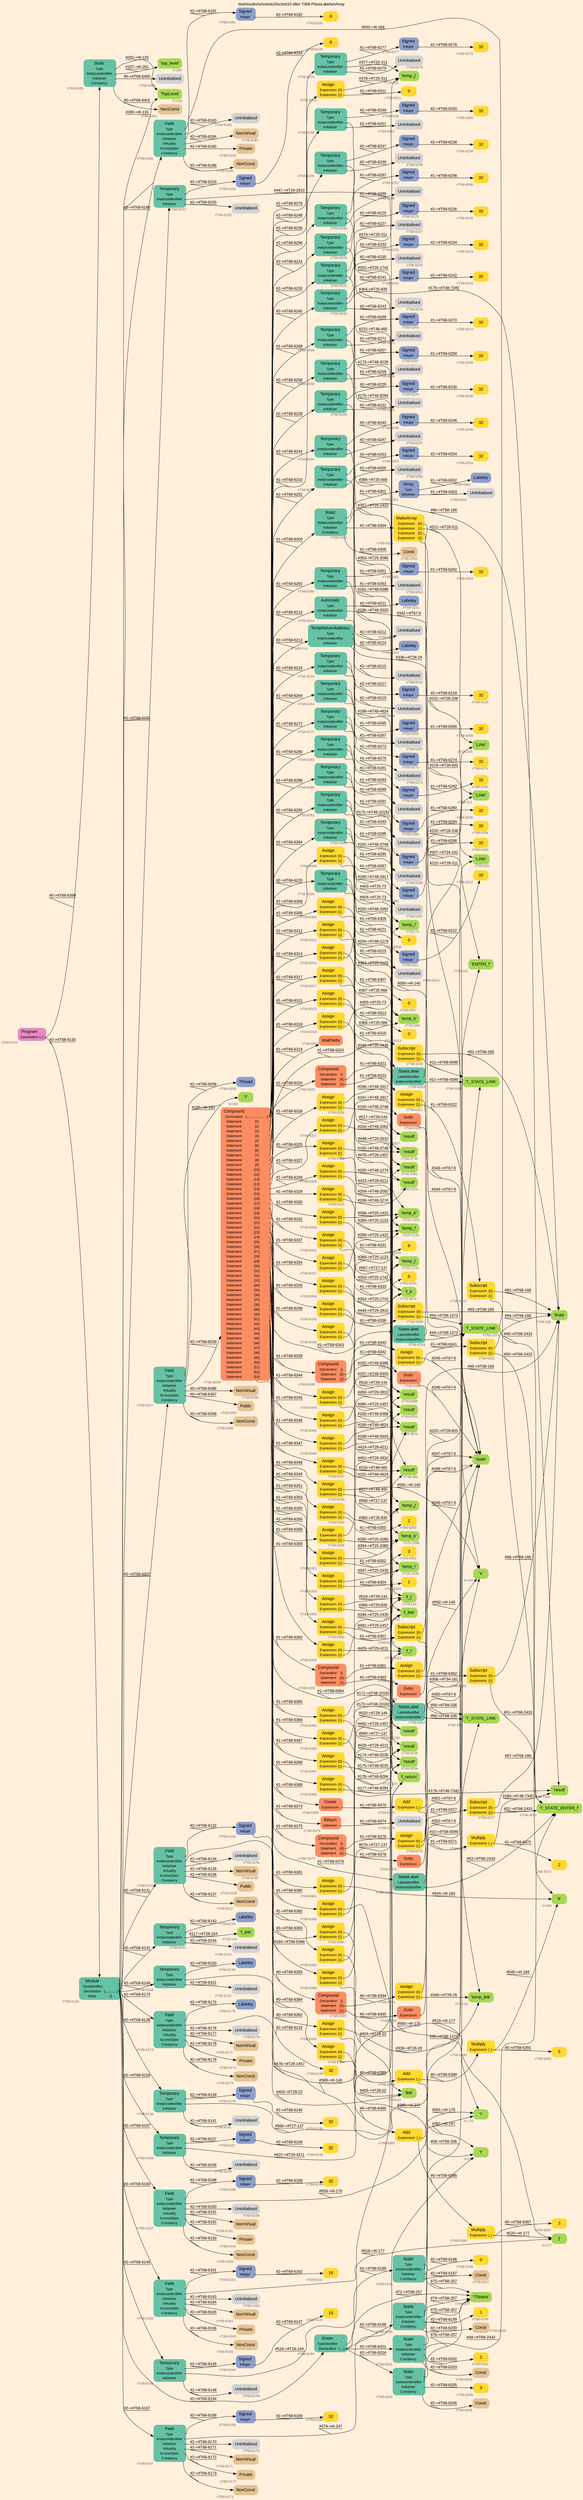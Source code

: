digraph "test/results/sr/sctest10/sctest10 after T068-PlaceLabelsInArray" {
label = "test/results/sr/sctest10/sctest10 after T068-PlaceLabelsInArray"
labelloc = t
graph [
    rankdir = "LR"
    ranksep = 0.3
    bgcolor = antiquewhite1
    color = black
    fontcolor = black
    fontname = "Arial"
];
node [
    fontname = "Arial"
];
edge [
    fontname = "Arial"
];

// -------------------- node figure --------------------
// -------- block #T68-6129 ----------
"#T68-6129" [
    fillcolor = "/set28/4"
    xlabel = "#T68-6129"
    fontsize = "12"
    fontcolor = grey40
    shape = "plaintext"
    label = <<TABLE BORDER="0" CELLBORDER="0" CELLSPACING="0">
     <TR><TD><FONT COLOR="black" POINT-SIZE="15">Program</FONT></TD></TR>
     <TR><TD><FONT COLOR="black" POINT-SIZE="12">Declaration</FONT></TD><TD PORT="port0"><FONT COLOR="black" POINT-SIZE="12">{..}</FONT></TD></TR>
    </TABLE>>
    style = "rounded,filled"
];

// -------- block #T68-6130 ----------
"#T68-6130" [
    fillcolor = "/set28/1"
    xlabel = "#T68-6130"
    fontsize = "12"
    fontcolor = grey40
    shape = "plaintext"
    label = <<TABLE BORDER="0" CELLBORDER="0" CELLSPACING="0">
     <TR><TD><FONT COLOR="black" POINT-SIZE="15">Module</FONT></TD></TR>
     <TR><TD><FONT COLOR="black" POINT-SIZE="12">TypeIdentifier</FONT></TD><TD PORT="port0"></TD></TR>
     <TR><TD><FONT COLOR="black" POINT-SIZE="12">Declaration</FONT></TD><TD PORT="port1"><FONT COLOR="black" POINT-SIZE="12">{..............}</FONT></TD></TR>
     <TR><TD><FONT COLOR="black" POINT-SIZE="12">Base</FONT></TD><TD PORT="port2"><FONT COLOR="black" POINT-SIZE="12">{}</FONT></TD></TR>
    </TABLE>>
    style = "rounded,filled"
];

// -------- block #I-133 ----------
"#I-133" [
    fillcolor = "/set28/5"
    xlabel = "#I-133"
    fontsize = "12"
    fontcolor = grey40
    shape = "plaintext"
    label = <<TABLE BORDER="0" CELLBORDER="0" CELLSPACING="0">
     <TR><TD><FONT COLOR="black" POINT-SIZE="15">'TopLevel'</FONT></TD></TR>
    </TABLE>>
    style = "rounded,filled"
];

// -------- block #T68-6131 ----------
"#T68-6131" [
    fillcolor = "/set28/1"
    xlabel = "#T68-6131"
    fontsize = "12"
    fontcolor = grey40
    shape = "plaintext"
    label = <<TABLE BORDER="0" CELLBORDER="0" CELLSPACING="0">
     <TR><TD><FONT COLOR="black" POINT-SIZE="15">Field</FONT></TD></TR>
     <TR><TD><FONT COLOR="black" POINT-SIZE="12">Type</FONT></TD><TD PORT="port0"></TD></TR>
     <TR><TD><FONT COLOR="black" POINT-SIZE="12">InstanceIdentifier</FONT></TD><TD PORT="port1"></TD></TR>
     <TR><TD><FONT COLOR="black" POINT-SIZE="12">Initialiser</FONT></TD><TD PORT="port2"></TD></TR>
     <TR><TD><FONT COLOR="black" POINT-SIZE="12">Virtuality</FONT></TD><TD PORT="port3"></TD></TR>
     <TR><TD><FONT COLOR="black" POINT-SIZE="12">AccessSpec</FONT></TD><TD PORT="port4"></TD></TR>
     <TR><TD><FONT COLOR="black" POINT-SIZE="12">Constancy</FONT></TD><TD PORT="port5"></TD></TR>
    </TABLE>>
    style = "rounded,filled"
];

// -------- block #T68-6132 ----------
"#T68-6132" [
    fillcolor = "/set28/3"
    xlabel = "#T68-6132"
    fontsize = "12"
    fontcolor = grey40
    shape = "plaintext"
    label = <<TABLE BORDER="0" CELLBORDER="0" CELLSPACING="0">
     <TR><TD><FONT COLOR="black" POINT-SIZE="15">Signed</FONT></TD></TR>
     <TR><TD><FONT COLOR="black" POINT-SIZE="12">Integer</FONT></TD><TD PORT="port0"></TD></TR>
    </TABLE>>
    style = "rounded,filled"
];

// -------- block #T68-6133 ----------
"#T68-6133" [
    fillcolor = "/set28/6"
    xlabel = "#T68-6133"
    fontsize = "12"
    fontcolor = grey40
    shape = "plaintext"
    label = <<TABLE BORDER="0" CELLBORDER="0" CELLSPACING="0">
     <TR><TD><FONT COLOR="black" POINT-SIZE="15">32</FONT></TD></TR>
    </TABLE>>
    style = "rounded,filled"
];

// -------- block #I-140 ----------
"#I-140" [
    fillcolor = "/set28/5"
    xlabel = "#I-140"
    fontsize = "12"
    fontcolor = grey40
    shape = "plaintext"
    label = <<TABLE BORDER="0" CELLBORDER="0" CELLSPACING="0">
     <TR><TD><FONT COLOR="black" POINT-SIZE="15">'x'</FONT></TD></TR>
    </TABLE>>
    style = "rounded,filled"
];

// -------- block #T68-6134 ----------
"#T68-6134" [
    xlabel = "#T68-6134"
    fontsize = "12"
    fontcolor = grey40
    shape = "plaintext"
    label = <<TABLE BORDER="0" CELLBORDER="0" CELLSPACING="0">
     <TR><TD><FONT COLOR="black" POINT-SIZE="15">Uninitialised</FONT></TD></TR>
    </TABLE>>
    style = "rounded,filled"
];

// -------- block #T68-6135 ----------
"#T68-6135" [
    fillcolor = "/set28/7"
    xlabel = "#T68-6135"
    fontsize = "12"
    fontcolor = grey40
    shape = "plaintext"
    label = <<TABLE BORDER="0" CELLBORDER="0" CELLSPACING="0">
     <TR><TD><FONT COLOR="black" POINT-SIZE="15">NonVirtual</FONT></TD></TR>
    </TABLE>>
    style = "rounded,filled"
];

// -------- block #T68-6136 ----------
"#T68-6136" [
    fillcolor = "/set28/7"
    xlabel = "#T68-6136"
    fontsize = "12"
    fontcolor = grey40
    shape = "plaintext"
    label = <<TABLE BORDER="0" CELLBORDER="0" CELLSPACING="0">
     <TR><TD><FONT COLOR="black" POINT-SIZE="15">Public</FONT></TD></TR>
    </TABLE>>
    style = "rounded,filled"
];

// -------- block #T68-6137 ----------
"#T68-6137" [
    fillcolor = "/set28/7"
    xlabel = "#T68-6137"
    fontsize = "12"
    fontcolor = grey40
    shape = "plaintext"
    label = <<TABLE BORDER="0" CELLBORDER="0" CELLSPACING="0">
     <TR><TD><FONT COLOR="black" POINT-SIZE="15">NonConst</FONT></TD></TR>
    </TABLE>>
    style = "rounded,filled"
];

// -------- block #T68-6138 ----------
"#T68-6138" [
    fillcolor = "/set28/1"
    xlabel = "#T68-6138"
    fontsize = "12"
    fontcolor = grey40
    shape = "plaintext"
    label = <<TABLE BORDER="0" CELLBORDER="0" CELLSPACING="0">
     <TR><TD><FONT COLOR="black" POINT-SIZE="15">Temporary</FONT></TD></TR>
     <TR><TD><FONT COLOR="black" POINT-SIZE="12">Type</FONT></TD><TD PORT="port0"></TD></TR>
     <TR><TD><FONT COLOR="black" POINT-SIZE="12">InstanceIdentifier</FONT></TD><TD PORT="port1"></TD></TR>
     <TR><TD><FONT COLOR="black" POINT-SIZE="12">Initialiser</FONT></TD><TD PORT="port2"></TD></TR>
    </TABLE>>
    style = "rounded,filled"
];

// -------- block #T68-6139 ----------
"#T68-6139" [
    fillcolor = "/set28/3"
    xlabel = "#T68-6139"
    fontsize = "12"
    fontcolor = grey40
    shape = "plaintext"
    label = <<TABLE BORDER="0" CELLBORDER="0" CELLSPACING="0">
     <TR><TD><FONT COLOR="black" POINT-SIZE="15">Signed</FONT></TD></TR>
     <TR><TD><FONT COLOR="black" POINT-SIZE="12">Integer</FONT></TD><TD PORT="port0"></TD></TR>
    </TABLE>>
    style = "rounded,filled"
];

// -------- block #T68-6140 ----------
"#T68-6140" [
    fillcolor = "/set28/6"
    xlabel = "#T68-6140"
    fontsize = "12"
    fontcolor = grey40
    shape = "plaintext"
    label = <<TABLE BORDER="0" CELLBORDER="0" CELLSPACING="0">
     <TR><TD><FONT COLOR="black" POINT-SIZE="15">32</FONT></TD></TR>
    </TABLE>>
    style = "rounded,filled"
];

// -------- block #T27-137 ----------
"#T27-137" [
    fillcolor = "/set28/5"
    xlabel = "#T27-137"
    fontsize = "12"
    fontcolor = grey40
    shape = "plaintext"
    label = <<TABLE BORDER="0" CELLBORDER="0" CELLSPACING="0">
     <TR><TD><FONT COLOR="black" POINT-SIZE="15">'f_return'</FONT></TD></TR>
    </TABLE>>
    style = "rounded,filled"
];

// -------- block #T68-6141 ----------
"#T68-6141" [
    xlabel = "#T68-6141"
    fontsize = "12"
    fontcolor = grey40
    shape = "plaintext"
    label = <<TABLE BORDER="0" CELLBORDER="0" CELLSPACING="0">
     <TR><TD><FONT COLOR="black" POINT-SIZE="15">Uninitialised</FONT></TD></TR>
    </TABLE>>
    style = "rounded,filled"
];

// -------- block #T68-6142 ----------
"#T68-6142" [
    fillcolor = "/set28/1"
    xlabel = "#T68-6142"
    fontsize = "12"
    fontcolor = grey40
    shape = "plaintext"
    label = <<TABLE BORDER="0" CELLBORDER="0" CELLSPACING="0">
     <TR><TD><FONT COLOR="black" POINT-SIZE="15">Temporary</FONT></TD></TR>
     <TR><TD><FONT COLOR="black" POINT-SIZE="12">Type</FONT></TD><TD PORT="port0"></TD></TR>
     <TR><TD><FONT COLOR="black" POINT-SIZE="12">InstanceIdentifier</FONT></TD><TD PORT="port1"></TD></TR>
     <TR><TD><FONT COLOR="black" POINT-SIZE="12">Initialiser</FONT></TD><TD PORT="port2"></TD></TR>
    </TABLE>>
    style = "rounded,filled"
];

// -------- block #T68-6143 ----------
"#T68-6143" [
    fillcolor = "/set28/3"
    xlabel = "#T68-6143"
    fontsize = "12"
    fontcolor = grey40
    shape = "plaintext"
    label = <<TABLE BORDER="0" CELLBORDER="0" CELLSPACING="0">
     <TR><TD><FONT COLOR="black" POINT-SIZE="15">Labeley</FONT></TD></TR>
    </TABLE>>
    style = "rounded,filled"
];

// -------- block #T28-154 ----------
"#T28-154" [
    fillcolor = "/set28/5"
    xlabel = "#T28-154"
    fontsize = "12"
    fontcolor = grey40
    shape = "plaintext"
    label = <<TABLE BORDER="0" CELLBORDER="0" CELLSPACING="0">
     <TR><TD><FONT COLOR="black" POINT-SIZE="15">'f_link'</FONT></TD></TR>
    </TABLE>>
    style = "rounded,filled"
];

// -------- block #T68-6144 ----------
"#T68-6144" [
    xlabel = "#T68-6144"
    fontsize = "12"
    fontcolor = grey40
    shape = "plaintext"
    label = <<TABLE BORDER="0" CELLBORDER="0" CELLSPACING="0">
     <TR><TD><FONT COLOR="black" POINT-SIZE="15">Uninitialised</FONT></TD></TR>
    </TABLE>>
    style = "rounded,filled"
];

// -------- block #T68-6145 ----------
"#T68-6145" [
    fillcolor = "/set28/1"
    xlabel = "#T68-6145"
    fontsize = "12"
    fontcolor = grey40
    shape = "plaintext"
    label = <<TABLE BORDER="0" CELLBORDER="0" CELLSPACING="0">
     <TR><TD><FONT COLOR="black" POINT-SIZE="15">Temporary</FONT></TD></TR>
     <TR><TD><FONT COLOR="black" POINT-SIZE="12">Type</FONT></TD><TD PORT="port0"></TD></TR>
     <TR><TD><FONT COLOR="black" POINT-SIZE="12">InstanceIdentifier</FONT></TD><TD PORT="port1"></TD></TR>
     <TR><TD><FONT COLOR="black" POINT-SIZE="12">Initialiser</FONT></TD><TD PORT="port2"></TD></TR>
    </TABLE>>
    style = "rounded,filled"
];

// -------- block #T68-6146 ----------
"#T68-6146" [
    fillcolor = "/set28/3"
    xlabel = "#T68-6146"
    fontsize = "12"
    fontcolor = grey40
    shape = "plaintext"
    label = <<TABLE BORDER="0" CELLBORDER="0" CELLSPACING="0">
     <TR><TD><FONT COLOR="black" POINT-SIZE="15">Signed</FONT></TD></TR>
     <TR><TD><FONT COLOR="black" POINT-SIZE="12">Integer</FONT></TD><TD PORT="port0"></TD></TR>
    </TABLE>>
    style = "rounded,filled"
];

// -------- block #T68-6147 ----------
"#T68-6147" [
    fillcolor = "/set28/6"
    xlabel = "#T68-6147"
    fontsize = "12"
    fontcolor = grey40
    shape = "plaintext"
    label = <<TABLE BORDER="0" CELLBORDER="0" CELLSPACING="0">
     <TR><TD><FONT COLOR="black" POINT-SIZE="15">16</FONT></TD></TR>
    </TABLE>>
    style = "rounded,filled"
];

// -------- block #T29-144 ----------
"#T29-144" [
    fillcolor = "/set28/5"
    xlabel = "#T29-144"
    fontsize = "12"
    fontcolor = grey40
    shape = "plaintext"
    label = <<TABLE BORDER="0" CELLBORDER="0" CELLSPACING="0">
     <TR><TD><FONT COLOR="black" POINT-SIZE="15">'f_j'</FONT></TD></TR>
    </TABLE>>
    style = "rounded,filled"
];

// -------- block #T68-6148 ----------
"#T68-6148" [
    xlabel = "#T68-6148"
    fontsize = "12"
    fontcolor = grey40
    shape = "plaintext"
    label = <<TABLE BORDER="0" CELLBORDER="0" CELLSPACING="0">
     <TR><TD><FONT COLOR="black" POINT-SIZE="15">Uninitialised</FONT></TD></TR>
    </TABLE>>
    style = "rounded,filled"
];

// -------- block #T68-6149 ----------
"#T68-6149" [
    fillcolor = "/set28/1"
    xlabel = "#T68-6149"
    fontsize = "12"
    fontcolor = grey40
    shape = "plaintext"
    label = <<TABLE BORDER="0" CELLBORDER="0" CELLSPACING="0">
     <TR><TD><FONT COLOR="black" POINT-SIZE="15">Temporary</FONT></TD></TR>
     <TR><TD><FONT COLOR="black" POINT-SIZE="12">Type</FONT></TD><TD PORT="port0"></TD></TR>
     <TR><TD><FONT COLOR="black" POINT-SIZE="12">InstanceIdentifier</FONT></TD><TD PORT="port1"></TD></TR>
     <TR><TD><FONT COLOR="black" POINT-SIZE="12">Initialiser</FONT></TD><TD PORT="port2"></TD></TR>
    </TABLE>>
    style = "rounded,filled"
];

// -------- block #T68-6150 ----------
"#T68-6150" [
    fillcolor = "/set28/3"
    xlabel = "#T68-6150"
    fontsize = "12"
    fontcolor = grey40
    shape = "plaintext"
    label = <<TABLE BORDER="0" CELLBORDER="0" CELLSPACING="0">
     <TR><TD><FONT COLOR="black" POINT-SIZE="15">Labeley</FONT></TD></TR>
    </TABLE>>
    style = "rounded,filled"
];

// -------- block #T29-1457 ----------
"#T29-1457" [
    fillcolor = "/set28/5"
    xlabel = "#T29-1457"
    fontsize = "12"
    fontcolor = grey40
    shape = "plaintext"
    label = <<TABLE BORDER="0" CELLBORDER="0" CELLSPACING="0">
     <TR><TD><FONT COLOR="black" POINT-SIZE="15">'f_link'</FONT></TD></TR>
    </TABLE>>
    style = "rounded,filled"
];

// -------- block #T68-6151 ----------
"#T68-6151" [
    xlabel = "#T68-6151"
    fontsize = "12"
    fontcolor = grey40
    shape = "plaintext"
    label = <<TABLE BORDER="0" CELLBORDER="0" CELLSPACING="0">
     <TR><TD><FONT COLOR="black" POINT-SIZE="15">Uninitialised</FONT></TD></TR>
    </TABLE>>
    style = "rounded,filled"
];

// -------- block #T68-6152 ----------
"#T68-6152" [
    fillcolor = "/set28/1"
    xlabel = "#T68-6152"
    fontsize = "12"
    fontcolor = grey40
    shape = "plaintext"
    label = <<TABLE BORDER="0" CELLBORDER="0" CELLSPACING="0">
     <TR><TD><FONT COLOR="black" POINT-SIZE="15">Temporary</FONT></TD></TR>
     <TR><TD><FONT COLOR="black" POINT-SIZE="12">Type</FONT></TD><TD PORT="port0"></TD></TR>
     <TR><TD><FONT COLOR="black" POINT-SIZE="12">InstanceIdentifier</FONT></TD><TD PORT="port1"></TD></TR>
     <TR><TD><FONT COLOR="black" POINT-SIZE="12">Initialiser</FONT></TD><TD PORT="port2"></TD></TR>
    </TABLE>>
    style = "rounded,filled"
];

// -------- block #T68-6153 ----------
"#T68-6153" [
    fillcolor = "/set28/3"
    xlabel = "#T68-6153"
    fontsize = "12"
    fontcolor = grey40
    shape = "plaintext"
    label = <<TABLE BORDER="0" CELLBORDER="0" CELLSPACING="0">
     <TR><TD><FONT COLOR="black" POINT-SIZE="15">Signed</FONT></TD></TR>
     <TR><TD><FONT COLOR="black" POINT-SIZE="12">Integer</FONT></TD><TD PORT="port0"></TD></TR>
    </TABLE>>
    style = "rounded,filled"
];

// -------- block #T68-6154 ----------
"#T68-6154" [
    fillcolor = "/set28/6"
    xlabel = "#T68-6154"
    fontsize = "12"
    fontcolor = grey40
    shape = "plaintext"
    label = <<TABLE BORDER="0" CELLBORDER="0" CELLSPACING="0">
     <TR><TD><FONT COLOR="black" POINT-SIZE="15">8</FONT></TD></TR>
    </TABLE>>
    style = "rounded,filled"
];

// -------- block #T29-2810 ----------
"#T29-2810" [
    fillcolor = "/set28/5"
    xlabel = "#T29-2810"
    fontsize = "12"
    fontcolor = grey40
    shape = "plaintext"
    label = <<TABLE BORDER="0" CELLBORDER="0" CELLSPACING="0">
     <TR><TD><FONT COLOR="black" POINT-SIZE="15">'f_k'</FONT></TD></TR>
    </TABLE>>
    style = "rounded,filled"
];

// -------- block #T68-6155 ----------
"#T68-6155" [
    xlabel = "#T68-6155"
    fontsize = "12"
    fontcolor = grey40
    shape = "plaintext"
    label = <<TABLE BORDER="0" CELLBORDER="0" CELLSPACING="0">
     <TR><TD><FONT COLOR="black" POINT-SIZE="15">Uninitialised</FONT></TD></TR>
    </TABLE>>
    style = "rounded,filled"
];

// -------- block #T68-6156 ----------
"#T68-6156" [
    fillcolor = "/set28/1"
    xlabel = "#T68-6156"
    fontsize = "12"
    fontcolor = grey40
    shape = "plaintext"
    label = <<TABLE BORDER="0" CELLBORDER="0" CELLSPACING="0">
     <TR><TD><FONT COLOR="black" POINT-SIZE="15">Temporary</FONT></TD></TR>
     <TR><TD><FONT COLOR="black" POINT-SIZE="12">Type</FONT></TD><TD PORT="port0"></TD></TR>
     <TR><TD><FONT COLOR="black" POINT-SIZE="12">InstanceIdentifier</FONT></TD><TD PORT="port1"></TD></TR>
     <TR><TD><FONT COLOR="black" POINT-SIZE="12">Initialiser</FONT></TD><TD PORT="port2"></TD></TR>
    </TABLE>>
    style = "rounded,filled"
];

// -------- block #T68-6157 ----------
"#T68-6157" [
    fillcolor = "/set28/3"
    xlabel = "#T68-6157"
    fontsize = "12"
    fontcolor = grey40
    shape = "plaintext"
    label = <<TABLE BORDER="0" CELLBORDER="0" CELLSPACING="0">
     <TR><TD><FONT COLOR="black" POINT-SIZE="15">Signed</FONT></TD></TR>
     <TR><TD><FONT COLOR="black" POINT-SIZE="12">Integer</FONT></TD><TD PORT="port0"></TD></TR>
    </TABLE>>
    style = "rounded,filled"
];

// -------- block #T68-6158 ----------
"#T68-6158" [
    fillcolor = "/set28/6"
    xlabel = "#T68-6158"
    fontsize = "12"
    fontcolor = grey40
    shape = "plaintext"
    label = <<TABLE BORDER="0" CELLBORDER="0" CELLSPACING="0">
     <TR><TD><FONT COLOR="black" POINT-SIZE="15">32</FONT></TD></TR>
    </TABLE>>
    style = "rounded,filled"
];

// -------- block #T29-4211 ----------
"#T29-4211" [
    fillcolor = "/set28/5"
    xlabel = "#T29-4211"
    fontsize = "12"
    fontcolor = grey40
    shape = "plaintext"
    label = <<TABLE BORDER="0" CELLBORDER="0" CELLSPACING="0">
     <TR><TD><FONT COLOR="black" POINT-SIZE="15">'f_i'</FONT></TD></TR>
    </TABLE>>
    style = "rounded,filled"
];

// -------- block #T68-6159 ----------
"#T68-6159" [
    xlabel = "#T68-6159"
    fontsize = "12"
    fontcolor = grey40
    shape = "plaintext"
    label = <<TABLE BORDER="0" CELLBORDER="0" CELLSPACING="0">
     <TR><TD><FONT COLOR="black" POINT-SIZE="15">Uninitialised</FONT></TD></TR>
    </TABLE>>
    style = "rounded,filled"
];

// -------- block #T68-6160 ----------
"#T68-6160" [
    fillcolor = "/set28/1"
    xlabel = "#T68-6160"
    fontsize = "12"
    fontcolor = grey40
    shape = "plaintext"
    label = <<TABLE BORDER="0" CELLBORDER="0" CELLSPACING="0">
     <TR><TD><FONT COLOR="black" POINT-SIZE="15">Field</FONT></TD></TR>
     <TR><TD><FONT COLOR="black" POINT-SIZE="12">Type</FONT></TD><TD PORT="port0"></TD></TR>
     <TR><TD><FONT COLOR="black" POINT-SIZE="12">InstanceIdentifier</FONT></TD><TD PORT="port1"></TD></TR>
     <TR><TD><FONT COLOR="black" POINT-SIZE="12">Initialiser</FONT></TD><TD PORT="port2"></TD></TR>
     <TR><TD><FONT COLOR="black" POINT-SIZE="12">Virtuality</FONT></TD><TD PORT="port3"></TD></TR>
     <TR><TD><FONT COLOR="black" POINT-SIZE="12">AccessSpec</FONT></TD><TD PORT="port4"></TD></TR>
     <TR><TD><FONT COLOR="black" POINT-SIZE="12">Constancy</FONT></TD><TD PORT="port5"></TD></TR>
    </TABLE>>
    style = "rounded,filled"
];

// -------- block #T68-6161 ----------
"#T68-6161" [
    fillcolor = "/set28/3"
    xlabel = "#T68-6161"
    fontsize = "12"
    fontcolor = grey40
    shape = "plaintext"
    label = <<TABLE BORDER="0" CELLBORDER="0" CELLSPACING="0">
     <TR><TD><FONT COLOR="black" POINT-SIZE="15">Signed</FONT></TD></TR>
     <TR><TD><FONT COLOR="black" POINT-SIZE="12">Integer</FONT></TD><TD PORT="port0"></TD></TR>
    </TABLE>>
    style = "rounded,filled"
];

// -------- block #T68-6162 ----------
"#T68-6162" [
    fillcolor = "/set28/6"
    xlabel = "#T68-6162"
    fontsize = "12"
    fontcolor = grey40
    shape = "plaintext"
    label = <<TABLE BORDER="0" CELLBORDER="0" CELLSPACING="0">
     <TR><TD><FONT COLOR="black" POINT-SIZE="15">16</FONT></TD></TR>
    </TABLE>>
    style = "rounded,filled"
];

// -------- block #I-177 ----------
"#I-177" [
    fillcolor = "/set28/5"
    xlabel = "#I-177"
    fontsize = "12"
    fontcolor = grey40
    shape = "plaintext"
    label = <<TABLE BORDER="0" CELLBORDER="0" CELLSPACING="0">
     <TR><TD><FONT COLOR="black" POINT-SIZE="15">'j'</FONT></TD></TR>
    </TABLE>>
    style = "rounded,filled"
];

// -------- block #T68-6163 ----------
"#T68-6163" [
    xlabel = "#T68-6163"
    fontsize = "12"
    fontcolor = grey40
    shape = "plaintext"
    label = <<TABLE BORDER="0" CELLBORDER="0" CELLSPACING="0">
     <TR><TD><FONT COLOR="black" POINT-SIZE="15">Uninitialised</FONT></TD></TR>
    </TABLE>>
    style = "rounded,filled"
];

// -------- block #T68-6164 ----------
"#T68-6164" [
    fillcolor = "/set28/7"
    xlabel = "#T68-6164"
    fontsize = "12"
    fontcolor = grey40
    shape = "plaintext"
    label = <<TABLE BORDER="0" CELLBORDER="0" CELLSPACING="0">
     <TR><TD><FONT COLOR="black" POINT-SIZE="15">NonVirtual</FONT></TD></TR>
    </TABLE>>
    style = "rounded,filled"
];

// -------- block #T68-6165 ----------
"#T68-6165" [
    fillcolor = "/set28/7"
    xlabel = "#T68-6165"
    fontsize = "12"
    fontcolor = grey40
    shape = "plaintext"
    label = <<TABLE BORDER="0" CELLBORDER="0" CELLSPACING="0">
     <TR><TD><FONT COLOR="black" POINT-SIZE="15">Private</FONT></TD></TR>
    </TABLE>>
    style = "rounded,filled"
];

// -------- block #T68-6166 ----------
"#T68-6166" [
    fillcolor = "/set28/7"
    xlabel = "#T68-6166"
    fontsize = "12"
    fontcolor = grey40
    shape = "plaintext"
    label = <<TABLE BORDER="0" CELLBORDER="0" CELLSPACING="0">
     <TR><TD><FONT COLOR="black" POINT-SIZE="15">NonConst</FONT></TD></TR>
    </TABLE>>
    style = "rounded,filled"
];

// -------- block #T68-6167 ----------
"#T68-6167" [
    fillcolor = "/set28/1"
    xlabel = "#T68-6167"
    fontsize = "12"
    fontcolor = grey40
    shape = "plaintext"
    label = <<TABLE BORDER="0" CELLBORDER="0" CELLSPACING="0">
     <TR><TD><FONT COLOR="black" POINT-SIZE="15">Field</FONT></TD></TR>
     <TR><TD><FONT COLOR="black" POINT-SIZE="12">Type</FONT></TD><TD PORT="port0"></TD></TR>
     <TR><TD><FONT COLOR="black" POINT-SIZE="12">InstanceIdentifier</FONT></TD><TD PORT="port1"></TD></TR>
     <TR><TD><FONT COLOR="black" POINT-SIZE="12">Initialiser</FONT></TD><TD PORT="port2"></TD></TR>
     <TR><TD><FONT COLOR="black" POINT-SIZE="12">Virtuality</FONT></TD><TD PORT="port3"></TD></TR>
     <TR><TD><FONT COLOR="black" POINT-SIZE="12">AccessSpec</FONT></TD><TD PORT="port4"></TD></TR>
     <TR><TD><FONT COLOR="black" POINT-SIZE="12">Constancy</FONT></TD><TD PORT="port5"></TD></TR>
    </TABLE>>
    style = "rounded,filled"
];

// -------- block #T68-6168 ----------
"#T68-6168" [
    fillcolor = "/set28/3"
    xlabel = "#T68-6168"
    fontsize = "12"
    fontcolor = grey40
    shape = "plaintext"
    label = <<TABLE BORDER="0" CELLBORDER="0" CELLSPACING="0">
     <TR><TD><FONT COLOR="black" POINT-SIZE="15">Signed</FONT></TD></TR>
     <TR><TD><FONT COLOR="black" POINT-SIZE="12">Integer</FONT></TD><TD PORT="port0"></TD></TR>
    </TABLE>>
    style = "rounded,filled"
];

// -------- block #T68-6169 ----------
"#T68-6169" [
    fillcolor = "/set28/6"
    xlabel = "#T68-6169"
    fontsize = "12"
    fontcolor = grey40
    shape = "plaintext"
    label = <<TABLE BORDER="0" CELLBORDER="0" CELLSPACING="0">
     <TR><TD><FONT COLOR="black" POINT-SIZE="15">32</FONT></TD></TR>
    </TABLE>>
    style = "rounded,filled"
];

// -------- block #I-247 ----------
"#I-247" [
    fillcolor = "/set28/5"
    xlabel = "#I-247"
    fontsize = "12"
    fontcolor = grey40
    shape = "plaintext"
    label = <<TABLE BORDER="0" CELLBORDER="0" CELLSPACING="0">
     <TR><TD><FONT COLOR="black" POINT-SIZE="15">'t'</FONT></TD></TR>
    </TABLE>>
    style = "rounded,filled"
];

// -------- block #T68-6170 ----------
"#T68-6170" [
    xlabel = "#T68-6170"
    fontsize = "12"
    fontcolor = grey40
    shape = "plaintext"
    label = <<TABLE BORDER="0" CELLBORDER="0" CELLSPACING="0">
     <TR><TD><FONT COLOR="black" POINT-SIZE="15">Uninitialised</FONT></TD></TR>
    </TABLE>>
    style = "rounded,filled"
];

// -------- block #T68-6171 ----------
"#T68-6171" [
    fillcolor = "/set28/7"
    xlabel = "#T68-6171"
    fontsize = "12"
    fontcolor = grey40
    shape = "plaintext"
    label = <<TABLE BORDER="0" CELLBORDER="0" CELLSPACING="0">
     <TR><TD><FONT COLOR="black" POINT-SIZE="15">NonVirtual</FONT></TD></TR>
    </TABLE>>
    style = "rounded,filled"
];

// -------- block #T68-6172 ----------
"#T68-6172" [
    fillcolor = "/set28/7"
    xlabel = "#T68-6172"
    fontsize = "12"
    fontcolor = grey40
    shape = "plaintext"
    label = <<TABLE BORDER="0" CELLBORDER="0" CELLSPACING="0">
     <TR><TD><FONT COLOR="black" POINT-SIZE="15">Private</FONT></TD></TR>
    </TABLE>>
    style = "rounded,filled"
];

// -------- block #T68-6173 ----------
"#T68-6173" [
    fillcolor = "/set28/7"
    xlabel = "#T68-6173"
    fontsize = "12"
    fontcolor = grey40
    shape = "plaintext"
    label = <<TABLE BORDER="0" CELLBORDER="0" CELLSPACING="0">
     <TR><TD><FONT COLOR="black" POINT-SIZE="15">NonConst</FONT></TD></TR>
    </TABLE>>
    style = "rounded,filled"
];

// -------- block #T68-6174 ----------
"#T68-6174" [
    fillcolor = "/set28/1"
    xlabel = "#T68-6174"
    fontsize = "12"
    fontcolor = grey40
    shape = "plaintext"
    label = <<TABLE BORDER="0" CELLBORDER="0" CELLSPACING="0">
     <TR><TD><FONT COLOR="black" POINT-SIZE="15">Field</FONT></TD></TR>
     <TR><TD><FONT COLOR="black" POINT-SIZE="12">Type</FONT></TD><TD PORT="port0"></TD></TR>
     <TR><TD><FONT COLOR="black" POINT-SIZE="12">InstanceIdentifier</FONT></TD><TD PORT="port1"></TD></TR>
     <TR><TD><FONT COLOR="black" POINT-SIZE="12">Initialiser</FONT></TD><TD PORT="port2"></TD></TR>
     <TR><TD><FONT COLOR="black" POINT-SIZE="12">Virtuality</FONT></TD><TD PORT="port3"></TD></TR>
     <TR><TD><FONT COLOR="black" POINT-SIZE="12">AccessSpec</FONT></TD><TD PORT="port4"></TD></TR>
     <TR><TD><FONT COLOR="black" POINT-SIZE="12">Constancy</FONT></TD><TD PORT="port5"></TD></TR>
    </TABLE>>
    style = "rounded,filled"
];

// -------- block #T68-6175 ----------
"#T68-6175" [
    fillcolor = "/set28/3"
    xlabel = "#T68-6175"
    fontsize = "12"
    fontcolor = grey40
    shape = "plaintext"
    label = <<TABLE BORDER="0" CELLBORDER="0" CELLSPACING="0">
     <TR><TD><FONT COLOR="black" POINT-SIZE="15">Labeley</FONT></TD></TR>
    </TABLE>>
    style = "rounded,filled"
];

// -------- block #T28-22 ----------
"#T28-22" [
    fillcolor = "/set28/5"
    xlabel = "#T28-22"
    fontsize = "12"
    fontcolor = grey40
    shape = "plaintext"
    label = <<TABLE BORDER="0" CELLBORDER="0" CELLSPACING="0">
     <TR><TD><FONT COLOR="black" POINT-SIZE="15">'link'</FONT></TD></TR>
    </TABLE>>
    style = "rounded,filled"
];

// -------- block #T68-6176 ----------
"#T68-6176" [
    xlabel = "#T68-6176"
    fontsize = "12"
    fontcolor = grey40
    shape = "plaintext"
    label = <<TABLE BORDER="0" CELLBORDER="0" CELLSPACING="0">
     <TR><TD><FONT COLOR="black" POINT-SIZE="15">Uninitialised</FONT></TD></TR>
    </TABLE>>
    style = "rounded,filled"
];

// -------- block #T68-6177 ----------
"#T68-6177" [
    fillcolor = "/set28/7"
    xlabel = "#T68-6177"
    fontsize = "12"
    fontcolor = grey40
    shape = "plaintext"
    label = <<TABLE BORDER="0" CELLBORDER="0" CELLSPACING="0">
     <TR><TD><FONT COLOR="black" POINT-SIZE="15">NonVirtual</FONT></TD></TR>
    </TABLE>>
    style = "rounded,filled"
];

// -------- block #T68-6178 ----------
"#T68-6178" [
    fillcolor = "/set28/7"
    xlabel = "#T68-6178"
    fontsize = "12"
    fontcolor = grey40
    shape = "plaintext"
    label = <<TABLE BORDER="0" CELLBORDER="0" CELLSPACING="0">
     <TR><TD><FONT COLOR="black" POINT-SIZE="15">Private</FONT></TD></TR>
    </TABLE>>
    style = "rounded,filled"
];

// -------- block #T68-6179 ----------
"#T68-6179" [
    fillcolor = "/set28/7"
    xlabel = "#T68-6179"
    fontsize = "12"
    fontcolor = grey40
    shape = "plaintext"
    label = <<TABLE BORDER="0" CELLBORDER="0" CELLSPACING="0">
     <TR><TD><FONT COLOR="black" POINT-SIZE="15">NonConst</FONT></TD></TR>
    </TABLE>>
    style = "rounded,filled"
];

// -------- block #T68-6180 ----------
"#T68-6180" [
    fillcolor = "/set28/1"
    xlabel = "#T68-6180"
    fontsize = "12"
    fontcolor = grey40
    shape = "plaintext"
    label = <<TABLE BORDER="0" CELLBORDER="0" CELLSPACING="0">
     <TR><TD><FONT COLOR="black" POINT-SIZE="15">Field</FONT></TD></TR>
     <TR><TD><FONT COLOR="black" POINT-SIZE="12">Type</FONT></TD><TD PORT="port0"></TD></TR>
     <TR><TD><FONT COLOR="black" POINT-SIZE="12">InstanceIdentifier</FONT></TD><TD PORT="port1"></TD></TR>
     <TR><TD><FONT COLOR="black" POINT-SIZE="12">Initialiser</FONT></TD><TD PORT="port2"></TD></TR>
     <TR><TD><FONT COLOR="black" POINT-SIZE="12">Virtuality</FONT></TD><TD PORT="port3"></TD></TR>
     <TR><TD><FONT COLOR="black" POINT-SIZE="12">AccessSpec</FONT></TD><TD PORT="port4"></TD></TR>
     <TR><TD><FONT COLOR="black" POINT-SIZE="12">Constancy</FONT></TD><TD PORT="port5"></TD></TR>
    </TABLE>>
    style = "rounded,filled"
];

// -------- block #T68-6181 ----------
"#T68-6181" [
    fillcolor = "/set28/3"
    xlabel = "#T68-6181"
    fontsize = "12"
    fontcolor = grey40
    shape = "plaintext"
    label = <<TABLE BORDER="0" CELLBORDER="0" CELLSPACING="0">
     <TR><TD><FONT COLOR="black" POINT-SIZE="15">Signed</FONT></TD></TR>
     <TR><TD><FONT COLOR="black" POINT-SIZE="12">Integer</FONT></TD><TD PORT="port0"></TD></TR>
    </TABLE>>
    style = "rounded,filled"
];

// -------- block #T68-6182 ----------
"#T68-6182" [
    fillcolor = "/set28/6"
    xlabel = "#T68-6182"
    fontsize = "12"
    fontcolor = grey40
    shape = "plaintext"
    label = <<TABLE BORDER="0" CELLBORDER="0" CELLSPACING="0">
     <TR><TD><FONT COLOR="black" POINT-SIZE="15">8</FONT></TD></TR>
    </TABLE>>
    style = "rounded,filled"
];

// -------- block #I-184 ----------
"#I-184" [
    fillcolor = "/set28/5"
    xlabel = "#I-184"
    fontsize = "12"
    fontcolor = grey40
    shape = "plaintext"
    label = <<TABLE BORDER="0" CELLBORDER="0" CELLSPACING="0">
     <TR><TD><FONT COLOR="black" POINT-SIZE="15">'k'</FONT></TD></TR>
    </TABLE>>
    style = "rounded,filled"
];

// -------- block #T68-6183 ----------
"#T68-6183" [
    xlabel = "#T68-6183"
    fontsize = "12"
    fontcolor = grey40
    shape = "plaintext"
    label = <<TABLE BORDER="0" CELLBORDER="0" CELLSPACING="0">
     <TR><TD><FONT COLOR="black" POINT-SIZE="15">Uninitialised</FONT></TD></TR>
    </TABLE>>
    style = "rounded,filled"
];

// -------- block #T68-6184 ----------
"#T68-6184" [
    fillcolor = "/set28/7"
    xlabel = "#T68-6184"
    fontsize = "12"
    fontcolor = grey40
    shape = "plaintext"
    label = <<TABLE BORDER="0" CELLBORDER="0" CELLSPACING="0">
     <TR><TD><FONT COLOR="black" POINT-SIZE="15">NonVirtual</FONT></TD></TR>
    </TABLE>>
    style = "rounded,filled"
];

// -------- block #T68-6185 ----------
"#T68-6185" [
    fillcolor = "/set28/7"
    xlabel = "#T68-6185"
    fontsize = "12"
    fontcolor = grey40
    shape = "plaintext"
    label = <<TABLE BORDER="0" CELLBORDER="0" CELLSPACING="0">
     <TR><TD><FONT COLOR="black" POINT-SIZE="15">Private</FONT></TD></TR>
    </TABLE>>
    style = "rounded,filled"
];

// -------- block #T68-6186 ----------
"#T68-6186" [
    fillcolor = "/set28/7"
    xlabel = "#T68-6186"
    fontsize = "12"
    fontcolor = grey40
    shape = "plaintext"
    label = <<TABLE BORDER="0" CELLBORDER="0" CELLSPACING="0">
     <TR><TD><FONT COLOR="black" POINT-SIZE="15">NonConst</FONT></TD></TR>
    </TABLE>>
    style = "rounded,filled"
];

// -------- block #T68-6187 ----------
"#T68-6187" [
    fillcolor = "/set28/1"
    xlabel = "#T68-6187"
    fontsize = "12"
    fontcolor = grey40
    shape = "plaintext"
    label = <<TABLE BORDER="0" CELLBORDER="0" CELLSPACING="0">
     <TR><TD><FONT COLOR="black" POINT-SIZE="15">Field</FONT></TD></TR>
     <TR><TD><FONT COLOR="black" POINT-SIZE="12">Type</FONT></TD><TD PORT="port0"></TD></TR>
     <TR><TD><FONT COLOR="black" POINT-SIZE="12">InstanceIdentifier</FONT></TD><TD PORT="port1"></TD></TR>
     <TR><TD><FONT COLOR="black" POINT-SIZE="12">Initialiser</FONT></TD><TD PORT="port2"></TD></TR>
     <TR><TD><FONT COLOR="black" POINT-SIZE="12">Virtuality</FONT></TD><TD PORT="port3"></TD></TR>
     <TR><TD><FONT COLOR="black" POINT-SIZE="12">AccessSpec</FONT></TD><TD PORT="port4"></TD></TR>
     <TR><TD><FONT COLOR="black" POINT-SIZE="12">Constancy</FONT></TD><TD PORT="port5"></TD></TR>
    </TABLE>>
    style = "rounded,filled"
];

// -------- block #T68-6188 ----------
"#T68-6188" [
    fillcolor = "/set28/3"
    xlabel = "#T68-6188"
    fontsize = "12"
    fontcolor = grey40
    shape = "plaintext"
    label = <<TABLE BORDER="0" CELLBORDER="0" CELLSPACING="0">
     <TR><TD><FONT COLOR="black" POINT-SIZE="15">Signed</FONT></TD></TR>
     <TR><TD><FONT COLOR="black" POINT-SIZE="12">Integer</FONT></TD><TD PORT="port0"></TD></TR>
    </TABLE>>
    style = "rounded,filled"
];

// -------- block #T68-6189 ----------
"#T68-6189" [
    fillcolor = "/set28/6"
    xlabel = "#T68-6189"
    fontsize = "12"
    fontcolor = grey40
    shape = "plaintext"
    label = <<TABLE BORDER="0" CELLBORDER="0" CELLSPACING="0">
     <TR><TD><FONT COLOR="black" POINT-SIZE="15">32</FONT></TD></TR>
    </TABLE>>
    style = "rounded,filled"
];

// -------- block #I-170 ----------
"#I-170" [
    fillcolor = "/set28/5"
    xlabel = "#I-170"
    fontsize = "12"
    fontcolor = grey40
    shape = "plaintext"
    label = <<TABLE BORDER="0" CELLBORDER="0" CELLSPACING="0">
     <TR><TD><FONT COLOR="black" POINT-SIZE="15">'i'</FONT></TD></TR>
    </TABLE>>
    style = "rounded,filled"
];

// -------- block #T68-6190 ----------
"#T68-6190" [
    xlabel = "#T68-6190"
    fontsize = "12"
    fontcolor = grey40
    shape = "plaintext"
    label = <<TABLE BORDER="0" CELLBORDER="0" CELLSPACING="0">
     <TR><TD><FONT COLOR="black" POINT-SIZE="15">Uninitialised</FONT></TD></TR>
    </TABLE>>
    style = "rounded,filled"
];

// -------- block #T68-6191 ----------
"#T68-6191" [
    fillcolor = "/set28/7"
    xlabel = "#T68-6191"
    fontsize = "12"
    fontcolor = grey40
    shape = "plaintext"
    label = <<TABLE BORDER="0" CELLBORDER="0" CELLSPACING="0">
     <TR><TD><FONT COLOR="black" POINT-SIZE="15">NonVirtual</FONT></TD></TR>
    </TABLE>>
    style = "rounded,filled"
];

// -------- block #T68-6192 ----------
"#T68-6192" [
    fillcolor = "/set28/7"
    xlabel = "#T68-6192"
    fontsize = "12"
    fontcolor = grey40
    shape = "plaintext"
    label = <<TABLE BORDER="0" CELLBORDER="0" CELLSPACING="0">
     <TR><TD><FONT COLOR="black" POINT-SIZE="15">Private</FONT></TD></TR>
    </TABLE>>
    style = "rounded,filled"
];

// -------- block #T68-6193 ----------
"#T68-6193" [
    fillcolor = "/set28/7"
    xlabel = "#T68-6193"
    fontsize = "12"
    fontcolor = grey40
    shape = "plaintext"
    label = <<TABLE BORDER="0" CELLBORDER="0" CELLSPACING="0">
     <TR><TD><FONT COLOR="black" POINT-SIZE="15">NonConst</FONT></TD></TR>
    </TABLE>>
    style = "rounded,filled"
];

// -------- block #T68-6194 ----------
"#T68-6194" [
    fillcolor = "/set28/1"
    xlabel = "#T68-6194"
    fontsize = "12"
    fontcolor = grey40
    shape = "plaintext"
    label = <<TABLE BORDER="0" CELLBORDER="0" CELLSPACING="0">
     <TR><TD><FONT COLOR="black" POINT-SIZE="15">Enum</FONT></TD></TR>
     <TR><TD><FONT COLOR="black" POINT-SIZE="12">TypeIdentifier</FONT></TD><TD PORT="port0"></TD></TR>
     <TR><TD><FONT COLOR="black" POINT-SIZE="12">Declaration</FONT></TD><TD PORT="port1"><FONT COLOR="black" POINT-SIZE="12">{....}</FONT></TD></TR>
    </TABLE>>
    style = "rounded,filled"
];

// -------- block #T68-257 ----------
"#T68-257" [
    fillcolor = "/set28/5"
    xlabel = "#T68-257"
    fontsize = "12"
    fontcolor = grey40
    shape = "plaintext"
    label = <<TABLE BORDER="0" CELLBORDER="0" CELLSPACING="0">
     <TR><TD><FONT COLOR="black" POINT-SIZE="15">'TStates'</FONT></TD></TR>
    </TABLE>>
    style = "rounded,filled"
];

// -------- block #T68-6195 ----------
"#T68-6195" [
    fillcolor = "/set28/1"
    xlabel = "#T68-6195"
    fontsize = "12"
    fontcolor = grey40
    shape = "plaintext"
    label = <<TABLE BORDER="0" CELLBORDER="0" CELLSPACING="0">
     <TR><TD><FONT COLOR="black" POINT-SIZE="15">Static</FONT></TD></TR>
     <TR><TD><FONT COLOR="black" POINT-SIZE="12">Type</FONT></TD><TD PORT="port0"></TD></TR>
     <TR><TD><FONT COLOR="black" POINT-SIZE="12">InstanceIdentifier</FONT></TD><TD PORT="port1"></TD></TR>
     <TR><TD><FONT COLOR="black" POINT-SIZE="12">Initialiser</FONT></TD><TD PORT="port2"></TD></TR>
     <TR><TD><FONT COLOR="black" POINT-SIZE="12">Constancy</FONT></TD><TD PORT="port3"></TD></TR>
    </TABLE>>
    style = "rounded,filled"
];

// -------- block #T68-336 ----------
"#T68-336" [
    fillcolor = "/set28/5"
    xlabel = "#T68-336"
    fontsize = "12"
    fontcolor = grey40
    shape = "plaintext"
    label = <<TABLE BORDER="0" CELLBORDER="0" CELLSPACING="0">
     <TR><TD><FONT COLOR="black" POINT-SIZE="15">'T_STATE_LINK'</FONT></TD></TR>
    </TABLE>>
    style = "rounded,filled"
];

// -------- block #T68-6196 ----------
"#T68-6196" [
    fillcolor = "/set28/6"
    xlabel = "#T68-6196"
    fontsize = "12"
    fontcolor = grey40
    shape = "plaintext"
    label = <<TABLE BORDER="0" CELLBORDER="0" CELLSPACING="0">
     <TR><TD><FONT COLOR="black" POINT-SIZE="15">0</FONT></TD></TR>
    </TABLE>>
    style = "rounded,filled"
];

// -------- block #T68-6197 ----------
"#T68-6197" [
    fillcolor = "/set28/7"
    xlabel = "#T68-6197"
    fontsize = "12"
    fontcolor = grey40
    shape = "plaintext"
    label = <<TABLE BORDER="0" CELLBORDER="0" CELLSPACING="0">
     <TR><TD><FONT COLOR="black" POINT-SIZE="15">Const</FONT></TD></TR>
    </TABLE>>
    style = "rounded,filled"
];

// -------- block #T68-6198 ----------
"#T68-6198" [
    fillcolor = "/set28/1"
    xlabel = "#T68-6198"
    fontsize = "12"
    fontcolor = grey40
    shape = "plaintext"
    label = <<TABLE BORDER="0" CELLBORDER="0" CELLSPACING="0">
     <TR><TD><FONT COLOR="black" POINT-SIZE="15">Static</FONT></TD></TR>
     <TR><TD><FONT COLOR="black" POINT-SIZE="12">Type</FONT></TD><TD PORT="port0"></TD></TR>
     <TR><TD><FONT COLOR="black" POINT-SIZE="12">InstanceIdentifier</FONT></TD><TD PORT="port1"></TD></TR>
     <TR><TD><FONT COLOR="black" POINT-SIZE="12">Initialiser</FONT></TD><TD PORT="port2"></TD></TR>
     <TR><TD><FONT COLOR="black" POINT-SIZE="12">Constancy</FONT></TD><TD PORT="port3"></TD></TR>
    </TABLE>>
    style = "rounded,filled"
];

// -------- block #T68-1373 ----------
"#T68-1373" [
    fillcolor = "/set28/5"
    xlabel = "#T68-1373"
    fontsize = "12"
    fontcolor = grey40
    shape = "plaintext"
    label = <<TABLE BORDER="0" CELLBORDER="0" CELLSPACING="0">
     <TR><TD><FONT COLOR="black" POINT-SIZE="15">'T_STATE_LINK'</FONT></TD></TR>
    </TABLE>>
    style = "rounded,filled"
];

// -------- block #T68-6199 ----------
"#T68-6199" [
    fillcolor = "/set28/6"
    xlabel = "#T68-6199"
    fontsize = "12"
    fontcolor = grey40
    shape = "plaintext"
    label = <<TABLE BORDER="0" CELLBORDER="0" CELLSPACING="0">
     <TR><TD><FONT COLOR="black" POINT-SIZE="15">1</FONT></TD></TR>
    </TABLE>>
    style = "rounded,filled"
];

// -------- block #T68-6200 ----------
"#T68-6200" [
    fillcolor = "/set28/7"
    xlabel = "#T68-6200"
    fontsize = "12"
    fontcolor = grey40
    shape = "plaintext"
    label = <<TABLE BORDER="0" CELLBORDER="0" CELLSPACING="0">
     <TR><TD><FONT COLOR="black" POINT-SIZE="15">Const</FONT></TD></TR>
    </TABLE>>
    style = "rounded,filled"
];

// -------- block #T68-6201 ----------
"#T68-6201" [
    fillcolor = "/set28/1"
    xlabel = "#T68-6201"
    fontsize = "12"
    fontcolor = grey40
    shape = "plaintext"
    label = <<TABLE BORDER="0" CELLBORDER="0" CELLSPACING="0">
     <TR><TD><FONT COLOR="black" POINT-SIZE="15">Static</FONT></TD></TR>
     <TR><TD><FONT COLOR="black" POINT-SIZE="12">Type</FONT></TD><TD PORT="port0"></TD></TR>
     <TR><TD><FONT COLOR="black" POINT-SIZE="12">InstanceIdentifier</FONT></TD><TD PORT="port1"></TD></TR>
     <TR><TD><FONT COLOR="black" POINT-SIZE="12">Initialiser</FONT></TD><TD PORT="port2"></TD></TR>
     <TR><TD><FONT COLOR="black" POINT-SIZE="12">Constancy</FONT></TD><TD PORT="port3"></TD></TR>
    </TABLE>>
    style = "rounded,filled"
];

// -------- block #T68-2433 ----------
"#T68-2433" [
    fillcolor = "/set28/5"
    xlabel = "#T68-2433"
    fontsize = "12"
    fontcolor = grey40
    shape = "plaintext"
    label = <<TABLE BORDER="0" CELLBORDER="0" CELLSPACING="0">
     <TR><TD><FONT COLOR="black" POINT-SIZE="15">'T_STATE_ENTER_f'</FONT></TD></TR>
    </TABLE>>
    style = "rounded,filled"
];

// -------- block #T68-6202 ----------
"#T68-6202" [
    fillcolor = "/set28/6"
    xlabel = "#T68-6202"
    fontsize = "12"
    fontcolor = grey40
    shape = "plaintext"
    label = <<TABLE BORDER="0" CELLBORDER="0" CELLSPACING="0">
     <TR><TD><FONT COLOR="black" POINT-SIZE="15">2</FONT></TD></TR>
    </TABLE>>
    style = "rounded,filled"
];

// -------- block #T68-6203 ----------
"#T68-6203" [
    fillcolor = "/set28/7"
    xlabel = "#T68-6203"
    fontsize = "12"
    fontcolor = grey40
    shape = "plaintext"
    label = <<TABLE BORDER="0" CELLBORDER="0" CELLSPACING="0">
     <TR><TD><FONT COLOR="black" POINT-SIZE="15">Const</FONT></TD></TR>
    </TABLE>>
    style = "rounded,filled"
];

// -------- block #T68-6204 ----------
"#T68-6204" [
    fillcolor = "/set28/1"
    xlabel = "#T68-6204"
    fontsize = "12"
    fontcolor = grey40
    shape = "plaintext"
    label = <<TABLE BORDER="0" CELLBORDER="0" CELLSPACING="0">
     <TR><TD><FONT COLOR="black" POINT-SIZE="15">Static</FONT></TD></TR>
     <TR><TD><FONT COLOR="black" POINT-SIZE="12">Type</FONT></TD><TD PORT="port0"></TD></TR>
     <TR><TD><FONT COLOR="black" POINT-SIZE="12">InstanceIdentifier</FONT></TD><TD PORT="port1"></TD></TR>
     <TR><TD><FONT COLOR="black" POINT-SIZE="12">Initialiser</FONT></TD><TD PORT="port2"></TD></TR>
     <TR><TD><FONT COLOR="black" POINT-SIZE="12">Constancy</FONT></TD><TD PORT="port3"></TD></TR>
    </TABLE>>
    style = "rounded,filled"
];

// -------- block #T68-5099 ----------
"#T68-5099" [
    fillcolor = "/set28/5"
    xlabel = "#T68-5099"
    fontsize = "12"
    fontcolor = grey40
    shape = "plaintext"
    label = <<TABLE BORDER="0" CELLBORDER="0" CELLSPACING="0">
     <TR><TD><FONT COLOR="black" POINT-SIZE="15">'T_STATE_LINK'</FONT></TD></TR>
    </TABLE>>
    style = "rounded,filled"
];

// -------- block #T68-6205 ----------
"#T68-6205" [
    fillcolor = "/set28/6"
    xlabel = "#T68-6205"
    fontsize = "12"
    fontcolor = grey40
    shape = "plaintext"
    label = <<TABLE BORDER="0" CELLBORDER="0" CELLSPACING="0">
     <TR><TD><FONT COLOR="black" POINT-SIZE="15">3</FONT></TD></TR>
    </TABLE>>
    style = "rounded,filled"
];

// -------- block #T68-6206 ----------
"#T68-6206" [
    fillcolor = "/set28/7"
    xlabel = "#T68-6206"
    fontsize = "12"
    fontcolor = grey40
    shape = "plaintext"
    label = <<TABLE BORDER="0" CELLBORDER="0" CELLSPACING="0">
     <TR><TD><FONT COLOR="black" POINT-SIZE="15">Const</FONT></TD></TR>
    </TABLE>>
    style = "rounded,filled"
];

// -------- block #T68-6207 ----------
"#T68-6207" [
    fillcolor = "/set28/1"
    xlabel = "#T68-6207"
    fontsize = "12"
    fontcolor = grey40
    shape = "plaintext"
    label = <<TABLE BORDER="0" CELLBORDER="0" CELLSPACING="0">
     <TR><TD><FONT COLOR="black" POINT-SIZE="15">Field</FONT></TD></TR>
     <TR><TD><FONT COLOR="black" POINT-SIZE="12">Type</FONT></TD><TD PORT="port0"></TD></TR>
     <TR><TD><FONT COLOR="black" POINT-SIZE="12">InstanceIdentifier</FONT></TD><TD PORT="port1"></TD></TR>
     <TR><TD><FONT COLOR="black" POINT-SIZE="12">Initialiser</FONT></TD><TD PORT="port2"></TD></TR>
     <TR><TD><FONT COLOR="black" POINT-SIZE="12">Virtuality</FONT></TD><TD PORT="port3"></TD></TR>
     <TR><TD><FONT COLOR="black" POINT-SIZE="12">AccessSpec</FONT></TD><TD PORT="port4"></TD></TR>
     <TR><TD><FONT COLOR="black" POINT-SIZE="12">Constancy</FONT></TD><TD PORT="port5"></TD></TR>
    </TABLE>>
    style = "rounded,filled"
];

// -------- block #T68-6208 ----------
"#T68-6208" [
    fillcolor = "/set28/3"
    xlabel = "#T68-6208"
    fontsize = "12"
    fontcolor = grey40
    shape = "plaintext"
    label = <<TABLE BORDER="0" CELLBORDER="0" CELLSPACING="0">
     <TR><TD><FONT COLOR="black" POINT-SIZE="15">Thread</FONT></TD></TR>
    </TABLE>>
    style = "rounded,filled"
];

// -------- block #I-163 ----------
"#I-163" [
    fillcolor = "/set28/5"
    xlabel = "#I-163"
    fontsize = "12"
    fontcolor = grey40
    shape = "plaintext"
    label = <<TABLE BORDER="0" CELLBORDER="0" CELLSPACING="0">
     <TR><TD><FONT COLOR="black" POINT-SIZE="15">'T'</FONT></TD></TR>
    </TABLE>>
    style = "rounded,filled"
];

// -------- block #T68-6209 ----------
"#T68-6209" [
    fillcolor = "/set28/2"
    xlabel = "#T68-6209"
    fontsize = "12"
    fontcolor = grey40
    shape = "plaintext"
    label = <<TABLE BORDER="0" CELLBORDER="0" CELLSPACING="0">
     <TR><TD><FONT COLOR="black" POINT-SIZE="15">Compound</FONT></TD></TR>
     <TR><TD><FONT COLOR="black" POINT-SIZE="12">Declaration</FONT></TD><TD PORT="port0"><FONT COLOR="black" POINT-SIZE="12">{........................}</FONT></TD></TR>
     <TR><TD><FONT COLOR="black" POINT-SIZE="12">Statement</FONT></TD><TD PORT="port1"><FONT COLOR="black" POINT-SIZE="12">[0]</FONT></TD></TR>
     <TR><TD><FONT COLOR="black" POINT-SIZE="12">Statement</FONT></TD><TD PORT="port2"><FONT COLOR="black" POINT-SIZE="12">[1]</FONT></TD></TR>
     <TR><TD><FONT COLOR="black" POINT-SIZE="12">Statement</FONT></TD><TD PORT="port3"><FONT COLOR="black" POINT-SIZE="12">[2]</FONT></TD></TR>
     <TR><TD><FONT COLOR="black" POINT-SIZE="12">Statement</FONT></TD><TD PORT="port4"><FONT COLOR="black" POINT-SIZE="12">[3]</FONT></TD></TR>
     <TR><TD><FONT COLOR="black" POINT-SIZE="12">Statement</FONT></TD><TD PORT="port5"><FONT COLOR="black" POINT-SIZE="12">[4]</FONT></TD></TR>
     <TR><TD><FONT COLOR="black" POINT-SIZE="12">Statement</FONT></TD><TD PORT="port6"><FONT COLOR="black" POINT-SIZE="12">[5]</FONT></TD></TR>
     <TR><TD><FONT COLOR="black" POINT-SIZE="12">Statement</FONT></TD><TD PORT="port7"><FONT COLOR="black" POINT-SIZE="12">[6]</FONT></TD></TR>
     <TR><TD><FONT COLOR="black" POINT-SIZE="12">Statement</FONT></TD><TD PORT="port8"><FONT COLOR="black" POINT-SIZE="12">[7]</FONT></TD></TR>
     <TR><TD><FONT COLOR="black" POINT-SIZE="12">Statement</FONT></TD><TD PORT="port9"><FONT COLOR="black" POINT-SIZE="12">[8]</FONT></TD></TR>
     <TR><TD><FONT COLOR="black" POINT-SIZE="12">Statement</FONT></TD><TD PORT="port10"><FONT COLOR="black" POINT-SIZE="12">[9]</FONT></TD></TR>
     <TR><TD><FONT COLOR="black" POINT-SIZE="12">Statement</FONT></TD><TD PORT="port11"><FONT COLOR="black" POINT-SIZE="12">[10]</FONT></TD></TR>
     <TR><TD><FONT COLOR="black" POINT-SIZE="12">Statement</FONT></TD><TD PORT="port12"><FONT COLOR="black" POINT-SIZE="12">[11]</FONT></TD></TR>
     <TR><TD><FONT COLOR="black" POINT-SIZE="12">Statement</FONT></TD><TD PORT="port13"><FONT COLOR="black" POINT-SIZE="12">[12]</FONT></TD></TR>
     <TR><TD><FONT COLOR="black" POINT-SIZE="12">Statement</FONT></TD><TD PORT="port14"><FONT COLOR="black" POINT-SIZE="12">[13]</FONT></TD></TR>
     <TR><TD><FONT COLOR="black" POINT-SIZE="12">Statement</FONT></TD><TD PORT="port15"><FONT COLOR="black" POINT-SIZE="12">[14]</FONT></TD></TR>
     <TR><TD><FONT COLOR="black" POINT-SIZE="12">Statement</FONT></TD><TD PORT="port16"><FONT COLOR="black" POINT-SIZE="12">[15]</FONT></TD></TR>
     <TR><TD><FONT COLOR="black" POINT-SIZE="12">Statement</FONT></TD><TD PORT="port17"><FONT COLOR="black" POINT-SIZE="12">[16]</FONT></TD></TR>
     <TR><TD><FONT COLOR="black" POINT-SIZE="12">Statement</FONT></TD><TD PORT="port18"><FONT COLOR="black" POINT-SIZE="12">[17]</FONT></TD></TR>
     <TR><TD><FONT COLOR="black" POINT-SIZE="12">Statement</FONT></TD><TD PORT="port19"><FONT COLOR="black" POINT-SIZE="12">[18]</FONT></TD></TR>
     <TR><TD><FONT COLOR="black" POINT-SIZE="12">Statement</FONT></TD><TD PORT="port20"><FONT COLOR="black" POINT-SIZE="12">[19]</FONT></TD></TR>
     <TR><TD><FONT COLOR="black" POINT-SIZE="12">Statement</FONT></TD><TD PORT="port21"><FONT COLOR="black" POINT-SIZE="12">[20]</FONT></TD></TR>
     <TR><TD><FONT COLOR="black" POINT-SIZE="12">Statement</FONT></TD><TD PORT="port22"><FONT COLOR="black" POINT-SIZE="12">[21]</FONT></TD></TR>
     <TR><TD><FONT COLOR="black" POINT-SIZE="12">Statement</FONT></TD><TD PORT="port23"><FONT COLOR="black" POINT-SIZE="12">[22]</FONT></TD></TR>
     <TR><TD><FONT COLOR="black" POINT-SIZE="12">Statement</FONT></TD><TD PORT="port24"><FONT COLOR="black" POINT-SIZE="12">[23]</FONT></TD></TR>
     <TR><TD><FONT COLOR="black" POINT-SIZE="12">Statement</FONT></TD><TD PORT="port25"><FONT COLOR="black" POINT-SIZE="12">[24]</FONT></TD></TR>
     <TR><TD><FONT COLOR="black" POINT-SIZE="12">Statement</FONT></TD><TD PORT="port26"><FONT COLOR="black" POINT-SIZE="12">[25]</FONT></TD></TR>
     <TR><TD><FONT COLOR="black" POINT-SIZE="12">Statement</FONT></TD><TD PORT="port27"><FONT COLOR="black" POINT-SIZE="12">[26]</FONT></TD></TR>
     <TR><TD><FONT COLOR="black" POINT-SIZE="12">Statement</FONT></TD><TD PORT="port28"><FONT COLOR="black" POINT-SIZE="12">[27]</FONT></TD></TR>
     <TR><TD><FONT COLOR="black" POINT-SIZE="12">Statement</FONT></TD><TD PORT="port29"><FONT COLOR="black" POINT-SIZE="12">[28]</FONT></TD></TR>
     <TR><TD><FONT COLOR="black" POINT-SIZE="12">Statement</FONT></TD><TD PORT="port30"><FONT COLOR="black" POINT-SIZE="12">[29]</FONT></TD></TR>
     <TR><TD><FONT COLOR="black" POINT-SIZE="12">Statement</FONT></TD><TD PORT="port31"><FONT COLOR="black" POINT-SIZE="12">[30]</FONT></TD></TR>
     <TR><TD><FONT COLOR="black" POINT-SIZE="12">Statement</FONT></TD><TD PORT="port32"><FONT COLOR="black" POINT-SIZE="12">[31]</FONT></TD></TR>
     <TR><TD><FONT COLOR="black" POINT-SIZE="12">Statement</FONT></TD><TD PORT="port33"><FONT COLOR="black" POINT-SIZE="12">[32]</FONT></TD></TR>
     <TR><TD><FONT COLOR="black" POINT-SIZE="12">Statement</FONT></TD><TD PORT="port34"><FONT COLOR="black" POINT-SIZE="12">[33]</FONT></TD></TR>
     <TR><TD><FONT COLOR="black" POINT-SIZE="12">Statement</FONT></TD><TD PORT="port35"><FONT COLOR="black" POINT-SIZE="12">[34]</FONT></TD></TR>
     <TR><TD><FONT COLOR="black" POINT-SIZE="12">Statement</FONT></TD><TD PORT="port36"><FONT COLOR="black" POINT-SIZE="12">[35]</FONT></TD></TR>
     <TR><TD><FONT COLOR="black" POINT-SIZE="12">Statement</FONT></TD><TD PORT="port37"><FONT COLOR="black" POINT-SIZE="12">[36]</FONT></TD></TR>
     <TR><TD><FONT COLOR="black" POINT-SIZE="12">Statement</FONT></TD><TD PORT="port38"><FONT COLOR="black" POINT-SIZE="12">[37]</FONT></TD></TR>
     <TR><TD><FONT COLOR="black" POINT-SIZE="12">Statement</FONT></TD><TD PORT="port39"><FONT COLOR="black" POINT-SIZE="12">[38]</FONT></TD></TR>
     <TR><TD><FONT COLOR="black" POINT-SIZE="12">Statement</FONT></TD><TD PORT="port40"><FONT COLOR="black" POINT-SIZE="12">[39]</FONT></TD></TR>
     <TR><TD><FONT COLOR="black" POINT-SIZE="12">Statement</FONT></TD><TD PORT="port41"><FONT COLOR="black" POINT-SIZE="12">[40]</FONT></TD></TR>
     <TR><TD><FONT COLOR="black" POINT-SIZE="12">Statement</FONT></TD><TD PORT="port42"><FONT COLOR="black" POINT-SIZE="12">[41]</FONT></TD></TR>
     <TR><TD><FONT COLOR="black" POINT-SIZE="12">Statement</FONT></TD><TD PORT="port43"><FONT COLOR="black" POINT-SIZE="12">[42]</FONT></TD></TR>
     <TR><TD><FONT COLOR="black" POINT-SIZE="12">Statement</FONT></TD><TD PORT="port44"><FONT COLOR="black" POINT-SIZE="12">[43]</FONT></TD></TR>
     <TR><TD><FONT COLOR="black" POINT-SIZE="12">Statement</FONT></TD><TD PORT="port45"><FONT COLOR="black" POINT-SIZE="12">[44]</FONT></TD></TR>
     <TR><TD><FONT COLOR="black" POINT-SIZE="12">Statement</FONT></TD><TD PORT="port46"><FONT COLOR="black" POINT-SIZE="12">[45]</FONT></TD></TR>
     <TR><TD><FONT COLOR="black" POINT-SIZE="12">Statement</FONT></TD><TD PORT="port47"><FONT COLOR="black" POINT-SIZE="12">[46]</FONT></TD></TR>
     <TR><TD><FONT COLOR="black" POINT-SIZE="12">Statement</FONT></TD><TD PORT="port48"><FONT COLOR="black" POINT-SIZE="12">[47]</FONT></TD></TR>
     <TR><TD><FONT COLOR="black" POINT-SIZE="12">Statement</FONT></TD><TD PORT="port49"><FONT COLOR="black" POINT-SIZE="12">[48]</FONT></TD></TR>
     <TR><TD><FONT COLOR="black" POINT-SIZE="12">Statement</FONT></TD><TD PORT="port50"><FONT COLOR="black" POINT-SIZE="12">[49]</FONT></TD></TR>
     <TR><TD><FONT COLOR="black" POINT-SIZE="12">Statement</FONT></TD><TD PORT="port51"><FONT COLOR="black" POINT-SIZE="12">[50]</FONT></TD></TR>
     <TR><TD><FONT COLOR="black" POINT-SIZE="12">Statement</FONT></TD><TD PORT="port52"><FONT COLOR="black" POINT-SIZE="12">[51]</FONT></TD></TR>
     <TR><TD><FONT COLOR="black" POINT-SIZE="12">Statement</FONT></TD><TD PORT="port53"><FONT COLOR="black" POINT-SIZE="12">[52]</FONT></TD></TR>
     <TR><TD><FONT COLOR="black" POINT-SIZE="12">Statement</FONT></TD><TD PORT="port54"><FONT COLOR="black" POINT-SIZE="12">[53]</FONT></TD></TR>
    </TABLE>>
    style = "rounded,filled"
];

// -------- block #T68-6210 ----------
"#T68-6210" [
    fillcolor = "/set28/1"
    xlabel = "#T68-6210"
    fontsize = "12"
    fontcolor = grey40
    shape = "plaintext"
    label = <<TABLE BORDER="0" CELLBORDER="0" CELLSPACING="0">
     <TR><TD><FONT COLOR="black" POINT-SIZE="15">Automatic</FONT></TD></TR>
     <TR><TD><FONT COLOR="black" POINT-SIZE="12">Type</FONT></TD><TD PORT="port0"></TD></TR>
     <TR><TD><FONT COLOR="black" POINT-SIZE="12">InstanceIdentifier</FONT></TD><TD PORT="port1"></TD></TR>
     <TR><TD><FONT COLOR="black" POINT-SIZE="12">Initialiser</FONT></TD><TD PORT="port2"></TD></TR>
    </TABLE>>
    style = "rounded,filled"
];

// -------- block #T68-6211 ----------
"#T68-6211" [
    fillcolor = "/set28/3"
    xlabel = "#T68-6211"
    fontsize = "12"
    fontcolor = grey40
    shape = "plaintext"
    label = <<TABLE BORDER="0" CELLBORDER="0" CELLSPACING="0">
     <TR><TD><FONT COLOR="black" POINT-SIZE="15">Labeley</FONT></TD></TR>
    </TABLE>>
    style = "rounded,filled"
];

// -------- block #T67-6 ----------
"#T67-6" [
    fillcolor = "/set28/5"
    xlabel = "#T67-6"
    fontsize = "12"
    fontcolor = grey40
    shape = "plaintext"
    label = <<TABLE BORDER="0" CELLBORDER="0" CELLSPACING="0">
     <TR><TD><FONT COLOR="black" POINT-SIZE="15">'state'</FONT></TD></TR>
    </TABLE>>
    style = "rounded,filled"
];

// -------- block #T68-6212 ----------
"#T68-6212" [
    xlabel = "#T68-6212"
    fontsize = "12"
    fontcolor = grey40
    shape = "plaintext"
    label = <<TABLE BORDER="0" CELLBORDER="0" CELLSPACING="0">
     <TR><TD><FONT COLOR="black" POINT-SIZE="15">Uninitialised</FONT></TD></TR>
    </TABLE>>
    style = "rounded,filled"
];

// -------- block #T68-6213 ----------
"#T68-6213" [
    fillcolor = "/set28/1"
    xlabel = "#T68-6213"
    fontsize = "12"
    fontcolor = grey40
    shape = "plaintext"
    label = <<TABLE BORDER="0" CELLBORDER="0" CELLSPACING="0">
     <TR><TD><FONT COLOR="black" POINT-SIZE="15">TempReturnAddress</FONT></TD></TR>
     <TR><TD><FONT COLOR="black" POINT-SIZE="12">Type</FONT></TD><TD PORT="port0"></TD></TR>
     <TR><TD><FONT COLOR="black" POINT-SIZE="12">InstanceIdentifier</FONT></TD><TD PORT="port1"></TD></TR>
     <TR><TD><FONT COLOR="black" POINT-SIZE="12">Initialiser</FONT></TD><TD PORT="port2"></TD></TR>
    </TABLE>>
    style = "rounded,filled"
];

// -------- block #T68-6214 ----------
"#T68-6214" [
    fillcolor = "/set28/3"
    xlabel = "#T68-6214"
    fontsize = "12"
    fontcolor = grey40
    shape = "plaintext"
    label = <<TABLE BORDER="0" CELLBORDER="0" CELLSPACING="0">
     <TR><TD><FONT COLOR="black" POINT-SIZE="15">Labeley</FONT></TD></TR>
    </TABLE>>
    style = "rounded,filled"
];

// -------- block #T28-29 ----------
"#T28-29" [
    fillcolor = "/set28/5"
    xlabel = "#T28-29"
    fontsize = "12"
    fontcolor = grey40
    shape = "plaintext"
    label = <<TABLE BORDER="0" CELLBORDER="0" CELLSPACING="0">
     <TR><TD><FONT COLOR="black" POINT-SIZE="15">'temp_link'</FONT></TD></TR>
    </TABLE>>
    style = "rounded,filled"
];

// -------- block #T68-6215 ----------
"#T68-6215" [
    xlabel = "#T68-6215"
    fontsize = "12"
    fontcolor = grey40
    shape = "plaintext"
    label = <<TABLE BORDER="0" CELLBORDER="0" CELLSPACING="0">
     <TR><TD><FONT COLOR="black" POINT-SIZE="15">Uninitialised</FONT></TD></TR>
    </TABLE>>
    style = "rounded,filled"
];

// -------- block #T68-6216 ----------
"#T68-6216" [
    fillcolor = "/set28/1"
    xlabel = "#T68-6216"
    fontsize = "12"
    fontcolor = grey40
    shape = "plaintext"
    label = <<TABLE BORDER="0" CELLBORDER="0" CELLSPACING="0">
     <TR><TD><FONT COLOR="black" POINT-SIZE="15">Temporary</FONT></TD></TR>
     <TR><TD><FONT COLOR="black" POINT-SIZE="12">Type</FONT></TD><TD PORT="port0"></TD></TR>
     <TR><TD><FONT COLOR="black" POINT-SIZE="12">InstanceIdentifier</FONT></TD><TD PORT="port1"></TD></TR>
     <TR><TD><FONT COLOR="black" POINT-SIZE="12">Initialiser</FONT></TD><TD PORT="port2"></TD></TR>
    </TABLE>>
    style = "rounded,filled"
];

// -------- block #T68-6217 ----------
"#T68-6217" [
    fillcolor = "/set28/3"
    xlabel = "#T68-6217"
    fontsize = "12"
    fontcolor = grey40
    shape = "plaintext"
    label = <<TABLE BORDER="0" CELLBORDER="0" CELLSPACING="0">
     <TR><TD><FONT COLOR="black" POINT-SIZE="15">Signed</FONT></TD></TR>
     <TR><TD><FONT COLOR="black" POINT-SIZE="12">Integer</FONT></TD><TD PORT="port0"></TD></TR>
    </TABLE>>
    style = "rounded,filled"
];

// -------- block #T68-6218 ----------
"#T68-6218" [
    fillcolor = "/set28/6"
    xlabel = "#T68-6218"
    fontsize = "12"
    fontcolor = grey40
    shape = "plaintext"
    label = <<TABLE BORDER="0" CELLBORDER="0" CELLSPACING="0">
     <TR><TD><FONT COLOR="black" POINT-SIZE="15">32</FONT></TD></TR>
    </TABLE>>
    style = "rounded,filled"
];

// -------- block #T48-10192 ----------
"#T48-10192" [
    fillcolor = "/set28/5"
    xlabel = "#T48-10192"
    fontsize = "12"
    fontcolor = grey40
    shape = "plaintext"
    label = <<TABLE BORDER="0" CELLBORDER="0" CELLSPACING="0">
     <TR><TD><FONT COLOR="black" POINT-SIZE="15">'result'</FONT></TD></TR>
    </TABLE>>
    style = "rounded,filled"
];

// -------- block #T68-6219 ----------
"#T68-6219" [
    xlabel = "#T68-6219"
    fontsize = "12"
    fontcolor = grey40
    shape = "plaintext"
    label = <<TABLE BORDER="0" CELLBORDER="0" CELLSPACING="0">
     <TR><TD><FONT COLOR="black" POINT-SIZE="15">Uninitialised</FONT></TD></TR>
    </TABLE>>
    style = "rounded,filled"
];

// -------- block #T68-6220 ----------
"#T68-6220" [
    fillcolor = "/set28/1"
    xlabel = "#T68-6220"
    fontsize = "12"
    fontcolor = grey40
    shape = "plaintext"
    label = <<TABLE BORDER="0" CELLBORDER="0" CELLSPACING="0">
     <TR><TD><FONT COLOR="black" POINT-SIZE="15">Temporary</FONT></TD></TR>
     <TR><TD><FONT COLOR="black" POINT-SIZE="12">Type</FONT></TD><TD PORT="port0"></TD></TR>
     <TR><TD><FONT COLOR="black" POINT-SIZE="12">InstanceIdentifier</FONT></TD><TD PORT="port1"></TD></TR>
     <TR><TD><FONT COLOR="black" POINT-SIZE="12">Initialiser</FONT></TD><TD PORT="port2"></TD></TR>
    </TABLE>>
    style = "rounded,filled"
];

// -------- block #T68-6221 ----------
"#T68-6221" [
    fillcolor = "/set28/3"
    xlabel = "#T68-6221"
    fontsize = "12"
    fontcolor = grey40
    shape = "plaintext"
    label = <<TABLE BORDER="0" CELLBORDER="0" CELLSPACING="0">
     <TR><TD><FONT COLOR="black" POINT-SIZE="15">Signed</FONT></TD></TR>
     <TR><TD><FONT COLOR="black" POINT-SIZE="12">Integer</FONT></TD><TD PORT="port0"></TD></TR>
    </TABLE>>
    style = "rounded,filled"
];

// -------- block #T68-6222 ----------
"#T68-6222" [
    fillcolor = "/set28/6"
    xlabel = "#T68-6222"
    fontsize = "12"
    fontcolor = grey40
    shape = "plaintext"
    label = <<TABLE BORDER="0" CELLBORDER="0" CELLSPACING="0">
     <TR><TD><FONT COLOR="black" POINT-SIZE="15">32</FONT></TD></TR>
    </TABLE>>
    style = "rounded,filled"
];

// -------- block #T25-2435 ----------
"#T25-2435" [
    fillcolor = "/set28/5"
    xlabel = "#T25-2435"
    fontsize = "12"
    fontcolor = grey40
    shape = "plaintext"
    label = <<TABLE BORDER="0" CELLBORDER="0" CELLSPACING="0">
     <TR><TD><FONT COLOR="black" POINT-SIZE="15">'temp_i'</FONT></TD></TR>
    </TABLE>>
    style = "rounded,filled"
];

// -------- block #T68-6223 ----------
"#T68-6223" [
    xlabel = "#T68-6223"
    fontsize = "12"
    fontcolor = grey40
    shape = "plaintext"
    label = <<TABLE BORDER="0" CELLBORDER="0" CELLSPACING="0">
     <TR><TD><FONT COLOR="black" POINT-SIZE="15">Uninitialised</FONT></TD></TR>
    </TABLE>>
    style = "rounded,filled"
];

// -------- block #T68-6224 ----------
"#T68-6224" [
    fillcolor = "/set28/1"
    xlabel = "#T68-6224"
    fontsize = "12"
    fontcolor = grey40
    shape = "plaintext"
    label = <<TABLE BORDER="0" CELLBORDER="0" CELLSPACING="0">
     <TR><TD><FONT COLOR="black" POINT-SIZE="15">Temporary</FONT></TD></TR>
     <TR><TD><FONT COLOR="black" POINT-SIZE="12">Type</FONT></TD><TD PORT="port0"></TD></TR>
     <TR><TD><FONT COLOR="black" POINT-SIZE="12">InstanceIdentifier</FONT></TD><TD PORT="port1"></TD></TR>
     <TR><TD><FONT COLOR="black" POINT-SIZE="12">Initialiser</FONT></TD><TD PORT="port2"></TD></TR>
    </TABLE>>
    style = "rounded,filled"
];

// -------- block #T68-6225 ----------
"#T68-6225" [
    fillcolor = "/set28/3"
    xlabel = "#T68-6225"
    fontsize = "12"
    fontcolor = grey40
    shape = "plaintext"
    label = <<TABLE BORDER="0" CELLBORDER="0" CELLSPACING="0">
     <TR><TD><FONT COLOR="black" POINT-SIZE="15">Signed</FONT></TD></TR>
     <TR><TD><FONT COLOR="black" POINT-SIZE="12">Integer</FONT></TD><TD PORT="port0"></TD></TR>
    </TABLE>>
    style = "rounded,filled"
];

// -------- block #T68-6226 ----------
"#T68-6226" [
    fillcolor = "/set28/6"
    xlabel = "#T68-6226"
    fontsize = "12"
    fontcolor = grey40
    shape = "plaintext"
    label = <<TABLE BORDER="0" CELLBORDER="0" CELLSPACING="0">
     <TR><TD><FONT COLOR="black" POINT-SIZE="15">32</FONT></TD></TR>
    </TABLE>>
    style = "rounded,filled"
];

// -------- block #T48-9235 ----------
"#T48-9235" [
    fillcolor = "/set28/5"
    xlabel = "#T48-9235"
    fontsize = "12"
    fontcolor = grey40
    shape = "plaintext"
    label = <<TABLE BORDER="0" CELLBORDER="0" CELLSPACING="0">
     <TR><TD><FONT COLOR="black" POINT-SIZE="15">'result'</FONT></TD></TR>
    </TABLE>>
    style = "rounded,filled"
];

// -------- block #T68-6227 ----------
"#T68-6227" [
    xlabel = "#T68-6227"
    fontsize = "12"
    fontcolor = grey40
    shape = "plaintext"
    label = <<TABLE BORDER="0" CELLBORDER="0" CELLSPACING="0">
     <TR><TD><FONT COLOR="black" POINT-SIZE="15">Uninitialised</FONT></TD></TR>
    </TABLE>>
    style = "rounded,filled"
];

// -------- block #T68-6228 ----------
"#T68-6228" [
    fillcolor = "/set28/1"
    xlabel = "#T68-6228"
    fontsize = "12"
    fontcolor = grey40
    shape = "plaintext"
    label = <<TABLE BORDER="0" CELLBORDER="0" CELLSPACING="0">
     <TR><TD><FONT COLOR="black" POINT-SIZE="15">Temporary</FONT></TD></TR>
     <TR><TD><FONT COLOR="black" POINT-SIZE="12">Type</FONT></TD><TD PORT="port0"></TD></TR>
     <TR><TD><FONT COLOR="black" POINT-SIZE="12">InstanceIdentifier</FONT></TD><TD PORT="port1"></TD></TR>
     <TR><TD><FONT COLOR="black" POINT-SIZE="12">Initialiser</FONT></TD><TD PORT="port2"></TD></TR>
    </TABLE>>
    style = "rounded,filled"
];

// -------- block #T68-6229 ----------
"#T68-6229" [
    fillcolor = "/set28/3"
    xlabel = "#T68-6229"
    fontsize = "12"
    fontcolor = grey40
    shape = "plaintext"
    label = <<TABLE BORDER="0" CELLBORDER="0" CELLSPACING="0">
     <TR><TD><FONT COLOR="black" POINT-SIZE="15">Signed</FONT></TD></TR>
     <TR><TD><FONT COLOR="black" POINT-SIZE="12">Integer</FONT></TD><TD PORT="port0"></TD></TR>
    </TABLE>>
    style = "rounded,filled"
];

// -------- block #T68-6230 ----------
"#T68-6230" [
    fillcolor = "/set28/6"
    xlabel = "#T68-6230"
    fontsize = "12"
    fontcolor = grey40
    shape = "plaintext"
    label = <<TABLE BORDER="0" CELLBORDER="0" CELLSPACING="0">
     <TR><TD><FONT COLOR="black" POINT-SIZE="15">32</FONT></TD></TR>
    </TABLE>>
    style = "rounded,filled"
];

// -------- block #T25-2080 ----------
"#T25-2080" [
    fillcolor = "/set28/5"
    xlabel = "#T25-2080"
    fontsize = "12"
    fontcolor = grey40
    shape = "plaintext"
    label = <<TABLE BORDER="0" CELLBORDER="0" CELLSPACING="0">
     <TR><TD><FONT COLOR="black" POINT-SIZE="15">'temp_k'</FONT></TD></TR>
    </TABLE>>
    style = "rounded,filled"
];

// -------- block #T68-6231 ----------
"#T68-6231" [
    xlabel = "#T68-6231"
    fontsize = "12"
    fontcolor = grey40
    shape = "plaintext"
    label = <<TABLE BORDER="0" CELLBORDER="0" CELLSPACING="0">
     <TR><TD><FONT COLOR="black" POINT-SIZE="15">Uninitialised</FONT></TD></TR>
    </TABLE>>
    style = "rounded,filled"
];

// -------- block #T68-6232 ----------
"#T68-6232" [
    fillcolor = "/set28/1"
    xlabel = "#T68-6232"
    fontsize = "12"
    fontcolor = grey40
    shape = "plaintext"
    label = <<TABLE BORDER="0" CELLBORDER="0" CELLSPACING="0">
     <TR><TD><FONT COLOR="black" POINT-SIZE="15">Temporary</FONT></TD></TR>
     <TR><TD><FONT COLOR="black" POINT-SIZE="12">Type</FONT></TD><TD PORT="port0"></TD></TR>
     <TR><TD><FONT COLOR="black" POINT-SIZE="12">InstanceIdentifier</FONT></TD><TD PORT="port1"></TD></TR>
     <TR><TD><FONT COLOR="black" POINT-SIZE="12">Initialiser</FONT></TD><TD PORT="port2"></TD></TR>
    </TABLE>>
    style = "rounded,filled"
];

// -------- block #T68-6233 ----------
"#T68-6233" [
    fillcolor = "/set28/3"
    xlabel = "#T68-6233"
    fontsize = "12"
    fontcolor = grey40
    shape = "plaintext"
    label = <<TABLE BORDER="0" CELLBORDER="0" CELLSPACING="0">
     <TR><TD><FONT COLOR="black" POINT-SIZE="15">Signed</FONT></TD></TR>
     <TR><TD><FONT COLOR="black" POINT-SIZE="12">Integer</FONT></TD><TD PORT="port0"></TD></TR>
    </TABLE>>
    style = "rounded,filled"
];

// -------- block #T68-6234 ----------
"#T68-6234" [
    fillcolor = "/set28/6"
    xlabel = "#T68-6234"
    fontsize = "12"
    fontcolor = grey40
    shape = "plaintext"
    label = <<TABLE BORDER="0" CELLBORDER="0" CELLSPACING="0">
     <TR><TD><FONT COLOR="black" POINT-SIZE="15">32</FONT></TD></TR>
    </TABLE>>
    style = "rounded,filled"
];

// -------- block #T48-8284 ----------
"#T48-8284" [
    fillcolor = "/set28/5"
    xlabel = "#T48-8284"
    fontsize = "12"
    fontcolor = grey40
    shape = "plaintext"
    label = <<TABLE BORDER="0" CELLBORDER="0" CELLSPACING="0">
     <TR><TD><FONT COLOR="black" POINT-SIZE="15">'result'</FONT></TD></TR>
    </TABLE>>
    style = "rounded,filled"
];

// -------- block #T68-6235 ----------
"#T68-6235" [
    xlabel = "#T68-6235"
    fontsize = "12"
    fontcolor = grey40
    shape = "plaintext"
    label = <<TABLE BORDER="0" CELLBORDER="0" CELLSPACING="0">
     <TR><TD><FONT COLOR="black" POINT-SIZE="15">Uninitialised</FONT></TD></TR>
    </TABLE>>
    style = "rounded,filled"
];

// -------- block #T68-6236 ----------
"#T68-6236" [
    fillcolor = "/set28/1"
    xlabel = "#T68-6236"
    fontsize = "12"
    fontcolor = grey40
    shape = "plaintext"
    label = <<TABLE BORDER="0" CELLBORDER="0" CELLSPACING="0">
     <TR><TD><FONT COLOR="black" POINT-SIZE="15">Temporary</FONT></TD></TR>
     <TR><TD><FONT COLOR="black" POINT-SIZE="12">Type</FONT></TD><TD PORT="port0"></TD></TR>
     <TR><TD><FONT COLOR="black" POINT-SIZE="12">InstanceIdentifier</FONT></TD><TD PORT="port1"></TD></TR>
     <TR><TD><FONT COLOR="black" POINT-SIZE="12">Initialiser</FONT></TD><TD PORT="port2"></TD></TR>
    </TABLE>>
    style = "rounded,filled"
];

// -------- block #T68-6237 ----------
"#T68-6237" [
    fillcolor = "/set28/3"
    xlabel = "#T68-6237"
    fontsize = "12"
    fontcolor = grey40
    shape = "plaintext"
    label = <<TABLE BORDER="0" CELLBORDER="0" CELLSPACING="0">
     <TR><TD><FONT COLOR="black" POINT-SIZE="15">Signed</FONT></TD></TR>
     <TR><TD><FONT COLOR="black" POINT-SIZE="12">Integer</FONT></TD><TD PORT="port0"></TD></TR>
    </TABLE>>
    style = "rounded,filled"
];

// -------- block #T68-6238 ----------
"#T68-6238" [
    fillcolor = "/set28/6"
    xlabel = "#T68-6238"
    fontsize = "12"
    fontcolor = grey40
    shape = "plaintext"
    label = <<TABLE BORDER="0" CELLBORDER="0" CELLSPACING="0">
     <TR><TD><FONT COLOR="black" POINT-SIZE="15">32</FONT></TD></TR>
    </TABLE>>
    style = "rounded,filled"
];

// -------- block #T25-835 ----------
"#T25-835" [
    fillcolor = "/set28/5"
    xlabel = "#T25-835"
    fontsize = "12"
    fontcolor = grey40
    shape = "plaintext"
    label = <<TABLE BORDER="0" CELLBORDER="0" CELLSPACING="0">
     <TR><TD><FONT COLOR="black" POINT-SIZE="15">'temp_j'</FONT></TD></TR>
    </TABLE>>
    style = "rounded,filled"
];

// -------- block #T68-6239 ----------
"#T68-6239" [
    xlabel = "#T68-6239"
    fontsize = "12"
    fontcolor = grey40
    shape = "plaintext"
    label = <<TABLE BORDER="0" CELLBORDER="0" CELLSPACING="0">
     <TR><TD><FONT COLOR="black" POINT-SIZE="15">Uninitialised</FONT></TD></TR>
    </TABLE>>
    style = "rounded,filled"
];

// -------- block #T68-6240 ----------
"#T68-6240" [
    fillcolor = "/set28/1"
    xlabel = "#T68-6240"
    fontsize = "12"
    fontcolor = grey40
    shape = "plaintext"
    label = <<TABLE BORDER="0" CELLBORDER="0" CELLSPACING="0">
     <TR><TD><FONT COLOR="black" POINT-SIZE="15">Temporary</FONT></TD></TR>
     <TR><TD><FONT COLOR="black" POINT-SIZE="12">Type</FONT></TD><TD PORT="port0"></TD></TR>
     <TR><TD><FONT COLOR="black" POINT-SIZE="12">InstanceIdentifier</FONT></TD><TD PORT="port1"></TD></TR>
     <TR><TD><FONT COLOR="black" POINT-SIZE="12">Initialiser</FONT></TD><TD PORT="port2"></TD></TR>
    </TABLE>>
    style = "rounded,filled"
];

// -------- block #T68-6241 ----------
"#T68-6241" [
    fillcolor = "/set28/3"
    xlabel = "#T68-6241"
    fontsize = "12"
    fontcolor = grey40
    shape = "plaintext"
    label = <<TABLE BORDER="0" CELLBORDER="0" CELLSPACING="0">
     <TR><TD><FONT COLOR="black" POINT-SIZE="15">Signed</FONT></TD></TR>
     <TR><TD><FONT COLOR="black" POINT-SIZE="12">Integer</FONT></TD><TD PORT="port0"></TD></TR>
    </TABLE>>
    style = "rounded,filled"
];

// -------- block #T68-6242 ----------
"#T68-6242" [
    fillcolor = "/set28/6"
    xlabel = "#T68-6242"
    fontsize = "12"
    fontcolor = grey40
    shape = "plaintext"
    label = <<TABLE BORDER="0" CELLBORDER="0" CELLSPACING="0">
     <TR><TD><FONT COLOR="black" POINT-SIZE="15">32</FONT></TD></TR>
    </TABLE>>
    style = "rounded,filled"
];

// -------- block #T48-7340 ----------
"#T48-7340" [
    fillcolor = "/set28/5"
    xlabel = "#T48-7340"
    fontsize = "12"
    fontcolor = grey40
    shape = "plaintext"
    label = <<TABLE BORDER="0" CELLBORDER="0" CELLSPACING="0">
     <TR><TD><FONT COLOR="black" POINT-SIZE="15">'result'</FONT></TD></TR>
    </TABLE>>
    style = "rounded,filled"
];

// -------- block #T68-6243 ----------
"#T68-6243" [
    xlabel = "#T68-6243"
    fontsize = "12"
    fontcolor = grey40
    shape = "plaintext"
    label = <<TABLE BORDER="0" CELLBORDER="0" CELLSPACING="0">
     <TR><TD><FONT COLOR="black" POINT-SIZE="15">Uninitialised</FONT></TD></TR>
    </TABLE>>
    style = "rounded,filled"
];

// -------- block #T68-6244 ----------
"#T68-6244" [
    fillcolor = "/set28/1"
    xlabel = "#T68-6244"
    fontsize = "12"
    fontcolor = grey40
    shape = "plaintext"
    label = <<TABLE BORDER="0" CELLBORDER="0" CELLSPACING="0">
     <TR><TD><FONT COLOR="black" POINT-SIZE="15">Temporary</FONT></TD></TR>
     <TR><TD><FONT COLOR="black" POINT-SIZE="12">Type</FONT></TD><TD PORT="port0"></TD></TR>
     <TR><TD><FONT COLOR="black" POINT-SIZE="12">InstanceIdentifier</FONT></TD><TD PORT="port1"></TD></TR>
     <TR><TD><FONT COLOR="black" POINT-SIZE="12">Initialiser</FONT></TD><TD PORT="port2"></TD></TR>
    </TABLE>>
    style = "rounded,filled"
];

// -------- block #T68-6245 ----------
"#T68-6245" [
    fillcolor = "/set28/3"
    xlabel = "#T68-6245"
    fontsize = "12"
    fontcolor = grey40
    shape = "plaintext"
    label = <<TABLE BORDER="0" CELLBORDER="0" CELLSPACING="0">
     <TR><TD><FONT COLOR="black" POINT-SIZE="15">Signed</FONT></TD></TR>
     <TR><TD><FONT COLOR="black" POINT-SIZE="12">Integer</FONT></TD><TD PORT="port0"></TD></TR>
    </TABLE>>
    style = "rounded,filled"
];

// -------- block #T68-6246 ----------
"#T68-6246" [
    fillcolor = "/set28/6"
    xlabel = "#T68-6246"
    fontsize = "12"
    fontcolor = grey40
    shape = "plaintext"
    label = <<TABLE BORDER="0" CELLBORDER="0" CELLSPACING="0">
     <TR><TD><FONT COLOR="black" POINT-SIZE="15">32</FONT></TD></TR>
    </TABLE>>
    style = "rounded,filled"
];

// -------- block #T48-6388 ----------
"#T48-6388" [
    fillcolor = "/set28/5"
    xlabel = "#T48-6388"
    fontsize = "12"
    fontcolor = grey40
    shape = "plaintext"
    label = <<TABLE BORDER="0" CELLBORDER="0" CELLSPACING="0">
     <TR><TD><FONT COLOR="black" POINT-SIZE="15">'result'</FONT></TD></TR>
    </TABLE>>
    style = "rounded,filled"
];

// -------- block #T68-6247 ----------
"#T68-6247" [
    xlabel = "#T68-6247"
    fontsize = "12"
    fontcolor = grey40
    shape = "plaintext"
    label = <<TABLE BORDER="0" CELLBORDER="0" CELLSPACING="0">
     <TR><TD><FONT COLOR="black" POINT-SIZE="15">Uninitialised</FONT></TD></TR>
    </TABLE>>
    style = "rounded,filled"
];

// -------- block #T68-6248 ----------
"#T68-6248" [
    fillcolor = "/set28/1"
    xlabel = "#T68-6248"
    fontsize = "12"
    fontcolor = grey40
    shape = "plaintext"
    label = <<TABLE BORDER="0" CELLBORDER="0" CELLSPACING="0">
     <TR><TD><FONT COLOR="black" POINT-SIZE="15">Temporary</FONT></TD></TR>
     <TR><TD><FONT COLOR="black" POINT-SIZE="12">Type</FONT></TD><TD PORT="port0"></TD></TR>
     <TR><TD><FONT COLOR="black" POINT-SIZE="12">InstanceIdentifier</FONT></TD><TD PORT="port1"></TD></TR>
     <TR><TD><FONT COLOR="black" POINT-SIZE="12">Initialiser</FONT></TD><TD PORT="port2"></TD></TR>
    </TABLE>>
    style = "rounded,filled"
];

// -------- block #T68-6249 ----------
"#T68-6249" [
    fillcolor = "/set28/3"
    xlabel = "#T68-6249"
    fontsize = "12"
    fontcolor = grey40
    shape = "plaintext"
    label = <<TABLE BORDER="0" CELLBORDER="0" CELLSPACING="0">
     <TR><TD><FONT COLOR="black" POINT-SIZE="15">Signed</FONT></TD></TR>
     <TR><TD><FONT COLOR="black" POINT-SIZE="12">Integer</FONT></TD><TD PORT="port0"></TD></TR>
    </TABLE>>
    style = "rounded,filled"
];

// -------- block #T68-6250 ----------
"#T68-6250" [
    fillcolor = "/set28/6"
    xlabel = "#T68-6250"
    fontsize = "12"
    fontcolor = grey40
    shape = "plaintext"
    label = <<TABLE BORDER="0" CELLBORDER="0" CELLSPACING="0">
     <TR><TD><FONT COLOR="black" POINT-SIZE="15">32</FONT></TD></TR>
    </TABLE>>
    style = "rounded,filled"
];

// -------- block #T25-1742 ----------
"#T25-1742" [
    fillcolor = "/set28/5"
    xlabel = "#T25-1742"
    fontsize = "12"
    fontcolor = grey40
    shape = "plaintext"
    label = <<TABLE BORDER="0" CELLBORDER="0" CELLSPACING="0">
     <TR><TD><FONT COLOR="black" POINT-SIZE="15">'temp_j'</FONT></TD></TR>
    </TABLE>>
    style = "rounded,filled"
];

// -------- block #T68-6251 ----------
"#T68-6251" [
    xlabel = "#T68-6251"
    fontsize = "12"
    fontcolor = grey40
    shape = "plaintext"
    label = <<TABLE BORDER="0" CELLBORDER="0" CELLSPACING="0">
     <TR><TD><FONT COLOR="black" POINT-SIZE="15">Uninitialised</FONT></TD></TR>
    </TABLE>>
    style = "rounded,filled"
];

// -------- block #T68-6252 ----------
"#T68-6252" [
    fillcolor = "/set28/1"
    xlabel = "#T68-6252"
    fontsize = "12"
    fontcolor = grey40
    shape = "plaintext"
    label = <<TABLE BORDER="0" CELLBORDER="0" CELLSPACING="0">
     <TR><TD><FONT COLOR="black" POINT-SIZE="15">Temporary</FONT></TD></TR>
     <TR><TD><FONT COLOR="black" POINT-SIZE="12">Type</FONT></TD><TD PORT="port0"></TD></TR>
     <TR><TD><FONT COLOR="black" POINT-SIZE="12">InstanceIdentifier</FONT></TD><TD PORT="port1"></TD></TR>
     <TR><TD><FONT COLOR="black" POINT-SIZE="12">Initialiser</FONT></TD><TD PORT="port2"></TD></TR>
    </TABLE>>
    style = "rounded,filled"
];

// -------- block #T68-6253 ----------
"#T68-6253" [
    fillcolor = "/set28/3"
    xlabel = "#T68-6253"
    fontsize = "12"
    fontcolor = grey40
    shape = "plaintext"
    label = <<TABLE BORDER="0" CELLBORDER="0" CELLSPACING="0">
     <TR><TD><FONT COLOR="black" POINT-SIZE="15">Signed</FONT></TD></TR>
     <TR><TD><FONT COLOR="black" POINT-SIZE="12">Integer</FONT></TD><TD PORT="port0"></TD></TR>
    </TABLE>>
    style = "rounded,filled"
];

// -------- block #T68-6254 ----------
"#T68-6254" [
    fillcolor = "/set28/6"
    xlabel = "#T68-6254"
    fontsize = "12"
    fontcolor = grey40
    shape = "plaintext"
    label = <<TABLE BORDER="0" CELLBORDER="0" CELLSPACING="0">
     <TR><TD><FONT COLOR="black" POINT-SIZE="15">32</FONT></TD></TR>
    </TABLE>>
    style = "rounded,filled"
];

// -------- block #T48-5503 ----------
"#T48-5503" [
    fillcolor = "/set28/5"
    xlabel = "#T48-5503"
    fontsize = "12"
    fontcolor = grey40
    shape = "plaintext"
    label = <<TABLE BORDER="0" CELLBORDER="0" CELLSPACING="0">
     <TR><TD><FONT COLOR="black" POINT-SIZE="15">'result'</FONT></TD></TR>
    </TABLE>>
    style = "rounded,filled"
];

// -------- block #T68-6255 ----------
"#T68-6255" [
    xlabel = "#T68-6255"
    fontsize = "12"
    fontcolor = grey40
    shape = "plaintext"
    label = <<TABLE BORDER="0" CELLBORDER="0" CELLSPACING="0">
     <TR><TD><FONT COLOR="black" POINT-SIZE="15">Uninitialised</FONT></TD></TR>
    </TABLE>>
    style = "rounded,filled"
];

// -------- block #T68-6256 ----------
"#T68-6256" [
    fillcolor = "/set28/1"
    xlabel = "#T68-6256"
    fontsize = "12"
    fontcolor = grey40
    shape = "plaintext"
    label = <<TABLE BORDER="0" CELLBORDER="0" CELLSPACING="0">
     <TR><TD><FONT COLOR="black" POINT-SIZE="15">Temporary</FONT></TD></TR>
     <TR><TD><FONT COLOR="black" POINT-SIZE="12">Type</FONT></TD><TD PORT="port0"></TD></TR>
     <TR><TD><FONT COLOR="black" POINT-SIZE="12">InstanceIdentifier</FONT></TD><TD PORT="port1"></TD></TR>
     <TR><TD><FONT COLOR="black" POINT-SIZE="12">Initialiser</FONT></TD><TD PORT="port2"></TD></TR>
    </TABLE>>
    style = "rounded,filled"
];

// -------- block #T68-6257 ----------
"#T68-6257" [
    fillcolor = "/set28/3"
    xlabel = "#T68-6257"
    fontsize = "12"
    fontcolor = grey40
    shape = "plaintext"
    label = <<TABLE BORDER="0" CELLBORDER="0" CELLSPACING="0">
     <TR><TD><FONT COLOR="black" POINT-SIZE="15">Signed</FONT></TD></TR>
     <TR><TD><FONT COLOR="black" POINT-SIZE="12">Integer</FONT></TD><TD PORT="port0"></TD></TR>
    </TABLE>>
    style = "rounded,filled"
];

// -------- block #T68-6258 ----------
"#T68-6258" [
    fillcolor = "/set28/6"
    xlabel = "#T68-6258"
    fontsize = "12"
    fontcolor = grey40
    shape = "plaintext"
    label = <<TABLE BORDER="0" CELLBORDER="0" CELLSPACING="0">
     <TR><TD><FONT COLOR="black" POINT-SIZE="15">32</FONT></TD></TR>
    </TABLE>>
    style = "rounded,filled"
];

// -------- block #T25-1422 ----------
"#T25-1422" [
    fillcolor = "/set28/5"
    xlabel = "#T25-1422"
    fontsize = "12"
    fontcolor = grey40
    shape = "plaintext"
    label = <<TABLE BORDER="0" CELLBORDER="0" CELLSPACING="0">
     <TR><TD><FONT COLOR="black" POINT-SIZE="15">'temp_k'</FONT></TD></TR>
    </TABLE>>
    style = "rounded,filled"
];

// -------- block #T68-6259 ----------
"#T68-6259" [
    xlabel = "#T68-6259"
    fontsize = "12"
    fontcolor = grey40
    shape = "plaintext"
    label = <<TABLE BORDER="0" CELLBORDER="0" CELLSPACING="0">
     <TR><TD><FONT COLOR="black" POINT-SIZE="15">Uninitialised</FONT></TD></TR>
    </TABLE>>
    style = "rounded,filled"
];

// -------- block #T68-6260 ----------
"#T68-6260" [
    fillcolor = "/set28/1"
    xlabel = "#T68-6260"
    fontsize = "12"
    fontcolor = grey40
    shape = "plaintext"
    label = <<TABLE BORDER="0" CELLBORDER="0" CELLSPACING="0">
     <TR><TD><FONT COLOR="black" POINT-SIZE="15">Temporary</FONT></TD></TR>
     <TR><TD><FONT COLOR="black" POINT-SIZE="12">Type</FONT></TD><TD PORT="port0"></TD></TR>
     <TR><TD><FONT COLOR="black" POINT-SIZE="12">InstanceIdentifier</FONT></TD><TD PORT="port1"></TD></TR>
     <TR><TD><FONT COLOR="black" POINT-SIZE="12">Initialiser</FONT></TD><TD PORT="port2"></TD></TR>
    </TABLE>>
    style = "rounded,filled"
];

// -------- block #T68-6261 ----------
"#T68-6261" [
    fillcolor = "/set28/3"
    xlabel = "#T68-6261"
    fontsize = "12"
    fontcolor = grey40
    shape = "plaintext"
    label = <<TABLE BORDER="0" CELLBORDER="0" CELLSPACING="0">
     <TR><TD><FONT COLOR="black" POINT-SIZE="15">Signed</FONT></TD></TR>
     <TR><TD><FONT COLOR="black" POINT-SIZE="12">Integer</FONT></TD><TD PORT="port0"></TD></TR>
    </TABLE>>
    style = "rounded,filled"
];

// -------- block #T68-6262 ----------
"#T68-6262" [
    fillcolor = "/set28/6"
    xlabel = "#T68-6262"
    fontsize = "12"
    fontcolor = grey40
    shape = "plaintext"
    label = <<TABLE BORDER="0" CELLBORDER="0" CELLSPACING="0">
     <TR><TD><FONT COLOR="black" POINT-SIZE="15">32</FONT></TD></TR>
    </TABLE>>
    style = "rounded,filled"
];

// -------- block #T48-4624 ----------
"#T48-4624" [
    fillcolor = "/set28/5"
    xlabel = "#T48-4624"
    fontsize = "12"
    fontcolor = grey40
    shape = "plaintext"
    label = <<TABLE BORDER="0" CELLBORDER="0" CELLSPACING="0">
     <TR><TD><FONT COLOR="black" POINT-SIZE="15">'result'</FONT></TD></TR>
    </TABLE>>
    style = "rounded,filled"
];

// -------- block #T68-6263 ----------
"#T68-6263" [
    xlabel = "#T68-6263"
    fontsize = "12"
    fontcolor = grey40
    shape = "plaintext"
    label = <<TABLE BORDER="0" CELLBORDER="0" CELLSPACING="0">
     <TR><TD><FONT COLOR="black" POINT-SIZE="15">Uninitialised</FONT></TD></TR>
    </TABLE>>
    style = "rounded,filled"
];

// -------- block #T68-6264 ----------
"#T68-6264" [
    fillcolor = "/set28/1"
    xlabel = "#T68-6264"
    fontsize = "12"
    fontcolor = grey40
    shape = "plaintext"
    label = <<TABLE BORDER="0" CELLBORDER="0" CELLSPACING="0">
     <TR><TD><FONT COLOR="black" POINT-SIZE="15">Temporary</FONT></TD></TR>
     <TR><TD><FONT COLOR="black" POINT-SIZE="12">Type</FONT></TD><TD PORT="port0"></TD></TR>
     <TR><TD><FONT COLOR="black" POINT-SIZE="12">InstanceIdentifier</FONT></TD><TD PORT="port1"></TD></TR>
     <TR><TD><FONT COLOR="black" POINT-SIZE="12">Initialiser</FONT></TD><TD PORT="port2"></TD></TR>
    </TABLE>>
    style = "rounded,filled"
];

// -------- block #T68-6265 ----------
"#T68-6265" [
    fillcolor = "/set28/3"
    xlabel = "#T68-6265"
    fontsize = "12"
    fontcolor = grey40
    shape = "plaintext"
    label = <<TABLE BORDER="0" CELLBORDER="0" CELLSPACING="0">
     <TR><TD><FONT COLOR="black" POINT-SIZE="15">Signed</FONT></TD></TR>
     <TR><TD><FONT COLOR="black" POINT-SIZE="12">Integer</FONT></TD><TD PORT="port0"></TD></TR>
    </TABLE>>
    style = "rounded,filled"
];

// -------- block #T68-6266 ----------
"#T68-6266" [
    fillcolor = "/set28/6"
    xlabel = "#T68-6266"
    fontsize = "12"
    fontcolor = grey40
    shape = "plaintext"
    label = <<TABLE BORDER="0" CELLBORDER="0" CELLSPACING="0">
     <TR><TD><FONT COLOR="black" POINT-SIZE="15">32</FONT></TD></TR>
    </TABLE>>
    style = "rounded,filled"
];

// -------- block #T48-3748 ----------
"#T48-3748" [
    fillcolor = "/set28/5"
    xlabel = "#T48-3748"
    fontsize = "12"
    fontcolor = grey40
    shape = "plaintext"
    label = <<TABLE BORDER="0" CELLBORDER="0" CELLSPACING="0">
     <TR><TD><FONT COLOR="black" POINT-SIZE="15">'result'</FONT></TD></TR>
    </TABLE>>
    style = "rounded,filled"
];

// -------- block #T68-6267 ----------
"#T68-6267" [
    xlabel = "#T68-6267"
    fontsize = "12"
    fontcolor = grey40
    shape = "plaintext"
    label = <<TABLE BORDER="0" CELLBORDER="0" CELLSPACING="0">
     <TR><TD><FONT COLOR="black" POINT-SIZE="15">Uninitialised</FONT></TD></TR>
    </TABLE>>
    style = "rounded,filled"
];

// -------- block #T68-6268 ----------
"#T68-6268" [
    fillcolor = "/set28/1"
    xlabel = "#T68-6268"
    fontsize = "12"
    fontcolor = grey40
    shape = "plaintext"
    label = <<TABLE BORDER="0" CELLBORDER="0" CELLSPACING="0">
     <TR><TD><FONT COLOR="black" POINT-SIZE="15">Temporary</FONT></TD></TR>
     <TR><TD><FONT COLOR="black" POINT-SIZE="12">Type</FONT></TD><TD PORT="port0"></TD></TR>
     <TR><TD><FONT COLOR="black" POINT-SIZE="12">InstanceIdentifier</FONT></TD><TD PORT="port1"></TD></TR>
     <TR><TD><FONT COLOR="black" POINT-SIZE="12">Initialiser</FONT></TD><TD PORT="port2"></TD></TR>
    </TABLE>>
    style = "rounded,filled"
];

// -------- block #T68-6269 ----------
"#T68-6269" [
    fillcolor = "/set28/3"
    xlabel = "#T68-6269"
    fontsize = "12"
    fontcolor = grey40
    shape = "plaintext"
    label = <<TABLE BORDER="0" CELLBORDER="0" CELLSPACING="0">
     <TR><TD><FONT COLOR="black" POINT-SIZE="15">Signed</FONT></TD></TR>
     <TR><TD><FONT COLOR="black" POINT-SIZE="12">Integer</FONT></TD><TD PORT="port0"></TD></TR>
    </TABLE>>
    style = "rounded,filled"
];

// -------- block #T68-6270 ----------
"#T68-6270" [
    fillcolor = "/set28/6"
    xlabel = "#T68-6270"
    fontsize = "12"
    fontcolor = grey40
    shape = "plaintext"
    label = <<TABLE BORDER="0" CELLBORDER="0" CELLSPACING="0">
     <TR><TD><FONT COLOR="black" POINT-SIZE="15">32</FONT></TD></TR>
    </TABLE>>
    style = "rounded,filled"
];

// -------- block #T25-566 ----------
"#T25-566" [
    fillcolor = "/set28/5"
    xlabel = "#T25-566"
    fontsize = "12"
    fontcolor = grey40
    shape = "plaintext"
    label = <<TABLE BORDER="0" CELLBORDER="0" CELLSPACING="0">
     <TR><TD><FONT COLOR="black" POINT-SIZE="15">'temp_k'</FONT></TD></TR>
    </TABLE>>
    style = "rounded,filled"
];

// -------- block #T68-6271 ----------
"#T68-6271" [
    xlabel = "#T68-6271"
    fontsize = "12"
    fontcolor = grey40
    shape = "plaintext"
    label = <<TABLE BORDER="0" CELLBORDER="0" CELLSPACING="0">
     <TR><TD><FONT COLOR="black" POINT-SIZE="15">Uninitialised</FONT></TD></TR>
    </TABLE>>
    style = "rounded,filled"
];

// -------- block #T68-6272 ----------
"#T68-6272" [
    fillcolor = "/set28/1"
    xlabel = "#T68-6272"
    fontsize = "12"
    fontcolor = grey40
    shape = "plaintext"
    label = <<TABLE BORDER="0" CELLBORDER="0" CELLSPACING="0">
     <TR><TD><FONT COLOR="black" POINT-SIZE="15">Temporary</FONT></TD></TR>
     <TR><TD><FONT COLOR="black" POINT-SIZE="12">Type</FONT></TD><TD PORT="port0"></TD></TR>
     <TR><TD><FONT COLOR="black" POINT-SIZE="12">InstanceIdentifier</FONT></TD><TD PORT="port1"></TD></TR>
     <TR><TD><FONT COLOR="black" POINT-SIZE="12">Initialiser</FONT></TD><TD PORT="port2"></TD></TR>
    </TABLE>>
    style = "rounded,filled"
];

// -------- block #T68-6273 ----------
"#T68-6273" [
    fillcolor = "/set28/3"
    xlabel = "#T68-6273"
    fontsize = "12"
    fontcolor = grey40
    shape = "plaintext"
    label = <<TABLE BORDER="0" CELLBORDER="0" CELLSPACING="0">
     <TR><TD><FONT COLOR="black" POINT-SIZE="15">Signed</FONT></TD></TR>
     <TR><TD><FONT COLOR="black" POINT-SIZE="12">Integer</FONT></TD><TD PORT="port0"></TD></TR>
    </TABLE>>
    style = "rounded,filled"
];

// -------- block #T68-6274 ----------
"#T68-6274" [
    fillcolor = "/set28/6"
    xlabel = "#T68-6274"
    fontsize = "12"
    fontcolor = grey40
    shape = "plaintext"
    label = <<TABLE BORDER="0" CELLBORDER="0" CELLSPACING="0">
     <TR><TD><FONT COLOR="black" POINT-SIZE="15">32</FONT></TD></TR>
    </TABLE>>
    style = "rounded,filled"
];

// -------- block #T48-2917 ----------
"#T48-2917" [
    fillcolor = "/set28/5"
    xlabel = "#T48-2917"
    fontsize = "12"
    fontcolor = grey40
    shape = "plaintext"
    label = <<TABLE BORDER="0" CELLBORDER="0" CELLSPACING="0">
     <TR><TD><FONT COLOR="black" POINT-SIZE="15">'result'</FONT></TD></TR>
    </TABLE>>
    style = "rounded,filled"
];

// -------- block #T68-6275 ----------
"#T68-6275" [
    xlabel = "#T68-6275"
    fontsize = "12"
    fontcolor = grey40
    shape = "plaintext"
    label = <<TABLE BORDER="0" CELLBORDER="0" CELLSPACING="0">
     <TR><TD><FONT COLOR="black" POINT-SIZE="15">Uninitialised</FONT></TD></TR>
    </TABLE>>
    style = "rounded,filled"
];

// -------- block #T68-6276 ----------
"#T68-6276" [
    fillcolor = "/set28/1"
    xlabel = "#T68-6276"
    fontsize = "12"
    fontcolor = grey40
    shape = "plaintext"
    label = <<TABLE BORDER="0" CELLBORDER="0" CELLSPACING="0">
     <TR><TD><FONT COLOR="black" POINT-SIZE="15">Temporary</FONT></TD></TR>
     <TR><TD><FONT COLOR="black" POINT-SIZE="12">Type</FONT></TD><TD PORT="port0"></TD></TR>
     <TR><TD><FONT COLOR="black" POINT-SIZE="12">InstanceIdentifier</FONT></TD><TD PORT="port1"></TD></TR>
     <TR><TD><FONT COLOR="black" POINT-SIZE="12">Initialiser</FONT></TD><TD PORT="port2"></TD></TR>
    </TABLE>>
    style = "rounded,filled"
];

// -------- block #T68-6277 ----------
"#T68-6277" [
    fillcolor = "/set28/3"
    xlabel = "#T68-6277"
    fontsize = "12"
    fontcolor = grey40
    shape = "plaintext"
    label = <<TABLE BORDER="0" CELLBORDER="0" CELLSPACING="0">
     <TR><TD><FONT COLOR="black" POINT-SIZE="15">Signed</FONT></TD></TR>
     <TR><TD><FONT COLOR="black" POINT-SIZE="12">Integer</FONT></TD><TD PORT="port0"></TD></TR>
    </TABLE>>
    style = "rounded,filled"
];

// -------- block #T68-6278 ----------
"#T68-6278" [
    fillcolor = "/set28/6"
    xlabel = "#T68-6278"
    fontsize = "12"
    fontcolor = grey40
    shape = "plaintext"
    label = <<TABLE BORDER="0" CELLBORDER="0" CELLSPACING="0">
     <TR><TD><FONT COLOR="black" POINT-SIZE="15">32</FONT></TD></TR>
    </TABLE>>
    style = "rounded,filled"
];

// -------- block #T25-311 ----------
"#T25-311" [
    fillcolor = "/set28/5"
    xlabel = "#T25-311"
    fontsize = "12"
    fontcolor = grey40
    shape = "plaintext"
    label = <<TABLE BORDER="0" CELLBORDER="0" CELLSPACING="0">
     <TR><TD><FONT COLOR="black" POINT-SIZE="15">'temp_j'</FONT></TD></TR>
    </TABLE>>
    style = "rounded,filled"
];

// -------- block #T68-6279 ----------
"#T68-6279" [
    xlabel = "#T68-6279"
    fontsize = "12"
    fontcolor = grey40
    shape = "plaintext"
    label = <<TABLE BORDER="0" CELLBORDER="0" CELLSPACING="0">
     <TR><TD><FONT COLOR="black" POINT-SIZE="15">Uninitialised</FONT></TD></TR>
    </TABLE>>
    style = "rounded,filled"
];

// -------- block #T68-6280 ----------
"#T68-6280" [
    fillcolor = "/set28/1"
    xlabel = "#T68-6280"
    fontsize = "12"
    fontcolor = grey40
    shape = "plaintext"
    label = <<TABLE BORDER="0" CELLBORDER="0" CELLSPACING="0">
     <TR><TD><FONT COLOR="black" POINT-SIZE="15">Temporary</FONT></TD></TR>
     <TR><TD><FONT COLOR="black" POINT-SIZE="12">Type</FONT></TD><TD PORT="port0"></TD></TR>
     <TR><TD><FONT COLOR="black" POINT-SIZE="12">InstanceIdentifier</FONT></TD><TD PORT="port1"></TD></TR>
     <TR><TD><FONT COLOR="black" POINT-SIZE="12">Initialiser</FONT></TD><TD PORT="port2"></TD></TR>
    </TABLE>>
    style = "rounded,filled"
];

// -------- block #T68-6281 ----------
"#T68-6281" [
    fillcolor = "/set28/3"
    xlabel = "#T68-6281"
    fontsize = "12"
    fontcolor = grey40
    shape = "plaintext"
    label = <<TABLE BORDER="0" CELLBORDER="0" CELLSPACING="0">
     <TR><TD><FONT COLOR="black" POINT-SIZE="15">Signed</FONT></TD></TR>
     <TR><TD><FONT COLOR="black" POINT-SIZE="12">Integer</FONT></TD><TD PORT="port0"></TD></TR>
    </TABLE>>
    style = "rounded,filled"
];

// -------- block #T68-6282 ----------
"#T68-6282" [
    fillcolor = "/set28/6"
    xlabel = "#T68-6282"
    fontsize = "12"
    fontcolor = grey40
    shape = "plaintext"
    label = <<TABLE BORDER="0" CELLBORDER="0" CELLSPACING="0">
     <TR><TD><FONT COLOR="black" POINT-SIZE="15">32</FONT></TD></TR>
    </TABLE>>
    style = "rounded,filled"
];

// -------- block #T48-2092 ----------
"#T48-2092" [
    fillcolor = "/set28/5"
    xlabel = "#T48-2092"
    fontsize = "12"
    fontcolor = grey40
    shape = "plaintext"
    label = <<TABLE BORDER="0" CELLBORDER="0" CELLSPACING="0">
     <TR><TD><FONT COLOR="black" POINT-SIZE="15">'result'</FONT></TD></TR>
    </TABLE>>
    style = "rounded,filled"
];

// -------- block #T68-6283 ----------
"#T68-6283" [
    xlabel = "#T68-6283"
    fontsize = "12"
    fontcolor = grey40
    shape = "plaintext"
    label = <<TABLE BORDER="0" CELLBORDER="0" CELLSPACING="0">
     <TR><TD><FONT COLOR="black" POINT-SIZE="15">Uninitialised</FONT></TD></TR>
    </TABLE>>
    style = "rounded,filled"
];

// -------- block #T68-6284 ----------
"#T68-6284" [
    fillcolor = "/set28/1"
    xlabel = "#T68-6284"
    fontsize = "12"
    fontcolor = grey40
    shape = "plaintext"
    label = <<TABLE BORDER="0" CELLBORDER="0" CELLSPACING="0">
     <TR><TD><FONT COLOR="black" POINT-SIZE="15">Temporary</FONT></TD></TR>
     <TR><TD><FONT COLOR="black" POINT-SIZE="12">Type</FONT></TD><TD PORT="port0"></TD></TR>
     <TR><TD><FONT COLOR="black" POINT-SIZE="12">InstanceIdentifier</FONT></TD><TD PORT="port1"></TD></TR>
     <TR><TD><FONT COLOR="black" POINT-SIZE="12">Initialiser</FONT></TD><TD PORT="port2"></TD></TR>
    </TABLE>>
    style = "rounded,filled"
];

// -------- block #T68-6285 ----------
"#T68-6285" [
    fillcolor = "/set28/3"
    xlabel = "#T68-6285"
    fontsize = "12"
    fontcolor = grey40
    shape = "plaintext"
    label = <<TABLE BORDER="0" CELLBORDER="0" CELLSPACING="0">
     <TR><TD><FONT COLOR="black" POINT-SIZE="15">Signed</FONT></TD></TR>
     <TR><TD><FONT COLOR="black" POINT-SIZE="12">Integer</FONT></TD><TD PORT="port0"></TD></TR>
    </TABLE>>
    style = "rounded,filled"
];

// -------- block #T68-6286 ----------
"#T68-6286" [
    fillcolor = "/set28/6"
    xlabel = "#T68-6286"
    fontsize = "12"
    fontcolor = grey40
    shape = "plaintext"
    label = <<TABLE BORDER="0" CELLBORDER="0" CELLSPACING="0">
     <TR><TD><FONT COLOR="black" POINT-SIZE="15">32</FONT></TD></TR>
    </TABLE>>
    style = "rounded,filled"
];

// -------- block #T25-73 ----------
"#T25-73" [
    fillcolor = "/set28/5"
    xlabel = "#T25-73"
    fontsize = "12"
    fontcolor = grey40
    shape = "plaintext"
    label = <<TABLE BORDER="0" CELLBORDER="0" CELLSPACING="0">
     <TR><TD><FONT COLOR="black" POINT-SIZE="15">'temp_i'</FONT></TD></TR>
    </TABLE>>
    style = "rounded,filled"
];

// -------- block #T68-6287 ----------
"#T68-6287" [
    xlabel = "#T68-6287"
    fontsize = "12"
    fontcolor = grey40
    shape = "plaintext"
    label = <<TABLE BORDER="0" CELLBORDER="0" CELLSPACING="0">
     <TR><TD><FONT COLOR="black" POINT-SIZE="15">Uninitialised</FONT></TD></TR>
    </TABLE>>
    style = "rounded,filled"
];

// -------- block #T68-6288 ----------
"#T68-6288" [
    fillcolor = "/set28/1"
    xlabel = "#T68-6288"
    fontsize = "12"
    fontcolor = grey40
    shape = "plaintext"
    label = <<TABLE BORDER="0" CELLBORDER="0" CELLSPACING="0">
     <TR><TD><FONT COLOR="black" POINT-SIZE="15">Temporary</FONT></TD></TR>
     <TR><TD><FONT COLOR="black" POINT-SIZE="12">Type</FONT></TD><TD PORT="port0"></TD></TR>
     <TR><TD><FONT COLOR="black" POINT-SIZE="12">InstanceIdentifier</FONT></TD><TD PORT="port1"></TD></TR>
     <TR><TD><FONT COLOR="black" POINT-SIZE="12">Initialiser</FONT></TD><TD PORT="port2"></TD></TR>
    </TABLE>>
    style = "rounded,filled"
];

// -------- block #T68-6289 ----------
"#T68-6289" [
    fillcolor = "/set28/3"
    xlabel = "#T68-6289"
    fontsize = "12"
    fontcolor = grey40
    shape = "plaintext"
    label = <<TABLE BORDER="0" CELLBORDER="0" CELLSPACING="0">
     <TR><TD><FONT COLOR="black" POINT-SIZE="15">Signed</FONT></TD></TR>
     <TR><TD><FONT COLOR="black" POINT-SIZE="12">Integer</FONT></TD><TD PORT="port0"></TD></TR>
    </TABLE>>
    style = "rounded,filled"
];

// -------- block #T68-6290 ----------
"#T68-6290" [
    fillcolor = "/set28/6"
    xlabel = "#T68-6290"
    fontsize = "12"
    fontcolor = grey40
    shape = "plaintext"
    label = <<TABLE BORDER="0" CELLBORDER="0" CELLSPACING="0">
     <TR><TD><FONT COLOR="black" POINT-SIZE="15">32</FONT></TD></TR>
    </TABLE>>
    style = "rounded,filled"
];

// -------- block #T48-1274 ----------
"#T48-1274" [
    fillcolor = "/set28/5"
    xlabel = "#T48-1274"
    fontsize = "12"
    fontcolor = grey40
    shape = "plaintext"
    label = <<TABLE BORDER="0" CELLBORDER="0" CELLSPACING="0">
     <TR><TD><FONT COLOR="black" POINT-SIZE="15">'result'</FONT></TD></TR>
    </TABLE>>
    style = "rounded,filled"
];

// -------- block #T68-6291 ----------
"#T68-6291" [
    xlabel = "#T68-6291"
    fontsize = "12"
    fontcolor = grey40
    shape = "plaintext"
    label = <<TABLE BORDER="0" CELLBORDER="0" CELLSPACING="0">
     <TR><TD><FONT COLOR="black" POINT-SIZE="15">Uninitialised</FONT></TD></TR>
    </TABLE>>
    style = "rounded,filled"
];

// -------- block #T68-6292 ----------
"#T68-6292" [
    fillcolor = "/set28/1"
    xlabel = "#T68-6292"
    fontsize = "12"
    fontcolor = grey40
    shape = "plaintext"
    label = <<TABLE BORDER="0" CELLBORDER="0" CELLSPACING="0">
     <TR><TD><FONT COLOR="black" POINT-SIZE="15">Temporary</FONT></TD></TR>
     <TR><TD><FONT COLOR="black" POINT-SIZE="12">Type</FONT></TD><TD PORT="port0"></TD></TR>
     <TR><TD><FONT COLOR="black" POINT-SIZE="12">InstanceIdentifier</FONT></TD><TD PORT="port1"></TD></TR>
     <TR><TD><FONT COLOR="black" POINT-SIZE="12">Initialiser</FONT></TD><TD PORT="port2"></TD></TR>
    </TABLE>>
    style = "rounded,filled"
];

// -------- block #T68-6293 ----------
"#T68-6293" [
    fillcolor = "/set28/3"
    xlabel = "#T68-6293"
    fontsize = "12"
    fontcolor = grey40
    shape = "plaintext"
    label = <<TABLE BORDER="0" CELLBORDER="0" CELLSPACING="0">
     <TR><TD><FONT COLOR="black" POINT-SIZE="15">Signed</FONT></TD></TR>
     <TR><TD><FONT COLOR="black" POINT-SIZE="12">Integer</FONT></TD><TD PORT="port0"></TD></TR>
    </TABLE>>
    style = "rounded,filled"
];

// -------- block #T68-6294 ----------
"#T68-6294" [
    fillcolor = "/set28/6"
    xlabel = "#T68-6294"
    fontsize = "12"
    fontcolor = grey40
    shape = "plaintext"
    label = <<TABLE BORDER="0" CELLBORDER="0" CELLSPACING="0">
     <TR><TD><FONT COLOR="black" POINT-SIZE="15">32</FONT></TD></TR>
    </TABLE>>
    style = "rounded,filled"
];

// -------- block #T25-1123 ----------
"#T25-1123" [
    fillcolor = "/set28/5"
    xlabel = "#T25-1123"
    fontsize = "12"
    fontcolor = grey40
    shape = "plaintext"
    label = <<TABLE BORDER="0" CELLBORDER="0" CELLSPACING="0">
     <TR><TD><FONT COLOR="black" POINT-SIZE="15">'temp_i'</FONT></TD></TR>
    </TABLE>>
    style = "rounded,filled"
];

// -------- block #T68-6295 ----------
"#T68-6295" [
    xlabel = "#T68-6295"
    fontsize = "12"
    fontcolor = grey40
    shape = "plaintext"
    label = <<TABLE BORDER="0" CELLBORDER="0" CELLSPACING="0">
     <TR><TD><FONT COLOR="black" POINT-SIZE="15">Uninitialised</FONT></TD></TR>
    </TABLE>>
    style = "rounded,filled"
];

// -------- block #T68-6296 ----------
"#T68-6296" [
    fillcolor = "/set28/1"
    xlabel = "#T68-6296"
    fontsize = "12"
    fontcolor = grey40
    shape = "plaintext"
    label = <<TABLE BORDER="0" CELLBORDER="0" CELLSPACING="0">
     <TR><TD><FONT COLOR="black" POINT-SIZE="15">Temporary</FONT></TD></TR>
     <TR><TD><FONT COLOR="black" POINT-SIZE="12">Type</FONT></TD><TD PORT="port0"></TD></TR>
     <TR><TD><FONT COLOR="black" POINT-SIZE="12">InstanceIdentifier</FONT></TD><TD PORT="port1"></TD></TR>
     <TR><TD><FONT COLOR="black" POINT-SIZE="12">Initialiser</FONT></TD><TD PORT="port2"></TD></TR>
    </TABLE>>
    style = "rounded,filled"
];

// -------- block #T68-6297 ----------
"#T68-6297" [
    fillcolor = "/set28/3"
    xlabel = "#T68-6297"
    fontsize = "12"
    fontcolor = grey40
    shape = "plaintext"
    label = <<TABLE BORDER="0" CELLBORDER="0" CELLSPACING="0">
     <TR><TD><FONT COLOR="black" POINT-SIZE="15">Signed</FONT></TD></TR>
     <TR><TD><FONT COLOR="black" POINT-SIZE="12">Integer</FONT></TD><TD PORT="port0"></TD></TR>
    </TABLE>>
    style = "rounded,filled"
];

// -------- block #T68-6298 ----------
"#T68-6298" [
    fillcolor = "/set28/6"
    xlabel = "#T68-6298"
    fontsize = "12"
    fontcolor = grey40
    shape = "plaintext"
    label = <<TABLE BORDER="0" CELLBORDER="0" CELLSPACING="0">
     <TR><TD><FONT COLOR="black" POINT-SIZE="15">32</FONT></TD></TR>
    </TABLE>>
    style = "rounded,filled"
];

// -------- block #T48-460 ----------
"#T48-460" [
    fillcolor = "/set28/5"
    xlabel = "#T48-460"
    fontsize = "12"
    fontcolor = grey40
    shape = "plaintext"
    label = <<TABLE BORDER="0" CELLBORDER="0" CELLSPACING="0">
     <TR><TD><FONT COLOR="black" POINT-SIZE="15">'result'</FONT></TD></TR>
    </TABLE>>
    style = "rounded,filled"
];

// -------- block #T68-6299 ----------
"#T68-6299" [
    xlabel = "#T68-6299"
    fontsize = "12"
    fontcolor = grey40
    shape = "plaintext"
    label = <<TABLE BORDER="0" CELLBORDER="0" CELLSPACING="0">
     <TR><TD><FONT COLOR="black" POINT-SIZE="15">Uninitialised</FONT></TD></TR>
    </TABLE>>
    style = "rounded,filled"
];

// -------- block #T68-6300 ----------
"#T68-6300" [
    fillcolor = "/set28/1"
    xlabel = "#T68-6300"
    fontsize = "12"
    fontcolor = grey40
    shape = "plaintext"
    label = <<TABLE BORDER="0" CELLBORDER="0" CELLSPACING="0">
     <TR><TD><FONT COLOR="black" POINT-SIZE="15">Static</FONT></TD></TR>
     <TR><TD><FONT COLOR="black" POINT-SIZE="12">Type</FONT></TD><TD PORT="port0"></TD></TR>
     <TR><TD><FONT COLOR="black" POINT-SIZE="12">InstanceIdentifier</FONT></TD><TD PORT="port1"></TD></TR>
     <TR><TD><FONT COLOR="black" POINT-SIZE="12">Initialiser</FONT></TD><TD PORT="port2"></TD></TR>
     <TR><TD><FONT COLOR="black" POINT-SIZE="12">Constancy</FONT></TD><TD PORT="port3"></TD></TR>
    </TABLE>>
    style = "rounded,filled"
];

// -------- block #T68-6301 ----------
"#T68-6301" [
    fillcolor = "/set28/3"
    xlabel = "#T68-6301"
    fontsize = "12"
    fontcolor = grey40
    shape = "plaintext"
    label = <<TABLE BORDER="0" CELLBORDER="0" CELLSPACING="0">
     <TR><TD><FONT COLOR="black" POINT-SIZE="15">Array</FONT></TD></TR>
     <TR><TD><FONT COLOR="black" POINT-SIZE="12">Type</FONT></TD><TD PORT="port0"></TD></TR>
     <TR><TD><FONT COLOR="black" POINT-SIZE="12">Initialiser</FONT></TD><TD PORT="port1"></TD></TR>
    </TABLE>>
    style = "rounded,filled"
];

// -------- block #T68-6302 ----------
"#T68-6302" [
    fillcolor = "/set28/3"
    xlabel = "#T68-6302"
    fontsize = "12"
    fontcolor = grey40
    shape = "plaintext"
    label = <<TABLE BORDER="0" CELLBORDER="0" CELLSPACING="0">
     <TR><TD><FONT COLOR="black" POINT-SIZE="15">Labeley</FONT></TD></TR>
    </TABLE>>
    style = "rounded,filled"
];

// -------- block #T68-6303 ----------
"#T68-6303" [
    xlabel = "#T68-6303"
    fontsize = "12"
    fontcolor = grey40
    shape = "plaintext"
    label = <<TABLE BORDER="0" CELLBORDER="0" CELLSPACING="0">
     <TR><TD><FONT COLOR="black" POINT-SIZE="15">Uninitialised</FONT></TD></TR>
    </TABLE>>
    style = "rounded,filled"
];

// -------- block #T68-166 ----------
"#T68-166" [
    fillcolor = "/set28/5"
    xlabel = "#T68-166"
    fontsize = "12"
    fontcolor = grey40
    shape = "plaintext"
    label = <<TABLE BORDER="0" CELLBORDER="0" CELLSPACING="0">
     <TR><TD><FONT COLOR="black" POINT-SIZE="15">'lmap'</FONT></TD></TR>
    </TABLE>>
    style = "rounded,filled"
];

// -------- block #T68-6304 ----------
"#T68-6304" [
    fillcolor = "/set28/6"
    xlabel = "#T68-6304"
    fontsize = "12"
    fontcolor = grey40
    shape = "plaintext"
    label = <<TABLE BORDER="0" CELLBORDER="0" CELLSPACING="0">
     <TR><TD><FONT COLOR="black" POINT-SIZE="15">MakeArray</FONT></TD></TR>
     <TR><TD><FONT COLOR="black" POINT-SIZE="12">Expression</FONT></TD><TD PORT="port0"><FONT COLOR="black" POINT-SIZE="12">[0]</FONT></TD></TR>
     <TR><TD><FONT COLOR="black" POINT-SIZE="12">Expression</FONT></TD><TD PORT="port1"><FONT COLOR="black" POINT-SIZE="12">[1]</FONT></TD></TR>
     <TR><TD><FONT COLOR="black" POINT-SIZE="12">Expression</FONT></TD><TD PORT="port2"><FONT COLOR="black" POINT-SIZE="12">[2]</FONT></TD></TR>
     <TR><TD><FONT COLOR="black" POINT-SIZE="12">Expression</FONT></TD><TD PORT="port3"><FONT COLOR="black" POINT-SIZE="12">[3]</FONT></TD></TR>
    </TABLE>>
    style = "rounded,filled"
];

// -------- block #T28-820 ----------
"#T28-820" [
    fillcolor = "/set28/5"
    xlabel = "#T28-820"
    fontsize = "12"
    fontcolor = grey40
    shape = "plaintext"
    label = <<TABLE BORDER="0" CELLBORDER="0" CELLSPACING="0">
     <TR><TD><FONT COLOR="black" POINT-SIZE="15">'LINK'</FONT></TD></TR>
    </TABLE>>
    style = "rounded,filled"
];

// -------- block #T28-511 ----------
"#T28-511" [
    fillcolor = "/set28/5"
    xlabel = "#T28-511"
    fontsize = "12"
    fontcolor = grey40
    shape = "plaintext"
    label = <<TABLE BORDER="0" CELLBORDER="0" CELLSPACING="0">
     <TR><TD><FONT COLOR="black" POINT-SIZE="15">'LINK'</FONT></TD></TR>
    </TABLE>>
    style = "rounded,filled"
];

// -------- block #T34-181 ----------
"#T34-181" [
    fillcolor = "/set28/5"
    xlabel = "#T34-181"
    fontsize = "12"
    fontcolor = grey40
    shape = "plaintext"
    label = <<TABLE BORDER="0" CELLBORDER="0" CELLSPACING="0">
     <TR><TD><FONT COLOR="black" POINT-SIZE="15">'ENTER_f'</FONT></TD></TR>
    </TABLE>>
    style = "rounded,filled"
];

// -------- block #T28-206 ----------
"#T28-206" [
    fillcolor = "/set28/5"
    xlabel = "#T28-206"
    fontsize = "12"
    fontcolor = grey40
    shape = "plaintext"
    label = <<TABLE BORDER="0" CELLBORDER="0" CELLSPACING="0">
     <TR><TD><FONT COLOR="black" POINT-SIZE="15">'LINK'</FONT></TD></TR>
    </TABLE>>
    style = "rounded,filled"
];

// -------- block #T68-6305 ----------
"#T68-6305" [
    fillcolor = "/set28/7"
    xlabel = "#T68-6305"
    fontsize = "12"
    fontcolor = grey40
    shape = "plaintext"
    label = <<TABLE BORDER="0" CELLBORDER="0" CELLSPACING="0">
     <TR><TD><FONT COLOR="black" POINT-SIZE="15">Const</FONT></TD></TR>
    </TABLE>>
    style = "rounded,filled"
];

// -------- block #T68-6306 ----------
"#T68-6306" [
    fillcolor = "/set28/6"
    xlabel = "#T68-6306"
    fontsize = "12"
    fontcolor = grey40
    shape = "plaintext"
    label = <<TABLE BORDER="0" CELLBORDER="0" CELLSPACING="0">
     <TR><TD><FONT COLOR="black" POINT-SIZE="15">Assign</FONT></TD></TR>
     <TR><TD><FONT COLOR="black" POINT-SIZE="12">Expression</FONT></TD><TD PORT="port0"><FONT COLOR="black" POINT-SIZE="12">[0]</FONT></TD></TR>
     <TR><TD><FONT COLOR="black" POINT-SIZE="12">Expression</FONT></TD><TD PORT="port1"><FONT COLOR="black" POINT-SIZE="12">[1]</FONT></TD></TR>
    </TABLE>>
    style = "rounded,filled"
];

// -------- block #T68-6307 ----------
"#T68-6307" [
    fillcolor = "/set28/6"
    xlabel = "#T68-6307"
    fontsize = "12"
    fontcolor = grey40
    shape = "plaintext"
    label = <<TABLE BORDER="0" CELLBORDER="0" CELLSPACING="0">
     <TR><TD><FONT COLOR="black" POINT-SIZE="15">0</FONT></TD></TR>
    </TABLE>>
    style = "rounded,filled"
];

// -------- block #T68-6308 ----------
"#T68-6308" [
    fillcolor = "/set28/6"
    xlabel = "#T68-6308"
    fontsize = "12"
    fontcolor = grey40
    shape = "plaintext"
    label = <<TABLE BORDER="0" CELLBORDER="0" CELLSPACING="0">
     <TR><TD><FONT COLOR="black" POINT-SIZE="15">Assign</FONT></TD></TR>
     <TR><TD><FONT COLOR="black" POINT-SIZE="12">Expression</FONT></TD><TD PORT="port0"><FONT COLOR="black" POINT-SIZE="12">[0]</FONT></TD></TR>
     <TR><TD><FONT COLOR="black" POINT-SIZE="12">Expression</FONT></TD><TD PORT="port1"><FONT COLOR="black" POINT-SIZE="12">[1]</FONT></TD></TR>
    </TABLE>>
    style = "rounded,filled"
];

// -------- block #T68-6309 ----------
"#T68-6309" [
    fillcolor = "/set28/6"
    xlabel = "#T68-6309"
    fontsize = "12"
    fontcolor = grey40
    shape = "plaintext"
    label = <<TABLE BORDER="0" CELLBORDER="0" CELLSPACING="0">
     <TR><TD><FONT COLOR="black" POINT-SIZE="15">0</FONT></TD></TR>
    </TABLE>>
    style = "rounded,filled"
];

// -------- block #T68-6310 ----------
"#T68-6310" [
    fillcolor = "/set28/6"
    xlabel = "#T68-6310"
    fontsize = "12"
    fontcolor = grey40
    shape = "plaintext"
    label = <<TABLE BORDER="0" CELLBORDER="0" CELLSPACING="0">
     <TR><TD><FONT COLOR="black" POINT-SIZE="15">Assign</FONT></TD></TR>
     <TR><TD><FONT COLOR="black" POINT-SIZE="12">Expression</FONT></TD><TD PORT="port0"><FONT COLOR="black" POINT-SIZE="12">[0]</FONT></TD></TR>
     <TR><TD><FONT COLOR="black" POINT-SIZE="12">Expression</FONT></TD><TD PORT="port1"><FONT COLOR="black" POINT-SIZE="12">[1]</FONT></TD></TR>
    </TABLE>>
    style = "rounded,filled"
];

// -------- block #T68-6311 ----------
"#T68-6311" [
    fillcolor = "/set28/6"
    xlabel = "#T68-6311"
    fontsize = "12"
    fontcolor = grey40
    shape = "plaintext"
    label = <<TABLE BORDER="0" CELLBORDER="0" CELLSPACING="0">
     <TR><TD><FONT COLOR="black" POINT-SIZE="15">0</FONT></TD></TR>
    </TABLE>>
    style = "rounded,filled"
];

// -------- block #T68-6312 ----------
"#T68-6312" [
    fillcolor = "/set28/6"
    xlabel = "#T68-6312"
    fontsize = "12"
    fontcolor = grey40
    shape = "plaintext"
    label = <<TABLE BORDER="0" CELLBORDER="0" CELLSPACING="0">
     <TR><TD><FONT COLOR="black" POINT-SIZE="15">Assign</FONT></TD></TR>
     <TR><TD><FONT COLOR="black" POINT-SIZE="12">Expression</FONT></TD><TD PORT="port0"><FONT COLOR="black" POINT-SIZE="12">[0]</FONT></TD></TR>
     <TR><TD><FONT COLOR="black" POINT-SIZE="12">Expression</FONT></TD><TD PORT="port1"><FONT COLOR="black" POINT-SIZE="12">[1]</FONT></TD></TR>
    </TABLE>>
    style = "rounded,filled"
];

// -------- block #T68-6313 ----------
"#T68-6313" [
    fillcolor = "/set28/6"
    xlabel = "#T68-6313"
    fontsize = "12"
    fontcolor = grey40
    shape = "plaintext"
    label = <<TABLE BORDER="0" CELLBORDER="0" CELLSPACING="0">
     <TR><TD><FONT COLOR="black" POINT-SIZE="15">0</FONT></TD></TR>
    </TABLE>>
    style = "rounded,filled"
];

// -------- block #T68-6314 ----------
"#T68-6314" [
    fillcolor = "/set28/6"
    xlabel = "#T68-6314"
    fontsize = "12"
    fontcolor = grey40
    shape = "plaintext"
    label = <<TABLE BORDER="0" CELLBORDER="0" CELLSPACING="0">
     <TR><TD><FONT COLOR="black" POINT-SIZE="15">Assign</FONT></TD></TR>
     <TR><TD><FONT COLOR="black" POINT-SIZE="12">Expression</FONT></TD><TD PORT="port0"><FONT COLOR="black" POINT-SIZE="12">[0]</FONT></TD></TR>
     <TR><TD><FONT COLOR="black" POINT-SIZE="12">Expression</FONT></TD><TD PORT="port1"><FONT COLOR="black" POINT-SIZE="12">[1]</FONT></TD></TR>
    </TABLE>>
    style = "rounded,filled"
];

// -------- block #T68-6315 ----------
"#T68-6315" [
    fillcolor = "/set28/6"
    xlabel = "#T68-6315"
    fontsize = "12"
    fontcolor = grey40
    shape = "plaintext"
    label = <<TABLE BORDER="0" CELLBORDER="0" CELLSPACING="0">
     <TR><TD><FONT COLOR="black" POINT-SIZE="15">Assign</FONT></TD></TR>
     <TR><TD><FONT COLOR="black" POINT-SIZE="12">Expression</FONT></TD><TD PORT="port0"><FONT COLOR="black" POINT-SIZE="12">[0]</FONT></TD></TR>
     <TR><TD><FONT COLOR="black" POINT-SIZE="12">Expression</FONT></TD><TD PORT="port1"><FONT COLOR="black" POINT-SIZE="12">[1]</FONT></TD></TR>
    </TABLE>>
    style = "rounded,filled"
];

// -------- block #T68-6316 ----------
"#T68-6316" [
    fillcolor = "/set28/6"
    xlabel = "#T68-6316"
    fontsize = "12"
    fontcolor = grey40
    shape = "plaintext"
    label = <<TABLE BORDER="0" CELLBORDER="0" CELLSPACING="0">
     <TR><TD><FONT COLOR="black" POINT-SIZE="15">Subscript</FONT></TD></TR>
     <TR><TD><FONT COLOR="black" POINT-SIZE="12">Expression</FONT></TD><TD PORT="port0"><FONT COLOR="black" POINT-SIZE="12">[0]</FONT></TD></TR>
     <TR><TD><FONT COLOR="black" POINT-SIZE="12">Expression</FONT></TD><TD PORT="port1"><FONT COLOR="black" POINT-SIZE="12">[1]</FONT></TD></TR>
    </TABLE>>
    style = "rounded,filled"
];

// -------- block #T68-6317 ----------
"#T68-6317" [
    fillcolor = "/set28/6"
    xlabel = "#T68-6317"
    fontsize = "12"
    fontcolor = grey40
    shape = "plaintext"
    label = <<TABLE BORDER="0" CELLBORDER="0" CELLSPACING="0">
     <TR><TD><FONT COLOR="black" POINT-SIZE="15">Assign</FONT></TD></TR>
     <TR><TD><FONT COLOR="black" POINT-SIZE="12">Expression</FONT></TD><TD PORT="port0"><FONT COLOR="black" POINT-SIZE="12">[0]</FONT></TD></TR>
     <TR><TD><FONT COLOR="black" POINT-SIZE="12">Expression</FONT></TD><TD PORT="port1"><FONT COLOR="black" POINT-SIZE="12">[1]</FONT></TD></TR>
    </TABLE>>
    style = "rounded,filled"
];

// -------- block #T68-6318 ----------
"#T68-6318" [
    fillcolor = "/set28/6"
    xlabel = "#T68-6318"
    fontsize = "12"
    fontcolor = grey40
    shape = "plaintext"
    label = <<TABLE BORDER="0" CELLBORDER="0" CELLSPACING="0">
     <TR><TD><FONT COLOR="black" POINT-SIZE="15">Assign</FONT></TD></TR>
     <TR><TD><FONT COLOR="black" POINT-SIZE="12">Expression</FONT></TD><TD PORT="port0"><FONT COLOR="black" POINT-SIZE="12">[0]</FONT></TD></TR>
     <TR><TD><FONT COLOR="black" POINT-SIZE="12">Expression</FONT></TD><TD PORT="port1"><FONT COLOR="black" POINT-SIZE="12">[1]</FONT></TD></TR>
    </TABLE>>
    style = "rounded,filled"
];

// -------- block #T68-6319 ----------
"#T68-6319" [
    fillcolor = "/set28/2"
    xlabel = "#T68-6319"
    fontsize = "12"
    fontcolor = grey40
    shape = "plaintext"
    label = <<TABLE BORDER="0" CELLBORDER="0" CELLSPACING="0">
     <TR><TD><FONT COLOR="black" POINT-SIZE="15">WaitDelta</FONT></TD></TR>
    </TABLE>>
    style = "rounded,filled"
];

// -------- block #T68-6320 ----------
"#T68-6320" [
    fillcolor = "/set28/2"
    xlabel = "#T68-6320"
    fontsize = "12"
    fontcolor = grey40
    shape = "plaintext"
    label = <<TABLE BORDER="0" CELLBORDER="0" CELLSPACING="0">
     <TR><TD><FONT COLOR="black" POINT-SIZE="15">Compound</FONT></TD></TR>
     <TR><TD><FONT COLOR="black" POINT-SIZE="12">Declaration</FONT></TD><TD PORT="port0"><FONT COLOR="black" POINT-SIZE="12">{}</FONT></TD></TR>
     <TR><TD><FONT COLOR="black" POINT-SIZE="12">Statement</FONT></TD><TD PORT="port1"><FONT COLOR="black" POINT-SIZE="12">[0]</FONT></TD></TR>
     <TR><TD><FONT COLOR="black" POINT-SIZE="12">Statement</FONT></TD><TD PORT="port2"><FONT COLOR="black" POINT-SIZE="12">[1]</FONT></TD></TR>
    </TABLE>>
    style = "rounded,filled"
];

// -------- block #T68-6321 ----------
"#T68-6321" [
    fillcolor = "/set28/6"
    xlabel = "#T68-6321"
    fontsize = "12"
    fontcolor = grey40
    shape = "plaintext"
    label = <<TABLE BORDER="0" CELLBORDER="0" CELLSPACING="0">
     <TR><TD><FONT COLOR="black" POINT-SIZE="15">Assign</FONT></TD></TR>
     <TR><TD><FONT COLOR="black" POINT-SIZE="12">Expression</FONT></TD><TD PORT="port0"><FONT COLOR="black" POINT-SIZE="12">[0]</FONT></TD></TR>
     <TR><TD><FONT COLOR="black" POINT-SIZE="12">Expression</FONT></TD><TD PORT="port1"><FONT COLOR="black" POINT-SIZE="12">[1]</FONT></TD></TR>
    </TABLE>>
    style = "rounded,filled"
];

// -------- block #T68-6322 ----------
"#T68-6322" [
    fillcolor = "/set28/6"
    xlabel = "#T68-6322"
    fontsize = "12"
    fontcolor = grey40
    shape = "plaintext"
    label = <<TABLE BORDER="0" CELLBORDER="0" CELLSPACING="0">
     <TR><TD><FONT COLOR="black" POINT-SIZE="15">Subscript</FONT></TD></TR>
     <TR><TD><FONT COLOR="black" POINT-SIZE="12">Expression</FONT></TD><TD PORT="port0"><FONT COLOR="black" POINT-SIZE="12">[0]</FONT></TD></TR>
     <TR><TD><FONT COLOR="black" POINT-SIZE="12">Expression</FONT></TD><TD PORT="port1"><FONT COLOR="black" POINT-SIZE="12">[1]</FONT></TD></TR>
    </TABLE>>
    style = "rounded,filled"
];

// -------- block #T68-6323 ----------
"#T68-6323" [
    fillcolor = "/set28/2"
    xlabel = "#T68-6323"
    fontsize = "12"
    fontcolor = grey40
    shape = "plaintext"
    label = <<TABLE BORDER="0" CELLBORDER="0" CELLSPACING="0">
     <TR><TD><FONT COLOR="black" POINT-SIZE="15">Goto</FONT></TD></TR>
     <TR><TD><FONT COLOR="black" POINT-SIZE="12">Expression</FONT></TD><TD PORT="port0"></TD></TR>
    </TABLE>>
    style = "rounded,filled"
];

// -------- block #T68-6324 ----------
"#T68-6324" [
    fillcolor = "/set28/1"
    xlabel = "#T68-6324"
    fontsize = "12"
    fontcolor = grey40
    shape = "plaintext"
    label = <<TABLE BORDER="0" CELLBORDER="0" CELLSPACING="0">
     <TR><TD><FONT COLOR="black" POINT-SIZE="15">StateLabel</FONT></TD></TR>
     <TR><TD><FONT COLOR="black" POINT-SIZE="12">LabelIdentifier</FONT></TD><TD PORT="port0"></TD></TR>
     <TR><TD><FONT COLOR="black" POINT-SIZE="12">InstanceIdentifier</FONT></TD><TD PORT="port1"></TD></TR>
    </TABLE>>
    style = "rounded,filled"
];

// -------- block #T68-6325 ----------
"#T68-6325" [
    fillcolor = "/set28/6"
    xlabel = "#T68-6325"
    fontsize = "12"
    fontcolor = grey40
    shape = "plaintext"
    label = <<TABLE BORDER="0" CELLBORDER="0" CELLSPACING="0">
     <TR><TD><FONT COLOR="black" POINT-SIZE="15">Assign</FONT></TD></TR>
     <TR><TD><FONT COLOR="black" POINT-SIZE="12">Expression</FONT></TD><TD PORT="port0"><FONT COLOR="black" POINT-SIZE="12">[0]</FONT></TD></TR>
     <TR><TD><FONT COLOR="black" POINT-SIZE="12">Expression</FONT></TD><TD PORT="port1"><FONT COLOR="black" POINT-SIZE="12">[1]</FONT></TD></TR>
    </TABLE>>
    style = "rounded,filled"
];

// -------- block #T68-6326 ----------
"#T68-6326" [
    fillcolor = "/set28/6"
    xlabel = "#T68-6326"
    fontsize = "12"
    fontcolor = grey40
    shape = "plaintext"
    label = <<TABLE BORDER="0" CELLBORDER="0" CELLSPACING="0">
     <TR><TD><FONT COLOR="black" POINT-SIZE="15">Assign</FONT></TD></TR>
     <TR><TD><FONT COLOR="black" POINT-SIZE="12">Expression</FONT></TD><TD PORT="port0"><FONT COLOR="black" POINT-SIZE="12">[0]</FONT></TD></TR>
     <TR><TD><FONT COLOR="black" POINT-SIZE="12">Expression</FONT></TD><TD PORT="port1"><FONT COLOR="black" POINT-SIZE="12">[1]</FONT></TD></TR>
    </TABLE>>
    style = "rounded,filled"
];

// -------- block #T68-6327 ----------
"#T68-6327" [
    fillcolor = "/set28/6"
    xlabel = "#T68-6327"
    fontsize = "12"
    fontcolor = grey40
    shape = "plaintext"
    label = <<TABLE BORDER="0" CELLBORDER="0" CELLSPACING="0">
     <TR><TD><FONT COLOR="black" POINT-SIZE="15">Assign</FONT></TD></TR>
     <TR><TD><FONT COLOR="black" POINT-SIZE="12">Expression</FONT></TD><TD PORT="port0"><FONT COLOR="black" POINT-SIZE="12">[0]</FONT></TD></TR>
     <TR><TD><FONT COLOR="black" POINT-SIZE="12">Expression</FONT></TD><TD PORT="port1"><FONT COLOR="black" POINT-SIZE="12">[1]</FONT></TD></TR>
    </TABLE>>
    style = "rounded,filled"
];

// -------- block #T68-6328 ----------
"#T68-6328" [
    fillcolor = "/set28/6"
    xlabel = "#T68-6328"
    fontsize = "12"
    fontcolor = grey40
    shape = "plaintext"
    label = <<TABLE BORDER="0" CELLBORDER="0" CELLSPACING="0">
     <TR><TD><FONT COLOR="black" POINT-SIZE="15">Assign</FONT></TD></TR>
     <TR><TD><FONT COLOR="black" POINT-SIZE="12">Expression</FONT></TD><TD PORT="port0"><FONT COLOR="black" POINT-SIZE="12">[0]</FONT></TD></TR>
     <TR><TD><FONT COLOR="black" POINT-SIZE="12">Expression</FONT></TD><TD PORT="port1"><FONT COLOR="black" POINT-SIZE="12">[1]</FONT></TD></TR>
    </TABLE>>
    style = "rounded,filled"
];

// -------- block #T68-6329 ----------
"#T68-6329" [
    fillcolor = "/set28/6"
    xlabel = "#T68-6329"
    fontsize = "12"
    fontcolor = grey40
    shape = "plaintext"
    label = <<TABLE BORDER="0" CELLBORDER="0" CELLSPACING="0">
     <TR><TD><FONT COLOR="black" POINT-SIZE="15">Assign</FONT></TD></TR>
     <TR><TD><FONT COLOR="black" POINT-SIZE="12">Expression</FONT></TD><TD PORT="port0"><FONT COLOR="black" POINT-SIZE="12">[0]</FONT></TD></TR>
     <TR><TD><FONT COLOR="black" POINT-SIZE="12">Expression</FONT></TD><TD PORT="port1"><FONT COLOR="black" POINT-SIZE="12">[1]</FONT></TD></TR>
    </TABLE>>
    style = "rounded,filled"
];

// -------- block #T68-6330 ----------
"#T68-6330" [
    fillcolor = "/set28/6"
    xlabel = "#T68-6330"
    fontsize = "12"
    fontcolor = grey40
    shape = "plaintext"
    label = <<TABLE BORDER="0" CELLBORDER="0" CELLSPACING="0">
     <TR><TD><FONT COLOR="black" POINT-SIZE="15">Assign</FONT></TD></TR>
     <TR><TD><FONT COLOR="black" POINT-SIZE="12">Expression</FONT></TD><TD PORT="port0"><FONT COLOR="black" POINT-SIZE="12">[0]</FONT></TD></TR>
     <TR><TD><FONT COLOR="black" POINT-SIZE="12">Expression</FONT></TD><TD PORT="port1"><FONT COLOR="black" POINT-SIZE="12">[1]</FONT></TD></TR>
    </TABLE>>
    style = "rounded,filled"
];

// -------- block #T68-6331 ----------
"#T68-6331" [
    fillcolor = "/set28/6"
    xlabel = "#T68-6331"
    fontsize = "12"
    fontcolor = grey40
    shape = "plaintext"
    label = <<TABLE BORDER="0" CELLBORDER="0" CELLSPACING="0">
     <TR><TD><FONT COLOR="black" POINT-SIZE="15">8</FONT></TD></TR>
    </TABLE>>
    style = "rounded,filled"
];

// -------- block #T68-6332 ----------
"#T68-6332" [
    fillcolor = "/set28/6"
    xlabel = "#T68-6332"
    fontsize = "12"
    fontcolor = grey40
    shape = "plaintext"
    label = <<TABLE BORDER="0" CELLBORDER="0" CELLSPACING="0">
     <TR><TD><FONT COLOR="black" POINT-SIZE="15">Assign</FONT></TD></TR>
     <TR><TD><FONT COLOR="black" POINT-SIZE="12">Expression</FONT></TD><TD PORT="port0"><FONT COLOR="black" POINT-SIZE="12">[0]</FONT></TD></TR>
     <TR><TD><FONT COLOR="black" POINT-SIZE="12">Expression</FONT></TD><TD PORT="port1"><FONT COLOR="black" POINT-SIZE="12">[1]</FONT></TD></TR>
    </TABLE>>
    style = "rounded,filled"
];

// -------- block #T68-6333 ----------
"#T68-6333" [
    fillcolor = "/set28/6"
    xlabel = "#T68-6333"
    fontsize = "12"
    fontcolor = grey40
    shape = "plaintext"
    label = <<TABLE BORDER="0" CELLBORDER="0" CELLSPACING="0">
     <TR><TD><FONT COLOR="black" POINT-SIZE="15">6</FONT></TD></TR>
    </TABLE>>
    style = "rounded,filled"
];

// -------- block #T68-6334 ----------
"#T68-6334" [
    fillcolor = "/set28/6"
    xlabel = "#T68-6334"
    fontsize = "12"
    fontcolor = grey40
    shape = "plaintext"
    label = <<TABLE BORDER="0" CELLBORDER="0" CELLSPACING="0">
     <TR><TD><FONT COLOR="black" POINT-SIZE="15">Assign</FONT></TD></TR>
     <TR><TD><FONT COLOR="black" POINT-SIZE="12">Expression</FONT></TD><TD PORT="port0"><FONT COLOR="black" POINT-SIZE="12">[0]</FONT></TD></TR>
     <TR><TD><FONT COLOR="black" POINT-SIZE="12">Expression</FONT></TD><TD PORT="port1"><FONT COLOR="black" POINT-SIZE="12">[1]</FONT></TD></TR>
    </TABLE>>
    style = "rounded,filled"
];

// -------- block #T68-6335 ----------
"#T68-6335" [
    fillcolor = "/set28/6"
    xlabel = "#T68-6335"
    fontsize = "12"
    fontcolor = grey40
    shape = "plaintext"
    label = <<TABLE BORDER="0" CELLBORDER="0" CELLSPACING="0">
     <TR><TD><FONT COLOR="black" POINT-SIZE="15">Assign</FONT></TD></TR>
     <TR><TD><FONT COLOR="black" POINT-SIZE="12">Expression</FONT></TD><TD PORT="port0"><FONT COLOR="black" POINT-SIZE="12">[0]</FONT></TD></TR>
     <TR><TD><FONT COLOR="black" POINT-SIZE="12">Expression</FONT></TD><TD PORT="port1"><FONT COLOR="black" POINT-SIZE="12">[1]</FONT></TD></TR>
    </TABLE>>
    style = "rounded,filled"
];

// -------- block #T68-6336 ----------
"#T68-6336" [
    fillcolor = "/set28/6"
    xlabel = "#T68-6336"
    fontsize = "12"
    fontcolor = grey40
    shape = "plaintext"
    label = <<TABLE BORDER="0" CELLBORDER="0" CELLSPACING="0">
     <TR><TD><FONT COLOR="black" POINT-SIZE="15">Subscript</FONT></TD></TR>
     <TR><TD><FONT COLOR="black" POINT-SIZE="12">Expression</FONT></TD><TD PORT="port0"><FONT COLOR="black" POINT-SIZE="12">[0]</FONT></TD></TR>
     <TR><TD><FONT COLOR="black" POINT-SIZE="12">Expression</FONT></TD><TD PORT="port1"><FONT COLOR="black" POINT-SIZE="12">[1]</FONT></TD></TR>
    </TABLE>>
    style = "rounded,filled"
];

// -------- block #T68-6337 ----------
"#T68-6337" [
    fillcolor = "/set28/6"
    xlabel = "#T68-6337"
    fontsize = "12"
    fontcolor = grey40
    shape = "plaintext"
    label = <<TABLE BORDER="0" CELLBORDER="0" CELLSPACING="0">
     <TR><TD><FONT COLOR="black" POINT-SIZE="15">Assign</FONT></TD></TR>
     <TR><TD><FONT COLOR="black" POINT-SIZE="12">Expression</FONT></TD><TD PORT="port0"><FONT COLOR="black" POINT-SIZE="12">[0]</FONT></TD></TR>
     <TR><TD><FONT COLOR="black" POINT-SIZE="12">Expression</FONT></TD><TD PORT="port1"><FONT COLOR="black" POINT-SIZE="12">[1]</FONT></TD></TR>
    </TABLE>>
    style = "rounded,filled"
];

// -------- block #T68-6338 ----------
"#T68-6338" [
    fillcolor = "/set28/6"
    xlabel = "#T68-6338"
    fontsize = "12"
    fontcolor = grey40
    shape = "plaintext"
    label = <<TABLE BORDER="0" CELLBORDER="0" CELLSPACING="0">
     <TR><TD><FONT COLOR="black" POINT-SIZE="15">Assign</FONT></TD></TR>
     <TR><TD><FONT COLOR="black" POINT-SIZE="12">Expression</FONT></TD><TD PORT="port0"><FONT COLOR="black" POINT-SIZE="12">[0]</FONT></TD></TR>
     <TR><TD><FONT COLOR="black" POINT-SIZE="12">Expression</FONT></TD><TD PORT="port1"><FONT COLOR="black" POINT-SIZE="12">[1]</FONT></TD></TR>
    </TABLE>>
    style = "rounded,filled"
];

// -------- block #T68-6339 ----------
"#T68-6339" [
    fillcolor = "/set28/2"
    xlabel = "#T68-6339"
    fontsize = "12"
    fontcolor = grey40
    shape = "plaintext"
    label = <<TABLE BORDER="0" CELLBORDER="0" CELLSPACING="0">
     <TR><TD><FONT COLOR="black" POINT-SIZE="15">Compound</FONT></TD></TR>
     <TR><TD><FONT COLOR="black" POINT-SIZE="12">Declaration</FONT></TD><TD PORT="port0"><FONT COLOR="black" POINT-SIZE="12">{}</FONT></TD></TR>
     <TR><TD><FONT COLOR="black" POINT-SIZE="12">Statement</FONT></TD><TD PORT="port1"><FONT COLOR="black" POINT-SIZE="12">[0]</FONT></TD></TR>
     <TR><TD><FONT COLOR="black" POINT-SIZE="12">Statement</FONT></TD><TD PORT="port2"><FONT COLOR="black" POINT-SIZE="12">[1]</FONT></TD></TR>
    </TABLE>>
    style = "rounded,filled"
];

// -------- block #T68-6340 ----------
"#T68-6340" [
    fillcolor = "/set28/6"
    xlabel = "#T68-6340"
    fontsize = "12"
    fontcolor = grey40
    shape = "plaintext"
    label = <<TABLE BORDER="0" CELLBORDER="0" CELLSPACING="0">
     <TR><TD><FONT COLOR="black" POINT-SIZE="15">Assign</FONT></TD></TR>
     <TR><TD><FONT COLOR="black" POINT-SIZE="12">Expression</FONT></TD><TD PORT="port0"><FONT COLOR="black" POINT-SIZE="12">[0]</FONT></TD></TR>
     <TR><TD><FONT COLOR="black" POINT-SIZE="12">Expression</FONT></TD><TD PORT="port1"><FONT COLOR="black" POINT-SIZE="12">[1]</FONT></TD></TR>
    </TABLE>>
    style = "rounded,filled"
];

// -------- block #T68-6341 ----------
"#T68-6341" [
    fillcolor = "/set28/6"
    xlabel = "#T68-6341"
    fontsize = "12"
    fontcolor = grey40
    shape = "plaintext"
    label = <<TABLE BORDER="0" CELLBORDER="0" CELLSPACING="0">
     <TR><TD><FONT COLOR="black" POINT-SIZE="15">Subscript</FONT></TD></TR>
     <TR><TD><FONT COLOR="black" POINT-SIZE="12">Expression</FONT></TD><TD PORT="port0"><FONT COLOR="black" POINT-SIZE="12">[0]</FONT></TD></TR>
     <TR><TD><FONT COLOR="black" POINT-SIZE="12">Expression</FONT></TD><TD PORT="port1"><FONT COLOR="black" POINT-SIZE="12">[1]</FONT></TD></TR>
    </TABLE>>
    style = "rounded,filled"
];

// -------- block #T68-6342 ----------
"#T68-6342" [
    fillcolor = "/set28/2"
    xlabel = "#T68-6342"
    fontsize = "12"
    fontcolor = grey40
    shape = "plaintext"
    label = <<TABLE BORDER="0" CELLBORDER="0" CELLSPACING="0">
     <TR><TD><FONT COLOR="black" POINT-SIZE="15">Goto</FONT></TD></TR>
     <TR><TD><FONT COLOR="black" POINT-SIZE="12">Expression</FONT></TD><TD PORT="port0"></TD></TR>
    </TABLE>>
    style = "rounded,filled"
];

// -------- block #T68-6343 ----------
"#T68-6343" [
    fillcolor = "/set28/1"
    xlabel = "#T68-6343"
    fontsize = "12"
    fontcolor = grey40
    shape = "plaintext"
    label = <<TABLE BORDER="0" CELLBORDER="0" CELLSPACING="0">
     <TR><TD><FONT COLOR="black" POINT-SIZE="15">StateLabel</FONT></TD></TR>
     <TR><TD><FONT COLOR="black" POINT-SIZE="12">LabelIdentifier</FONT></TD><TD PORT="port0"></TD></TR>
     <TR><TD><FONT COLOR="black" POINT-SIZE="12">InstanceIdentifier</FONT></TD><TD PORT="port1"></TD></TR>
    </TABLE>>
    style = "rounded,filled"
];

// -------- block #T68-6344 ----------
"#T68-6344" [
    fillcolor = "/set28/6"
    xlabel = "#T68-6344"
    fontsize = "12"
    fontcolor = grey40
    shape = "plaintext"
    label = <<TABLE BORDER="0" CELLBORDER="0" CELLSPACING="0">
     <TR><TD><FONT COLOR="black" POINT-SIZE="15">Assign</FONT></TD></TR>
     <TR><TD><FONT COLOR="black" POINT-SIZE="12">Expression</FONT></TD><TD PORT="port0"><FONT COLOR="black" POINT-SIZE="12">[0]</FONT></TD></TR>
     <TR><TD><FONT COLOR="black" POINT-SIZE="12">Expression</FONT></TD><TD PORT="port1"><FONT COLOR="black" POINT-SIZE="12">[1]</FONT></TD></TR>
    </TABLE>>
    style = "rounded,filled"
];

// -------- block #T68-6345 ----------
"#T68-6345" [
    fillcolor = "/set28/6"
    xlabel = "#T68-6345"
    fontsize = "12"
    fontcolor = grey40
    shape = "plaintext"
    label = <<TABLE BORDER="0" CELLBORDER="0" CELLSPACING="0">
     <TR><TD><FONT COLOR="black" POINT-SIZE="15">Assign</FONT></TD></TR>
     <TR><TD><FONT COLOR="black" POINT-SIZE="12">Expression</FONT></TD><TD PORT="port0"><FONT COLOR="black" POINT-SIZE="12">[0]</FONT></TD></TR>
     <TR><TD><FONT COLOR="black" POINT-SIZE="12">Expression</FONT></TD><TD PORT="port1"><FONT COLOR="black" POINT-SIZE="12">[1]</FONT></TD></TR>
    </TABLE>>
    style = "rounded,filled"
];

// -------- block #T68-6346 ----------
"#T68-6346" [
    fillcolor = "/set28/6"
    xlabel = "#T68-6346"
    fontsize = "12"
    fontcolor = grey40
    shape = "plaintext"
    label = <<TABLE BORDER="0" CELLBORDER="0" CELLSPACING="0">
     <TR><TD><FONT COLOR="black" POINT-SIZE="15">Assign</FONT></TD></TR>
     <TR><TD><FONT COLOR="black" POINT-SIZE="12">Expression</FONT></TD><TD PORT="port0"><FONT COLOR="black" POINT-SIZE="12">[0]</FONT></TD></TR>
     <TR><TD><FONT COLOR="black" POINT-SIZE="12">Expression</FONT></TD><TD PORT="port1"><FONT COLOR="black" POINT-SIZE="12">[1]</FONT></TD></TR>
    </TABLE>>
    style = "rounded,filled"
];

// -------- block #T68-6347 ----------
"#T68-6347" [
    fillcolor = "/set28/6"
    xlabel = "#T68-6347"
    fontsize = "12"
    fontcolor = grey40
    shape = "plaintext"
    label = <<TABLE BORDER="0" CELLBORDER="0" CELLSPACING="0">
     <TR><TD><FONT COLOR="black" POINT-SIZE="15">Assign</FONT></TD></TR>
     <TR><TD><FONT COLOR="black" POINT-SIZE="12">Expression</FONT></TD><TD PORT="port0"><FONT COLOR="black" POINT-SIZE="12">[0]</FONT></TD></TR>
     <TR><TD><FONT COLOR="black" POINT-SIZE="12">Expression</FONT></TD><TD PORT="port1"><FONT COLOR="black" POINT-SIZE="12">[1]</FONT></TD></TR>
    </TABLE>>
    style = "rounded,filled"
];

// -------- block #T68-6348 ----------
"#T68-6348" [
    fillcolor = "/set28/6"
    xlabel = "#T68-6348"
    fontsize = "12"
    fontcolor = grey40
    shape = "plaintext"
    label = <<TABLE BORDER="0" CELLBORDER="0" CELLSPACING="0">
     <TR><TD><FONT COLOR="black" POINT-SIZE="15">Assign</FONT></TD></TR>
     <TR><TD><FONT COLOR="black" POINT-SIZE="12">Expression</FONT></TD><TD PORT="port0"><FONT COLOR="black" POINT-SIZE="12">[0]</FONT></TD></TR>
     <TR><TD><FONT COLOR="black" POINT-SIZE="12">Expression</FONT></TD><TD PORT="port1"><FONT COLOR="black" POINT-SIZE="12">[1]</FONT></TD></TR>
    </TABLE>>
    style = "rounded,filled"
];

// -------- block #T68-6349 ----------
"#T68-6349" [
    fillcolor = "/set28/6"
    xlabel = "#T68-6349"
    fontsize = "12"
    fontcolor = grey40
    shape = "plaintext"
    label = <<TABLE BORDER="0" CELLBORDER="0" CELLSPACING="0">
     <TR><TD><FONT COLOR="black" POINT-SIZE="15">Assign</FONT></TD></TR>
     <TR><TD><FONT COLOR="black" POINT-SIZE="12">Expression</FONT></TD><TD PORT="port0"><FONT COLOR="black" POINT-SIZE="12">[0]</FONT></TD></TR>
     <TR><TD><FONT COLOR="black" POINT-SIZE="12">Expression</FONT></TD><TD PORT="port1"><FONT COLOR="black" POINT-SIZE="12">[1]</FONT></TD></TR>
    </TABLE>>
    style = "rounded,filled"
];

// -------- block #T68-6350 ----------
"#T68-6350" [
    fillcolor = "/set28/6"
    xlabel = "#T68-6350"
    fontsize = "12"
    fontcolor = grey40
    shape = "plaintext"
    label = <<TABLE BORDER="0" CELLBORDER="0" CELLSPACING="0">
     <TR><TD><FONT COLOR="black" POINT-SIZE="15">2</FONT></TD></TR>
    </TABLE>>
    style = "rounded,filled"
];

// -------- block #T68-6351 ----------
"#T68-6351" [
    fillcolor = "/set28/6"
    xlabel = "#T68-6351"
    fontsize = "12"
    fontcolor = grey40
    shape = "plaintext"
    label = <<TABLE BORDER="0" CELLBORDER="0" CELLSPACING="0">
     <TR><TD><FONT COLOR="black" POINT-SIZE="15">Assign</FONT></TD></TR>
     <TR><TD><FONT COLOR="black" POINT-SIZE="12">Expression</FONT></TD><TD PORT="port0"><FONT COLOR="black" POINT-SIZE="12">[0]</FONT></TD></TR>
     <TR><TD><FONT COLOR="black" POINT-SIZE="12">Expression</FONT></TD><TD PORT="port1"><FONT COLOR="black" POINT-SIZE="12">[1]</FONT></TD></TR>
    </TABLE>>
    style = "rounded,filled"
];

// -------- block #T68-6352 ----------
"#T68-6352" [
    fillcolor = "/set28/6"
    xlabel = "#T68-6352"
    fontsize = "12"
    fontcolor = grey40
    shape = "plaintext"
    label = <<TABLE BORDER="0" CELLBORDER="0" CELLSPACING="0">
     <TR><TD><FONT COLOR="black" POINT-SIZE="15">3</FONT></TD></TR>
    </TABLE>>
    style = "rounded,filled"
];

// -------- block #T68-6353 ----------
"#T68-6353" [
    fillcolor = "/set28/6"
    xlabel = "#T68-6353"
    fontsize = "12"
    fontcolor = grey40
    shape = "plaintext"
    label = <<TABLE BORDER="0" CELLBORDER="0" CELLSPACING="0">
     <TR><TD><FONT COLOR="black" POINT-SIZE="15">Assign</FONT></TD></TR>
     <TR><TD><FONT COLOR="black" POINT-SIZE="12">Expression</FONT></TD><TD PORT="port0"><FONT COLOR="black" POINT-SIZE="12">[0]</FONT></TD></TR>
     <TR><TD><FONT COLOR="black" POINT-SIZE="12">Expression</FONT></TD><TD PORT="port1"><FONT COLOR="black" POINT-SIZE="12">[1]</FONT></TD></TR>
    </TABLE>>
    style = "rounded,filled"
];

// -------- block #T68-6354 ----------
"#T68-6354" [
    fillcolor = "/set28/6"
    xlabel = "#T68-6354"
    fontsize = "12"
    fontcolor = grey40
    shape = "plaintext"
    label = <<TABLE BORDER="0" CELLBORDER="0" CELLSPACING="0">
     <TR><TD><FONT COLOR="black" POINT-SIZE="15">1</FONT></TD></TR>
    </TABLE>>
    style = "rounded,filled"
];

// -------- block #T68-6355 ----------
"#T68-6355" [
    fillcolor = "/set28/6"
    xlabel = "#T68-6355"
    fontsize = "12"
    fontcolor = grey40
    shape = "plaintext"
    label = <<TABLE BORDER="0" CELLBORDER="0" CELLSPACING="0">
     <TR><TD><FONT COLOR="black" POINT-SIZE="15">Assign</FONT></TD></TR>
     <TR><TD><FONT COLOR="black" POINT-SIZE="12">Expression</FONT></TD><TD PORT="port0"><FONT COLOR="black" POINT-SIZE="12">[0]</FONT></TD></TR>
     <TR><TD><FONT COLOR="black" POINT-SIZE="12">Expression</FONT></TD><TD PORT="port1"><FONT COLOR="black" POINT-SIZE="12">[1]</FONT></TD></TR>
    </TABLE>>
    style = "rounded,filled"
];

// -------- block #T68-6356 ----------
"#T68-6356" [
    fillcolor = "/set28/6"
    xlabel = "#T68-6356"
    fontsize = "12"
    fontcolor = grey40
    shape = "plaintext"
    label = <<TABLE BORDER="0" CELLBORDER="0" CELLSPACING="0">
     <TR><TD><FONT COLOR="black" POINT-SIZE="15">Assign</FONT></TD></TR>
     <TR><TD><FONT COLOR="black" POINT-SIZE="12">Expression</FONT></TD><TD PORT="port0"><FONT COLOR="black" POINT-SIZE="12">[0]</FONT></TD></TR>
     <TR><TD><FONT COLOR="black" POINT-SIZE="12">Expression</FONT></TD><TD PORT="port1"><FONT COLOR="black" POINT-SIZE="12">[1]</FONT></TD></TR>
    </TABLE>>
    style = "rounded,filled"
];

// -------- block #T68-6357 ----------
"#T68-6357" [
    fillcolor = "/set28/6"
    xlabel = "#T68-6357"
    fontsize = "12"
    fontcolor = grey40
    shape = "plaintext"
    label = <<TABLE BORDER="0" CELLBORDER="0" CELLSPACING="0">
     <TR><TD><FONT COLOR="black" POINT-SIZE="15">Subscript</FONT></TD></TR>
     <TR><TD><FONT COLOR="black" POINT-SIZE="12">Expression</FONT></TD><TD PORT="port0"><FONT COLOR="black" POINT-SIZE="12">[0]</FONT></TD></TR>
     <TR><TD><FONT COLOR="black" POINT-SIZE="12">Expression</FONT></TD><TD PORT="port1"><FONT COLOR="black" POINT-SIZE="12">[1]</FONT></TD></TR>
    </TABLE>>
    style = "rounded,filled"
];

// -------- block #T68-6358 ----------
"#T68-6358" [
    fillcolor = "/set28/6"
    xlabel = "#T68-6358"
    fontsize = "12"
    fontcolor = grey40
    shape = "plaintext"
    label = <<TABLE BORDER="0" CELLBORDER="0" CELLSPACING="0">
     <TR><TD><FONT COLOR="black" POINT-SIZE="15">Assign</FONT></TD></TR>
     <TR><TD><FONT COLOR="black" POINT-SIZE="12">Expression</FONT></TD><TD PORT="port0"><FONT COLOR="black" POINT-SIZE="12">[0]</FONT></TD></TR>
     <TR><TD><FONT COLOR="black" POINT-SIZE="12">Expression</FONT></TD><TD PORT="port1"><FONT COLOR="black" POINT-SIZE="12">[1]</FONT></TD></TR>
    </TABLE>>
    style = "rounded,filled"
];

// -------- block #T68-6359 ----------
"#T68-6359" [
    fillcolor = "/set28/6"
    xlabel = "#T68-6359"
    fontsize = "12"
    fontcolor = grey40
    shape = "plaintext"
    label = <<TABLE BORDER="0" CELLBORDER="0" CELLSPACING="0">
     <TR><TD><FONT COLOR="black" POINT-SIZE="15">Assign</FONT></TD></TR>
     <TR><TD><FONT COLOR="black" POINT-SIZE="12">Expression</FONT></TD><TD PORT="port0"><FONT COLOR="black" POINT-SIZE="12">[0]</FONT></TD></TR>
     <TR><TD><FONT COLOR="black" POINT-SIZE="12">Expression</FONT></TD><TD PORT="port1"><FONT COLOR="black" POINT-SIZE="12">[1]</FONT></TD></TR>
    </TABLE>>
    style = "rounded,filled"
];

// -------- block #T68-6360 ----------
"#T68-6360" [
    fillcolor = "/set28/2"
    xlabel = "#T68-6360"
    fontsize = "12"
    fontcolor = grey40
    shape = "plaintext"
    label = <<TABLE BORDER="0" CELLBORDER="0" CELLSPACING="0">
     <TR><TD><FONT COLOR="black" POINT-SIZE="15">Compound</FONT></TD></TR>
     <TR><TD><FONT COLOR="black" POINT-SIZE="12">Declaration</FONT></TD><TD PORT="port0"><FONT COLOR="black" POINT-SIZE="12">{}</FONT></TD></TR>
     <TR><TD><FONT COLOR="black" POINT-SIZE="12">Statement</FONT></TD><TD PORT="port1"><FONT COLOR="black" POINT-SIZE="12">[0]</FONT></TD></TR>
     <TR><TD><FONT COLOR="black" POINT-SIZE="12">Statement</FONT></TD><TD PORT="port2"><FONT COLOR="black" POINT-SIZE="12">[1]</FONT></TD></TR>
    </TABLE>>
    style = "rounded,filled"
];

// -------- block #T68-6361 ----------
"#T68-6361" [
    fillcolor = "/set28/6"
    xlabel = "#T68-6361"
    fontsize = "12"
    fontcolor = grey40
    shape = "plaintext"
    label = <<TABLE BORDER="0" CELLBORDER="0" CELLSPACING="0">
     <TR><TD><FONT COLOR="black" POINT-SIZE="15">Assign</FONT></TD></TR>
     <TR><TD><FONT COLOR="black" POINT-SIZE="12">Expression</FONT></TD><TD PORT="port0"><FONT COLOR="black" POINT-SIZE="12">[0]</FONT></TD></TR>
     <TR><TD><FONT COLOR="black" POINT-SIZE="12">Expression</FONT></TD><TD PORT="port1"><FONT COLOR="black" POINT-SIZE="12">[1]</FONT></TD></TR>
    </TABLE>>
    style = "rounded,filled"
];

// -------- block #T68-6362 ----------
"#T68-6362" [
    fillcolor = "/set28/6"
    xlabel = "#T68-6362"
    fontsize = "12"
    fontcolor = grey40
    shape = "plaintext"
    label = <<TABLE BORDER="0" CELLBORDER="0" CELLSPACING="0">
     <TR><TD><FONT COLOR="black" POINT-SIZE="15">Subscript</FONT></TD></TR>
     <TR><TD><FONT COLOR="black" POINT-SIZE="12">Expression</FONT></TD><TD PORT="port0"><FONT COLOR="black" POINT-SIZE="12">[0]</FONT></TD></TR>
     <TR><TD><FONT COLOR="black" POINT-SIZE="12">Expression</FONT></TD><TD PORT="port1"><FONT COLOR="black" POINT-SIZE="12">[1]</FONT></TD></TR>
    </TABLE>>
    style = "rounded,filled"
];

// -------- block #T68-6363 ----------
"#T68-6363" [
    fillcolor = "/set28/2"
    xlabel = "#T68-6363"
    fontsize = "12"
    fontcolor = grey40
    shape = "plaintext"
    label = <<TABLE BORDER="0" CELLBORDER="0" CELLSPACING="0">
     <TR><TD><FONT COLOR="black" POINT-SIZE="15">Goto</FONT></TD></TR>
     <TR><TD><FONT COLOR="black" POINT-SIZE="12">Expression</FONT></TD><TD PORT="port0"></TD></TR>
    </TABLE>>
    style = "rounded,filled"
];

// -------- block #T68-6364 ----------
"#T68-6364" [
    fillcolor = "/set28/1"
    xlabel = "#T68-6364"
    fontsize = "12"
    fontcolor = grey40
    shape = "plaintext"
    label = <<TABLE BORDER="0" CELLBORDER="0" CELLSPACING="0">
     <TR><TD><FONT COLOR="black" POINT-SIZE="15">StateLabel</FONT></TD></TR>
     <TR><TD><FONT COLOR="black" POINT-SIZE="12">LabelIdentifier</FONT></TD><TD PORT="port0"></TD></TR>
     <TR><TD><FONT COLOR="black" POINT-SIZE="12">InstanceIdentifier</FONT></TD><TD PORT="port1"></TD></TR>
    </TABLE>>
    style = "rounded,filled"
];

// -------- block #T68-6365 ----------
"#T68-6365" [
    fillcolor = "/set28/6"
    xlabel = "#T68-6365"
    fontsize = "12"
    fontcolor = grey40
    shape = "plaintext"
    label = <<TABLE BORDER="0" CELLBORDER="0" CELLSPACING="0">
     <TR><TD><FONT COLOR="black" POINT-SIZE="15">Assign</FONT></TD></TR>
     <TR><TD><FONT COLOR="black" POINT-SIZE="12">Expression</FONT></TD><TD PORT="port0"><FONT COLOR="black" POINT-SIZE="12">[0]</FONT></TD></TR>
     <TR><TD><FONT COLOR="black" POINT-SIZE="12">Expression</FONT></TD><TD PORT="port1"><FONT COLOR="black" POINT-SIZE="12">[1]</FONT></TD></TR>
    </TABLE>>
    style = "rounded,filled"
];

// -------- block #T68-6366 ----------
"#T68-6366" [
    fillcolor = "/set28/6"
    xlabel = "#T68-6366"
    fontsize = "12"
    fontcolor = grey40
    shape = "plaintext"
    label = <<TABLE BORDER="0" CELLBORDER="0" CELLSPACING="0">
     <TR><TD><FONT COLOR="black" POINT-SIZE="15">Assign</FONT></TD></TR>
     <TR><TD><FONT COLOR="black" POINT-SIZE="12">Expression</FONT></TD><TD PORT="port0"><FONT COLOR="black" POINT-SIZE="12">[0]</FONT></TD></TR>
     <TR><TD><FONT COLOR="black" POINT-SIZE="12">Expression</FONT></TD><TD PORT="port1"><FONT COLOR="black" POINT-SIZE="12">[1]</FONT></TD></TR>
    </TABLE>>
    style = "rounded,filled"
];

// -------- block #T68-6367 ----------
"#T68-6367" [
    fillcolor = "/set28/6"
    xlabel = "#T68-6367"
    fontsize = "12"
    fontcolor = grey40
    shape = "plaintext"
    label = <<TABLE BORDER="0" CELLBORDER="0" CELLSPACING="0">
     <TR><TD><FONT COLOR="black" POINT-SIZE="15">Assign</FONT></TD></TR>
     <TR><TD><FONT COLOR="black" POINT-SIZE="12">Expression</FONT></TD><TD PORT="port0"><FONT COLOR="black" POINT-SIZE="12">[0]</FONT></TD></TR>
     <TR><TD><FONT COLOR="black" POINT-SIZE="12">Expression</FONT></TD><TD PORT="port1"><FONT COLOR="black" POINT-SIZE="12">[1]</FONT></TD></TR>
    </TABLE>>
    style = "rounded,filled"
];

// -------- block #T68-6368 ----------
"#T68-6368" [
    fillcolor = "/set28/6"
    xlabel = "#T68-6368"
    fontsize = "12"
    fontcolor = grey40
    shape = "plaintext"
    label = <<TABLE BORDER="0" CELLBORDER="0" CELLSPACING="0">
     <TR><TD><FONT COLOR="black" POINT-SIZE="15">Assign</FONT></TD></TR>
     <TR><TD><FONT COLOR="black" POINT-SIZE="12">Expression</FONT></TD><TD PORT="port0"><FONT COLOR="black" POINT-SIZE="12">[0]</FONT></TD></TR>
     <TR><TD><FONT COLOR="black" POINT-SIZE="12">Expression</FONT></TD><TD PORT="port1"><FONT COLOR="black" POINT-SIZE="12">[1]</FONT></TD></TR>
    </TABLE>>
    style = "rounded,filled"
];

// -------- block #T68-6369 ----------
"#T68-6369" [
    fillcolor = "/set28/2"
    xlabel = "#T68-6369"
    fontsize = "12"
    fontcolor = grey40
    shape = "plaintext"
    label = <<TABLE BORDER="0" CELLBORDER="0" CELLSPACING="0">
     <TR><TD><FONT COLOR="black" POINT-SIZE="15">Cease</FONT></TD></TR>
     <TR><TD><FONT COLOR="black" POINT-SIZE="12">Expression</FONT></TD><TD PORT="port0"></TD></TR>
    </TABLE>>
    style = "rounded,filled"
];

// -------- block #T68-6370 ----------
"#T68-6370" [
    fillcolor = "/set28/6"
    xlabel = "#T68-6370"
    fontsize = "12"
    fontcolor = grey40
    shape = "plaintext"
    label = <<TABLE BORDER="0" CELLBORDER="0" CELLSPACING="0">
     <TR><TD><FONT COLOR="black" POINT-SIZE="15">Add</FONT></TD></TR>
     <TR><TD><FONT COLOR="black" POINT-SIZE="12">Expression</FONT></TD><TD PORT="port0"><FONT COLOR="black" POINT-SIZE="12">{..}</FONT></TD></TR>
    </TABLE>>
    style = "rounded,filled"
];

// -------- block #T68-6371 ----------
"#T68-6371" [
    fillcolor = "/set28/6"
    xlabel = "#T68-6371"
    fontsize = "12"
    fontcolor = grey40
    shape = "plaintext"
    label = <<TABLE BORDER="0" CELLBORDER="0" CELLSPACING="0">
     <TR><TD><FONT COLOR="black" POINT-SIZE="15">Multiply</FONT></TD></TR>
     <TR><TD><FONT COLOR="black" POINT-SIZE="12">Expression</FONT></TD><TD PORT="port0"><FONT COLOR="black" POINT-SIZE="12">{..}</FONT></TD></TR>
    </TABLE>>
    style = "rounded,filled"
];

// -------- block #T68-6372 ----------
"#T68-6372" [
    fillcolor = "/set28/6"
    xlabel = "#T68-6372"
    fontsize = "12"
    fontcolor = grey40
    shape = "plaintext"
    label = <<TABLE BORDER="0" CELLBORDER="0" CELLSPACING="0">
     <TR><TD><FONT COLOR="black" POINT-SIZE="15">2</FONT></TD></TR>
    </TABLE>>
    style = "rounded,filled"
];

// -------- block #T68-6373 ----------
"#T68-6373" [
    fillcolor = "/set28/2"
    xlabel = "#T68-6373"
    fontsize = "12"
    fontcolor = grey40
    shape = "plaintext"
    label = <<TABLE BORDER="0" CELLBORDER="0" CELLSPACING="0">
     <TR><TD><FONT COLOR="black" POINT-SIZE="15">Return</FONT></TD></TR>
     <TR><TD><FONT COLOR="black" POINT-SIZE="12">Initialiser</FONT></TD><TD PORT="port0"></TD></TR>
    </TABLE>>
    style = "rounded,filled"
];

// -------- block #T68-6374 ----------
"#T68-6374" [
    xlabel = "#T68-6374"
    fontsize = "12"
    fontcolor = grey40
    shape = "plaintext"
    label = <<TABLE BORDER="0" CELLBORDER="0" CELLSPACING="0">
     <TR><TD><FONT COLOR="black" POINT-SIZE="15">Uninitialised</FONT></TD></TR>
    </TABLE>>
    style = "rounded,filled"
];

// -------- block #T68-6375 ----------
"#T68-6375" [
    fillcolor = "/set28/2"
    xlabel = "#T68-6375"
    fontsize = "12"
    fontcolor = grey40
    shape = "plaintext"
    label = <<TABLE BORDER="0" CELLBORDER="0" CELLSPACING="0">
     <TR><TD><FONT COLOR="black" POINT-SIZE="15">Compound</FONT></TD></TR>
     <TR><TD><FONT COLOR="black" POINT-SIZE="12">Declaration</FONT></TD><TD PORT="port0"><FONT COLOR="black" POINT-SIZE="12">{}</FONT></TD></TR>
     <TR><TD><FONT COLOR="black" POINT-SIZE="12">Statement</FONT></TD><TD PORT="port1"><FONT COLOR="black" POINT-SIZE="12">[0]</FONT></TD></TR>
     <TR><TD><FONT COLOR="black" POINT-SIZE="12">Statement</FONT></TD><TD PORT="port2"><FONT COLOR="black" POINT-SIZE="12">[1]</FONT></TD></TR>
    </TABLE>>
    style = "rounded,filled"
];

// -------- block #T68-6376 ----------
"#T68-6376" [
    fillcolor = "/set28/6"
    xlabel = "#T68-6376"
    fontsize = "12"
    fontcolor = grey40
    shape = "plaintext"
    label = <<TABLE BORDER="0" CELLBORDER="0" CELLSPACING="0">
     <TR><TD><FONT COLOR="black" POINT-SIZE="15">Assign</FONT></TD></TR>
     <TR><TD><FONT COLOR="black" POINT-SIZE="12">Expression</FONT></TD><TD PORT="port0"><FONT COLOR="black" POINT-SIZE="12">[0]</FONT></TD></TR>
     <TR><TD><FONT COLOR="black" POINT-SIZE="12">Expression</FONT></TD><TD PORT="port1"><FONT COLOR="black" POINT-SIZE="12">[1]</FONT></TD></TR>
    </TABLE>>
    style = "rounded,filled"
];

// -------- block #T68-6377 ----------
"#T68-6377" [
    fillcolor = "/set28/6"
    xlabel = "#T68-6377"
    fontsize = "12"
    fontcolor = grey40
    shape = "plaintext"
    label = <<TABLE BORDER="0" CELLBORDER="0" CELLSPACING="0">
     <TR><TD><FONT COLOR="black" POINT-SIZE="15">Subscript</FONT></TD></TR>
     <TR><TD><FONT COLOR="black" POINT-SIZE="12">Expression</FONT></TD><TD PORT="port0"><FONT COLOR="black" POINT-SIZE="12">[0]</FONT></TD></TR>
     <TR><TD><FONT COLOR="black" POINT-SIZE="12">Expression</FONT></TD><TD PORT="port1"><FONT COLOR="black" POINT-SIZE="12">[1]</FONT></TD></TR>
    </TABLE>>
    style = "rounded,filled"
];

// -------- block #T68-6378 ----------
"#T68-6378" [
    fillcolor = "/set28/2"
    xlabel = "#T68-6378"
    fontsize = "12"
    fontcolor = grey40
    shape = "plaintext"
    label = <<TABLE BORDER="0" CELLBORDER="0" CELLSPACING="0">
     <TR><TD><FONT COLOR="black" POINT-SIZE="15">Goto</FONT></TD></TR>
     <TR><TD><FONT COLOR="black" POINT-SIZE="12">Expression</FONT></TD><TD PORT="port0"></TD></TR>
    </TABLE>>
    style = "rounded,filled"
];

// -------- block #T68-6379 ----------
"#T68-6379" [
    fillcolor = "/set28/1"
    xlabel = "#T68-6379"
    fontsize = "12"
    fontcolor = grey40
    shape = "plaintext"
    label = <<TABLE BORDER="0" CELLBORDER="0" CELLSPACING="0">
     <TR><TD><FONT COLOR="black" POINT-SIZE="15">StateLabel</FONT></TD></TR>
     <TR><TD><FONT COLOR="black" POINT-SIZE="12">LabelIdentifier</FONT></TD><TD PORT="port0"></TD></TR>
     <TR><TD><FONT COLOR="black" POINT-SIZE="12">InstanceIdentifier</FONT></TD><TD PORT="port1"></TD></TR>
    </TABLE>>
    style = "rounded,filled"
];

// -------- block #T68-6380 ----------
"#T68-6380" [
    fillcolor = "/set28/6"
    xlabel = "#T68-6380"
    fontsize = "12"
    fontcolor = grey40
    shape = "plaintext"
    label = <<TABLE BORDER="0" CELLBORDER="0" CELLSPACING="0">
     <TR><TD><FONT COLOR="black" POINT-SIZE="15">Assign</FONT></TD></TR>
     <TR><TD><FONT COLOR="black" POINT-SIZE="12">Expression</FONT></TD><TD PORT="port0"><FONT COLOR="black" POINT-SIZE="12">[0]</FONT></TD></TR>
     <TR><TD><FONT COLOR="black" POINT-SIZE="12">Expression</FONT></TD><TD PORT="port1"><FONT COLOR="black" POINT-SIZE="12">[1]</FONT></TD></TR>
    </TABLE>>
    style = "rounded,filled"
];

// -------- block #T68-6381 ----------
"#T68-6381" [
    fillcolor = "/set28/6"
    xlabel = "#T68-6381"
    fontsize = "12"
    fontcolor = grey40
    shape = "plaintext"
    label = <<TABLE BORDER="0" CELLBORDER="0" CELLSPACING="0">
     <TR><TD><FONT COLOR="black" POINT-SIZE="15">Assign</FONT></TD></TR>
     <TR><TD><FONT COLOR="black" POINT-SIZE="12">Expression</FONT></TD><TD PORT="port0"><FONT COLOR="black" POINT-SIZE="12">[0]</FONT></TD></TR>
     <TR><TD><FONT COLOR="black" POINT-SIZE="12">Expression</FONT></TD><TD PORT="port1"><FONT COLOR="black" POINT-SIZE="12">[1]</FONT></TD></TR>
    </TABLE>>
    style = "rounded,filled"
];

// -------- block #T68-6382 ----------
"#T68-6382" [
    fillcolor = "/set28/6"
    xlabel = "#T68-6382"
    fontsize = "12"
    fontcolor = grey40
    shape = "plaintext"
    label = <<TABLE BORDER="0" CELLBORDER="0" CELLSPACING="0">
     <TR><TD><FONT COLOR="black" POINT-SIZE="15">Assign</FONT></TD></TR>
     <TR><TD><FONT COLOR="black" POINT-SIZE="12">Expression</FONT></TD><TD PORT="port0"><FONT COLOR="black" POINT-SIZE="12">[0]</FONT></TD></TR>
     <TR><TD><FONT COLOR="black" POINT-SIZE="12">Expression</FONT></TD><TD PORT="port1"><FONT COLOR="black" POINT-SIZE="12">[1]</FONT></TD></TR>
    </TABLE>>
    style = "rounded,filled"
];

// -------- block #T68-6383 ----------
"#T68-6383" [
    fillcolor = "/set28/6"
    xlabel = "#T68-6383"
    fontsize = "12"
    fontcolor = grey40
    shape = "plaintext"
    label = <<TABLE BORDER="0" CELLBORDER="0" CELLSPACING="0">
     <TR><TD><FONT COLOR="black" POINT-SIZE="15">Assign</FONT></TD></TR>
     <TR><TD><FONT COLOR="black" POINT-SIZE="12">Expression</FONT></TD><TD PORT="port0"><FONT COLOR="black" POINT-SIZE="12">[0]</FONT></TD></TR>
     <TR><TD><FONT COLOR="black" POINT-SIZE="12">Expression</FONT></TD><TD PORT="port1"><FONT COLOR="black" POINT-SIZE="12">[1]</FONT></TD></TR>
    </TABLE>>
    style = "rounded,filled"
];

// -------- block #T68-6384 ----------
"#T68-6384" [
    fillcolor = "/set28/6"
    xlabel = "#T68-6384"
    fontsize = "12"
    fontcolor = grey40
    shape = "plaintext"
    label = <<TABLE BORDER="0" CELLBORDER="0" CELLSPACING="0">
     <TR><TD><FONT COLOR="black" POINT-SIZE="15">Assign</FONT></TD></TR>
     <TR><TD><FONT COLOR="black" POINT-SIZE="12">Expression</FONT></TD><TD PORT="port0"><FONT COLOR="black" POINT-SIZE="12">[0]</FONT></TD></TR>
     <TR><TD><FONT COLOR="black" POINT-SIZE="12">Expression</FONT></TD><TD PORT="port1"><FONT COLOR="black" POINT-SIZE="12">[1]</FONT></TD></TR>
    </TABLE>>
    style = "rounded,filled"
];

// -------- block #T68-6385 ----------
"#T68-6385" [
    fillcolor = "/set28/6"
    xlabel = "#T68-6385"
    fontsize = "12"
    fontcolor = grey40
    shape = "plaintext"
    label = <<TABLE BORDER="0" CELLBORDER="0" CELLSPACING="0">
     <TR><TD><FONT COLOR="black" POINT-SIZE="15">Add</FONT></TD></TR>
     <TR><TD><FONT COLOR="black" POINT-SIZE="12">Expression</FONT></TD><TD PORT="port0"><FONT COLOR="black" POINT-SIZE="12">{..}</FONT></TD></TR>
    </TABLE>>
    style = "rounded,filled"
];

// -------- block #T68-6386 ----------
"#T68-6386" [
    fillcolor = "/set28/6"
    xlabel = "#T68-6386"
    fontsize = "12"
    fontcolor = grey40
    shape = "plaintext"
    label = <<TABLE BORDER="0" CELLBORDER="0" CELLSPACING="0">
     <TR><TD><FONT COLOR="black" POINT-SIZE="15">Multiply</FONT></TD></TR>
     <TR><TD><FONT COLOR="black" POINT-SIZE="12">Expression</FONT></TD><TD PORT="port0"><FONT COLOR="black" POINT-SIZE="12">{..}</FONT></TD></TR>
    </TABLE>>
    style = "rounded,filled"
];

// -------- block #T68-6387 ----------
"#T68-6387" [
    fillcolor = "/set28/6"
    xlabel = "#T68-6387"
    fontsize = "12"
    fontcolor = grey40
    shape = "plaintext"
    label = <<TABLE BORDER="0" CELLBORDER="0" CELLSPACING="0">
     <TR><TD><FONT COLOR="black" POINT-SIZE="15">3</FONT></TD></TR>
    </TABLE>>
    style = "rounded,filled"
];

// -------- block #T68-6388 ----------
"#T68-6388" [
    fillcolor = "/set28/6"
    xlabel = "#T68-6388"
    fontsize = "12"
    fontcolor = grey40
    shape = "plaintext"
    label = <<TABLE BORDER="0" CELLBORDER="0" CELLSPACING="0">
     <TR><TD><FONT COLOR="black" POINT-SIZE="15">Assign</FONT></TD></TR>
     <TR><TD><FONT COLOR="black" POINT-SIZE="12">Expression</FONT></TD><TD PORT="port0"><FONT COLOR="black" POINT-SIZE="12">[0]</FONT></TD></TR>
     <TR><TD><FONT COLOR="black" POINT-SIZE="12">Expression</FONT></TD><TD PORT="port1"><FONT COLOR="black" POINT-SIZE="12">[1]</FONT></TD></TR>
    </TABLE>>
    style = "rounded,filled"
];

// -------- block #T68-6389 ----------
"#T68-6389" [
    fillcolor = "/set28/6"
    xlabel = "#T68-6389"
    fontsize = "12"
    fontcolor = grey40
    shape = "plaintext"
    label = <<TABLE BORDER="0" CELLBORDER="0" CELLSPACING="0">
     <TR><TD><FONT COLOR="black" POINT-SIZE="15">Add</FONT></TD></TR>
     <TR><TD><FONT COLOR="black" POINT-SIZE="12">Expression</FONT></TD><TD PORT="port0"><FONT COLOR="black" POINT-SIZE="12">{..}</FONT></TD></TR>
    </TABLE>>
    style = "rounded,filled"
];

// -------- block #T68-6390 ----------
"#T68-6390" [
    fillcolor = "/set28/6"
    xlabel = "#T68-6390"
    fontsize = "12"
    fontcolor = grey40
    shape = "plaintext"
    label = <<TABLE BORDER="0" CELLBORDER="0" CELLSPACING="0">
     <TR><TD><FONT COLOR="black" POINT-SIZE="15">Multiply</FONT></TD></TR>
     <TR><TD><FONT COLOR="black" POINT-SIZE="12">Expression</FONT></TD><TD PORT="port0"><FONT COLOR="black" POINT-SIZE="12">{..}</FONT></TD></TR>
    </TABLE>>
    style = "rounded,filled"
];

// -------- block #T68-6391 ----------
"#T68-6391" [
    fillcolor = "/set28/6"
    xlabel = "#T68-6391"
    fontsize = "12"
    fontcolor = grey40
    shape = "plaintext"
    label = <<TABLE BORDER="0" CELLBORDER="0" CELLSPACING="0">
     <TR><TD><FONT COLOR="black" POINT-SIZE="15">5</FONT></TD></TR>
    </TABLE>>
    style = "rounded,filled"
];

// -------- block #T68-6392 ----------
"#T68-6392" [
    fillcolor = "/set28/6"
    xlabel = "#T68-6392"
    fontsize = "12"
    fontcolor = grey40
    shape = "plaintext"
    label = <<TABLE BORDER="0" CELLBORDER="0" CELLSPACING="0">
     <TR><TD><FONT COLOR="black" POINT-SIZE="15">Assign</FONT></TD></TR>
     <TR><TD><FONT COLOR="black" POINT-SIZE="12">Expression</FONT></TD><TD PORT="port0"><FONT COLOR="black" POINT-SIZE="12">[0]</FONT></TD></TR>
     <TR><TD><FONT COLOR="black" POINT-SIZE="12">Expression</FONT></TD><TD PORT="port1"><FONT COLOR="black" POINT-SIZE="12">[1]</FONT></TD></TR>
    </TABLE>>
    style = "rounded,filled"
];

// -------- block #T68-6393 ----------
"#T68-6393" [
    fillcolor = "/set28/2"
    xlabel = "#T68-6393"
    fontsize = "12"
    fontcolor = grey40
    shape = "plaintext"
    label = <<TABLE BORDER="0" CELLBORDER="0" CELLSPACING="0">
     <TR><TD><FONT COLOR="black" POINT-SIZE="15">Compound</FONT></TD></TR>
     <TR><TD><FONT COLOR="black" POINT-SIZE="12">Declaration</FONT></TD><TD PORT="port0"><FONT COLOR="black" POINT-SIZE="12">{}</FONT></TD></TR>
     <TR><TD><FONT COLOR="black" POINT-SIZE="12">Statement</FONT></TD><TD PORT="port1"><FONT COLOR="black" POINT-SIZE="12">[0]</FONT></TD></TR>
     <TR><TD><FONT COLOR="black" POINT-SIZE="12">Statement</FONT></TD><TD PORT="port2"><FONT COLOR="black" POINT-SIZE="12">[1]</FONT></TD></TR>
    </TABLE>>
    style = "rounded,filled"
];

// -------- block #T68-6394 ----------
"#T68-6394" [
    fillcolor = "/set28/6"
    xlabel = "#T68-6394"
    fontsize = "12"
    fontcolor = grey40
    shape = "plaintext"
    label = <<TABLE BORDER="0" CELLBORDER="0" CELLSPACING="0">
     <TR><TD><FONT COLOR="black" POINT-SIZE="15">Assign</FONT></TD></TR>
     <TR><TD><FONT COLOR="black" POINT-SIZE="12">Expression</FONT></TD><TD PORT="port0"><FONT COLOR="black" POINT-SIZE="12">[0]</FONT></TD></TR>
     <TR><TD><FONT COLOR="black" POINT-SIZE="12">Expression</FONT></TD><TD PORT="port1"><FONT COLOR="black" POINT-SIZE="12">[1]</FONT></TD></TR>
    </TABLE>>
    style = "rounded,filled"
];

// -------- block #T68-6395 ----------
"#T68-6395" [
    fillcolor = "/set28/2"
    xlabel = "#T68-6395"
    fontsize = "12"
    fontcolor = grey40
    shape = "plaintext"
    label = <<TABLE BORDER="0" CELLBORDER="0" CELLSPACING="0">
     <TR><TD><FONT COLOR="black" POINT-SIZE="15">Goto</FONT></TD></TR>
     <TR><TD><FONT COLOR="black" POINT-SIZE="12">Expression</FONT></TD><TD PORT="port0"></TD></TR>
    </TABLE>>
    style = "rounded,filled"
];

// -------- block #T68-6396 ----------
"#T68-6396" [
    fillcolor = "/set28/7"
    xlabel = "#T68-6396"
    fontsize = "12"
    fontcolor = grey40
    shape = "plaintext"
    label = <<TABLE BORDER="0" CELLBORDER="0" CELLSPACING="0">
     <TR><TD><FONT COLOR="black" POINT-SIZE="15">NonVirtual</FONT></TD></TR>
    </TABLE>>
    style = "rounded,filled"
];

// -------- block #T68-6397 ----------
"#T68-6397" [
    fillcolor = "/set28/7"
    xlabel = "#T68-6397"
    fontsize = "12"
    fontcolor = grey40
    shape = "plaintext"
    label = <<TABLE BORDER="0" CELLBORDER="0" CELLSPACING="0">
     <TR><TD><FONT COLOR="black" POINT-SIZE="15">Public</FONT></TD></TR>
    </TABLE>>
    style = "rounded,filled"
];

// -------- block #T68-6398 ----------
"#T68-6398" [
    fillcolor = "/set28/7"
    xlabel = "#T68-6398"
    fontsize = "12"
    fontcolor = grey40
    shape = "plaintext"
    label = <<TABLE BORDER="0" CELLBORDER="0" CELLSPACING="0">
     <TR><TD><FONT COLOR="black" POINT-SIZE="15">NonConst</FONT></TD></TR>
    </TABLE>>
    style = "rounded,filled"
];

// -------- block #T68-6399 ----------
"#T68-6399" [
    fillcolor = "/set28/1"
    xlabel = "#T68-6399"
    fontsize = "12"
    fontcolor = grey40
    shape = "plaintext"
    label = <<TABLE BORDER="0" CELLBORDER="0" CELLSPACING="0">
     <TR><TD><FONT COLOR="black" POINT-SIZE="15">Static</FONT></TD></TR>
     <TR><TD><FONT COLOR="black" POINT-SIZE="12">Type</FONT></TD><TD PORT="port0"></TD></TR>
     <TR><TD><FONT COLOR="black" POINT-SIZE="12">InstanceIdentifier</FONT></TD><TD PORT="port1"></TD></TR>
     <TR><TD><FONT COLOR="black" POINT-SIZE="12">Initialiser</FONT></TD><TD PORT="port2"></TD></TR>
     <TR><TD><FONT COLOR="black" POINT-SIZE="12">Constancy</FONT></TD><TD PORT="port3"></TD></TR>
    </TABLE>>
    style = "rounded,filled"
];

// -------- block #I-262 ----------
"#I-262" [
    fillcolor = "/set28/5"
    xlabel = "#I-262"
    fontsize = "12"
    fontcolor = grey40
    shape = "plaintext"
    label = <<TABLE BORDER="0" CELLBORDER="0" CELLSPACING="0">
     <TR><TD><FONT COLOR="black" POINT-SIZE="15">'top_level'</FONT></TD></TR>
    </TABLE>>
    style = "rounded,filled"
];

// -------- block #T68-6400 ----------
"#T68-6400" [
    xlabel = "#T68-6400"
    fontsize = "12"
    fontcolor = grey40
    shape = "plaintext"
    label = <<TABLE BORDER="0" CELLBORDER="0" CELLSPACING="0">
     <TR><TD><FONT COLOR="black" POINT-SIZE="15">Uninitialised</FONT></TD></TR>
    </TABLE>>
    style = "rounded,filled"
];

// -------- block #T68-6401 ----------
"#T68-6401" [
    fillcolor = "/set28/7"
    xlabel = "#T68-6401"
    fontsize = "12"
    fontcolor = grey40
    shape = "plaintext"
    label = <<TABLE BORDER="0" CELLBORDER="0" CELLSPACING="0">
     <TR><TD><FONT COLOR="black" POINT-SIZE="15">NonConst</FONT></TD></TR>
    </TABLE>>
    style = "rounded,filled"
];

"#T68-6129":port0 -> "#T68-6130" [
    label = "#2-&gt;#T68-6130"
    decorate = true
    color = black
    fontcolor = black
];

"#T68-6129":port0 -> "#T68-6399" [
    label = "#0-&gt;#T68-6399"
    decorate = true
    color = black
    fontcolor = black
];

"#T68-6130":port0 -> "#I-133" [
    label = "#280-&gt;#I-133"
    decorate = true
    color = black
    fontcolor = black
];

"#T68-6130":port1 -> "#T68-6131" [
    label = "#2-&gt;#T68-6131"
    decorate = true
    color = black
    fontcolor = black
];

"#T68-6130":port1 -> "#T68-6138" [
    label = "#2-&gt;#T68-6138"
    decorate = true
    color = black
    fontcolor = black
];

"#T68-6130":port1 -> "#T68-6142" [
    label = "#2-&gt;#T68-6142"
    decorate = true
    color = black
    fontcolor = black
];

"#T68-6130":port1 -> "#T68-6145" [
    label = "#2-&gt;#T68-6145"
    decorate = true
    color = black
    fontcolor = black
];

"#T68-6130":port1 -> "#T68-6149" [
    label = "#2-&gt;#T68-6149"
    decorate = true
    color = black
    fontcolor = black
];

"#T68-6130":port1 -> "#T68-6152" [
    label = "#2-&gt;#T68-6152"
    decorate = true
    color = black
    fontcolor = black
];

"#T68-6130":port1 -> "#T68-6156" [
    label = "#2-&gt;#T68-6156"
    decorate = true
    color = black
    fontcolor = black
];

"#T68-6130":port1 -> "#T68-6160" [
    label = "#2-&gt;#T68-6160"
    decorate = true
    color = black
    fontcolor = black
];

"#T68-6130":port1 -> "#T68-6167" [
    label = "#2-&gt;#T68-6167"
    decorate = true
    color = black
    fontcolor = black
];

"#T68-6130":port1 -> "#T68-6174" [
    label = "#2-&gt;#T68-6174"
    decorate = true
    color = black
    fontcolor = black
];

"#T68-6130":port1 -> "#T68-6180" [
    label = "#2-&gt;#T68-6180"
    decorate = true
    color = black
    fontcolor = black
];

"#T68-6130":port1 -> "#T68-6187" [
    label = "#2-&gt;#T68-6187"
    decorate = true
    color = black
    fontcolor = black
];

"#T68-6130":port1 -> "#T68-6194" [
    label = "#2-&gt;#T68-6194"
    decorate = true
    color = black
    fontcolor = black
];

"#T68-6130":port1 -> "#T68-6207" [
    label = "#2-&gt;#T68-6207"
    decorate = true
    color = black
    fontcolor = black
];

"#T68-6131":port0 -> "#T68-6132" [
    label = "#2-&gt;#T68-6132"
    decorate = true
    color = black
    fontcolor = black
];

"#T68-6131":port1 -> "#I-140" [
    label = "#589-&gt;#I-140"
    decorate = true
    color = black
    fontcolor = black
];

"#T68-6131":port2 -> "#T68-6134" [
    label = "#2-&gt;#T68-6134"
    decorate = true
    color = black
    fontcolor = black
];

"#T68-6131":port3 -> "#T68-6135" [
    label = "#2-&gt;#T68-6135"
    decorate = true
    color = black
    fontcolor = black
];

"#T68-6131":port4 -> "#T68-6136" [
    label = "#2-&gt;#T68-6136"
    decorate = true
    color = black
    fontcolor = black
];

"#T68-6131":port5 -> "#T68-6137" [
    label = "#2-&gt;#T68-6137"
    decorate = true
    color = black
    fontcolor = black
];

"#T68-6132":port0 -> "#T68-6133" [
    label = "#2-&gt;#T68-6133"
    decorate = true
    color = black
    fontcolor = black
];

"#T68-6138":port0 -> "#T68-6139" [
    label = "#2-&gt;#T68-6139"
    decorate = true
    color = black
    fontcolor = black
];

"#T68-6138":port1 -> "#T27-137" [
    label = "#566-&gt;#T27-137"
    decorate = true
    color = black
    fontcolor = black
];

"#T68-6138":port2 -> "#T68-6141" [
    label = "#2-&gt;#T68-6141"
    decorate = true
    color = black
    fontcolor = black
];

"#T68-6139":port0 -> "#T68-6140" [
    label = "#2-&gt;#T68-6140"
    decorate = true
    color = black
    fontcolor = black
];

"#T68-6142":port0 -> "#T68-6143" [
    label = "#2-&gt;#T68-6143"
    decorate = true
    color = black
    fontcolor = black
];

"#T68-6142":port1 -> "#T28-154" [
    label = "#117-&gt;#T28-154"
    decorate = true
    color = black
    fontcolor = black
];

"#T68-6142":port2 -> "#T68-6144" [
    label = "#2-&gt;#T68-6144"
    decorate = true
    color = black
    fontcolor = black
];

"#T68-6145":port0 -> "#T68-6146" [
    label = "#2-&gt;#T68-6146"
    decorate = true
    color = black
    fontcolor = black
];

"#T68-6145":port1 -> "#T29-144" [
    label = "#516-&gt;#T29-144"
    decorate = true
    color = black
    fontcolor = black
];

"#T68-6145":port2 -> "#T68-6148" [
    label = "#2-&gt;#T68-6148"
    decorate = true
    color = black
    fontcolor = black
];

"#T68-6146":port0 -> "#T68-6147" [
    label = "#2-&gt;#T68-6147"
    decorate = true
    color = black
    fontcolor = black
];

"#T68-6149":port0 -> "#T68-6150" [
    label = "#2-&gt;#T68-6150"
    decorate = true
    color = black
    fontcolor = black
];

"#T68-6149":port1 -> "#T29-1457" [
    label = "#478-&gt;#T29-1457"
    decorate = true
    color = black
    fontcolor = black
];

"#T68-6149":port2 -> "#T68-6151" [
    label = "#2-&gt;#T68-6151"
    decorate = true
    color = black
    fontcolor = black
];

"#T68-6152":port0 -> "#T68-6153" [
    label = "#2-&gt;#T68-6153"
    decorate = true
    color = black
    fontcolor = black
];

"#T68-6152":port1 -> "#T29-2810" [
    label = "#447-&gt;#T29-2810"
    decorate = true
    color = black
    fontcolor = black
];

"#T68-6152":port2 -> "#T68-6155" [
    label = "#2-&gt;#T68-6155"
    decorate = true
    color = black
    fontcolor = black
];

"#T68-6153":port0 -> "#T68-6154" [
    label = "#2-&gt;#T68-6154"
    decorate = true
    color = black
    fontcolor = black
];

"#T68-6156":port0 -> "#T68-6157" [
    label = "#2-&gt;#T68-6157"
    decorate = true
    color = black
    fontcolor = black
];

"#T68-6156":port1 -> "#T29-4211" [
    label = "#422-&gt;#T29-4211"
    decorate = true
    color = black
    fontcolor = black
];

"#T68-6156":port2 -> "#T68-6159" [
    label = "#2-&gt;#T68-6159"
    decorate = true
    color = black
    fontcolor = black
];

"#T68-6157":port0 -> "#T68-6158" [
    label = "#2-&gt;#T68-6158"
    decorate = true
    color = black
    fontcolor = black
];

"#T68-6160":port0 -> "#T68-6161" [
    label = "#2-&gt;#T68-6161"
    decorate = true
    color = black
    fontcolor = black
];

"#T68-6160":port1 -> "#I-177" [
    label = "#518-&gt;#I-177"
    decorate = true
    color = black
    fontcolor = black
];

"#T68-6160":port2 -> "#T68-6163" [
    label = "#2-&gt;#T68-6163"
    decorate = true
    color = black
    fontcolor = black
];

"#T68-6160":port3 -> "#T68-6164" [
    label = "#2-&gt;#T68-6164"
    decorate = true
    color = black
    fontcolor = black
];

"#T68-6160":port4 -> "#T68-6165" [
    label = "#2-&gt;#T68-6165"
    decorate = true
    color = black
    fontcolor = black
];

"#T68-6160":port5 -> "#T68-6166" [
    label = "#2-&gt;#T68-6166"
    decorate = true
    color = black
    fontcolor = black
];

"#T68-6161":port0 -> "#T68-6162" [
    label = "#2-&gt;#T68-6162"
    decorate = true
    color = black
    fontcolor = black
];

"#T68-6167":port0 -> "#T68-6168" [
    label = "#2-&gt;#T68-6168"
    decorate = true
    color = black
    fontcolor = black
];

"#T68-6167":port1 -> "#I-247" [
    label = "#379-&gt;#I-247"
    decorate = true
    color = black
    fontcolor = black
];

"#T68-6167":port2 -> "#T68-6170" [
    label = "#2-&gt;#T68-6170"
    decorate = true
    color = black
    fontcolor = black
];

"#T68-6167":port3 -> "#T68-6171" [
    label = "#2-&gt;#T68-6171"
    decorate = true
    color = black
    fontcolor = black
];

"#T68-6167":port4 -> "#T68-6172" [
    label = "#2-&gt;#T68-6172"
    decorate = true
    color = black
    fontcolor = black
];

"#T68-6167":port5 -> "#T68-6173" [
    label = "#2-&gt;#T68-6173"
    decorate = true
    color = black
    fontcolor = black
];

"#T68-6168":port0 -> "#T68-6169" [
    label = "#2-&gt;#T68-6169"
    decorate = true
    color = black
    fontcolor = black
];

"#T68-6174":port0 -> "#T68-6175" [
    label = "#2-&gt;#T68-6175"
    decorate = true
    color = black
    fontcolor = black
];

"#T68-6174":port1 -> "#T28-22" [
    label = "#403-&gt;#T28-22"
    decorate = true
    color = black
    fontcolor = black
];

"#T68-6174":port2 -> "#T68-6176" [
    label = "#2-&gt;#T68-6176"
    decorate = true
    color = black
    fontcolor = black
];

"#T68-6174":port3 -> "#T68-6177" [
    label = "#2-&gt;#T68-6177"
    decorate = true
    color = black
    fontcolor = black
];

"#T68-6174":port4 -> "#T68-6178" [
    label = "#2-&gt;#T68-6178"
    decorate = true
    color = black
    fontcolor = black
];

"#T68-6174":port5 -> "#T68-6179" [
    label = "#2-&gt;#T68-6179"
    decorate = true
    color = black
    fontcolor = black
];

"#T68-6180":port0 -> "#T68-6181" [
    label = "#2-&gt;#T68-6181"
    decorate = true
    color = black
    fontcolor = black
];

"#T68-6180":port1 -> "#I-184" [
    label = "#543-&gt;#I-184"
    decorate = true
    color = black
    fontcolor = black
];

"#T68-6180":port2 -> "#T68-6183" [
    label = "#2-&gt;#T68-6183"
    decorate = true
    color = black
    fontcolor = black
];

"#T68-6180":port3 -> "#T68-6184" [
    label = "#2-&gt;#T68-6184"
    decorate = true
    color = black
    fontcolor = black
];

"#T68-6180":port4 -> "#T68-6185" [
    label = "#2-&gt;#T68-6185"
    decorate = true
    color = black
    fontcolor = black
];

"#T68-6180":port5 -> "#T68-6186" [
    label = "#2-&gt;#T68-6186"
    decorate = true
    color = black
    fontcolor = black
];

"#T68-6181":port0 -> "#T68-6182" [
    label = "#2-&gt;#T68-6182"
    decorate = true
    color = black
    fontcolor = black
];

"#T68-6187":port0 -> "#T68-6188" [
    label = "#2-&gt;#T68-6188"
    decorate = true
    color = black
    fontcolor = black
];

"#T68-6187":port1 -> "#I-170" [
    label = "#559-&gt;#I-170"
    decorate = true
    color = black
    fontcolor = black
];

"#T68-6187":port2 -> "#T68-6190" [
    label = "#2-&gt;#T68-6190"
    decorate = true
    color = black
    fontcolor = black
];

"#T68-6187":port3 -> "#T68-6191" [
    label = "#2-&gt;#T68-6191"
    decorate = true
    color = black
    fontcolor = black
];

"#T68-6187":port4 -> "#T68-6192" [
    label = "#2-&gt;#T68-6192"
    decorate = true
    color = black
    fontcolor = black
];

"#T68-6187":port5 -> "#T68-6193" [
    label = "#2-&gt;#T68-6193"
    decorate = true
    color = black
    fontcolor = black
];

"#T68-6188":port0 -> "#T68-6189" [
    label = "#2-&gt;#T68-6189"
    decorate = true
    color = black
    fontcolor = black
];

"#T68-6194":port0 -> "#T68-257" [
    label = "#72-&gt;#T68-257"
    decorate = true
    color = black
    fontcolor = black
];

"#T68-6194":port1 -> "#T68-6195" [
    label = "#2-&gt;#T68-6195"
    decorate = true
    color = black
    fontcolor = black
];

"#T68-6194":port1 -> "#T68-6198" [
    label = "#2-&gt;#T68-6198"
    decorate = true
    color = black
    fontcolor = black
];

"#T68-6194":port1 -> "#T68-6201" [
    label = "#2-&gt;#T68-6201"
    decorate = true
    color = black
    fontcolor = black
];

"#T68-6194":port1 -> "#T68-6204" [
    label = "#2-&gt;#T68-6204"
    decorate = true
    color = black
    fontcolor = black
];

"#T68-6195":port0 -> "#T68-257" [
    label = "#73-&gt;#T68-257"
    decorate = true
    color = black
    fontcolor = black
];

"#T68-6195":port1 -> "#T68-336" [
    label = "#58-&gt;#T68-336"
    decorate = true
    color = black
    fontcolor = black
];

"#T68-6195":port2 -> "#T68-6196" [
    label = "#2-&gt;#T68-6196"
    decorate = true
    color = black
    fontcolor = black
];

"#T68-6195":port3 -> "#T68-6197" [
    label = "#2-&gt;#T68-6197"
    decorate = true
    color = black
    fontcolor = black
];

"#T68-6198":port0 -> "#T68-257" [
    label = "#74-&gt;#T68-257"
    decorate = true
    color = black
    fontcolor = black
];

"#T68-6198":port1 -> "#T68-1373" [
    label = "#42-&gt;#T68-1373"
    decorate = true
    color = black
    fontcolor = black
];

"#T68-6198":port2 -> "#T68-6199" [
    label = "#2-&gt;#T68-6199"
    decorate = true
    color = black
    fontcolor = black
];

"#T68-6198":port3 -> "#T68-6200" [
    label = "#2-&gt;#T68-6200"
    decorate = true
    color = black
    fontcolor = black
];

"#T68-6201":port0 -> "#T68-257" [
    label = "#75-&gt;#T68-257"
    decorate = true
    color = black
    fontcolor = black
];

"#T68-6201":port1 -> "#T68-2433" [
    label = "#48-&gt;#T68-2433"
    decorate = true
    color = black
    fontcolor = black
];

"#T68-6201":port2 -> "#T68-6202" [
    label = "#2-&gt;#T68-6202"
    decorate = true
    color = black
    fontcolor = black
];

"#T68-6201":port3 -> "#T68-6203" [
    label = "#2-&gt;#T68-6203"
    decorate = true
    color = black
    fontcolor = black
];

"#T68-6204":port0 -> "#T68-257" [
    label = "#76-&gt;#T68-257"
    decorate = true
    color = black
    fontcolor = black
];

"#T68-6204":port1 -> "#T68-5099" [
    label = "#10-&gt;#T68-5099"
    decorate = true
    color = black
    fontcolor = black
];

"#T68-6204":port2 -> "#T68-6205" [
    label = "#2-&gt;#T68-6205"
    decorate = true
    color = black
    fontcolor = black
];

"#T68-6204":port3 -> "#T68-6206" [
    label = "#2-&gt;#T68-6206"
    decorate = true
    color = black
    fontcolor = black
];

"#T68-6207":port0 -> "#T68-6208" [
    label = "#2-&gt;#T68-6208"
    decorate = true
    color = black
    fontcolor = black
];

"#T68-6207":port1 -> "#I-163" [
    label = "#165-&gt;#I-163"
    decorate = true
    color = black
    fontcolor = black
];

"#T68-6207":port2 -> "#T68-6209" [
    label = "#2-&gt;#T68-6209"
    decorate = true
    color = black
    fontcolor = black
];

"#T68-6207":port3 -> "#T68-6396" [
    label = "#0-&gt;#T68-6396"
    decorate = true
    color = black
    fontcolor = black
];

"#T68-6207":port4 -> "#T68-6397" [
    label = "#0-&gt;#T68-6397"
    decorate = true
    color = black
    fontcolor = black
];

"#T68-6207":port5 -> "#T68-6398" [
    label = "#0-&gt;#T68-6398"
    decorate = true
    color = black
    fontcolor = black
];

"#T68-6209":port0 -> "#T68-6210" [
    label = "#2-&gt;#T68-6210"
    decorate = true
    color = black
    fontcolor = black
];

"#T68-6209":port0 -> "#T68-6213" [
    label = "#2-&gt;#T68-6213"
    decorate = true
    color = black
    fontcolor = black
];

"#T68-6209":port0 -> "#T68-6216" [
    label = "#2-&gt;#T68-6216"
    decorate = true
    color = black
    fontcolor = black
];

"#T68-6209":port0 -> "#T68-6220" [
    label = "#2-&gt;#T68-6220"
    decorate = true
    color = black
    fontcolor = black
];

"#T68-6209":port0 -> "#T68-6224" [
    label = "#2-&gt;#T68-6224"
    decorate = true
    color = black
    fontcolor = black
];

"#T68-6209":port0 -> "#T68-6228" [
    label = "#2-&gt;#T68-6228"
    decorate = true
    color = black
    fontcolor = black
];

"#T68-6209":port0 -> "#T68-6232" [
    label = "#2-&gt;#T68-6232"
    decorate = true
    color = black
    fontcolor = black
];

"#T68-6209":port0 -> "#T68-6236" [
    label = "#2-&gt;#T68-6236"
    decorate = true
    color = black
    fontcolor = black
];

"#T68-6209":port0 -> "#T68-6240" [
    label = "#2-&gt;#T68-6240"
    decorate = true
    color = black
    fontcolor = black
];

"#T68-6209":port0 -> "#T68-6244" [
    label = "#2-&gt;#T68-6244"
    decorate = true
    color = black
    fontcolor = black
];

"#T68-6209":port0 -> "#T68-6248" [
    label = "#2-&gt;#T68-6248"
    decorate = true
    color = black
    fontcolor = black
];

"#T68-6209":port0 -> "#T68-6252" [
    label = "#2-&gt;#T68-6252"
    decorate = true
    color = black
    fontcolor = black
];

"#T68-6209":port0 -> "#T68-6256" [
    label = "#2-&gt;#T68-6256"
    decorate = true
    color = black
    fontcolor = black
];

"#T68-6209":port0 -> "#T68-6260" [
    label = "#1-&gt;#T68-6260"
    decorate = true
    color = black
    fontcolor = black
];

"#T68-6209":port0 -> "#T68-6264" [
    label = "#1-&gt;#T68-6264"
    decorate = true
    color = black
    fontcolor = black
];

"#T68-6209":port0 -> "#T68-6268" [
    label = "#1-&gt;#T68-6268"
    decorate = true
    color = black
    fontcolor = black
];

"#T68-6209":port0 -> "#T68-6272" [
    label = "#1-&gt;#T68-6272"
    decorate = true
    color = black
    fontcolor = black
];

"#T68-6209":port0 -> "#T68-6276" [
    label = "#1-&gt;#T68-6276"
    decorate = true
    color = black
    fontcolor = black
];

"#T68-6209":port0 -> "#T68-6280" [
    label = "#1-&gt;#T68-6280"
    decorate = true
    color = black
    fontcolor = black
];

"#T68-6209":port0 -> "#T68-6284" [
    label = "#1-&gt;#T68-6284"
    decorate = true
    color = black
    fontcolor = black
];

"#T68-6209":port0 -> "#T68-6288" [
    label = "#1-&gt;#T68-6288"
    decorate = true
    color = black
    fontcolor = black
];

"#T68-6209":port0 -> "#T68-6292" [
    label = "#1-&gt;#T68-6292"
    decorate = true
    color = black
    fontcolor = black
];

"#T68-6209":port0 -> "#T68-6296" [
    label = "#1-&gt;#T68-6296"
    decorate = true
    color = black
    fontcolor = black
];

"#T68-6209":port0 -> "#T68-6300" [
    label = "#1-&gt;#T68-6300"
    decorate = true
    color = black
    fontcolor = black
];

"#T68-6209":port1 -> "#T68-6306" [
    label = "#1-&gt;#T68-6306"
    decorate = true
    color = black
    fontcolor = black
];

"#T68-6209":port2 -> "#T68-6308" [
    label = "#1-&gt;#T68-6308"
    decorate = true
    color = black
    fontcolor = black
];

"#T68-6209":port3 -> "#T68-6310" [
    label = "#1-&gt;#T68-6310"
    decorate = true
    color = black
    fontcolor = black
];

"#T68-6209":port4 -> "#T68-6312" [
    label = "#1-&gt;#T68-6312"
    decorate = true
    color = black
    fontcolor = black
];

"#T68-6209":port5 -> "#T68-6314" [
    label = "#1-&gt;#T68-6314"
    decorate = true
    color = black
    fontcolor = black
];

"#T68-6209":port6 -> "#T68-6315" [
    label = "#1-&gt;#T68-6315"
    decorate = true
    color = black
    fontcolor = black
];

"#T68-6209":port7 -> "#T68-6317" [
    label = "#1-&gt;#T68-6317"
    decorate = true
    color = black
    fontcolor = black
];

"#T68-6209":port8 -> "#T68-6318" [
    label = "#1-&gt;#T68-6318"
    decorate = true
    color = black
    fontcolor = black
];

"#T68-6209":port9 -> "#T68-6319" [
    label = "#1-&gt;#T68-6319"
    decorate = true
    color = black
    fontcolor = black
];

"#T68-6209":port10 -> "#T68-6320" [
    label = "#1-&gt;#T68-6320"
    decorate = true
    color = black
    fontcolor = black
];

"#T68-6209":port11 -> "#T68-6324" [
    label = "#1-&gt;#T68-6324"
    decorate = true
    color = black
    fontcolor = black
];

"#T68-6209":port12 -> "#T68-6325" [
    label = "#1-&gt;#T68-6325"
    decorate = true
    color = black
    fontcolor = black
];

"#T68-6209":port13 -> "#T68-6326" [
    label = "#1-&gt;#T68-6326"
    decorate = true
    color = black
    fontcolor = black
];

"#T68-6209":port14 -> "#T68-6327" [
    label = "#1-&gt;#T68-6327"
    decorate = true
    color = black
    fontcolor = black
];

"#T68-6209":port15 -> "#T68-6328" [
    label = "#1-&gt;#T68-6328"
    decorate = true
    color = black
    fontcolor = black
];

"#T68-6209":port16 -> "#T68-6329" [
    label = "#1-&gt;#T68-6329"
    decorate = true
    color = black
    fontcolor = black
];

"#T68-6209":port17 -> "#T68-6330" [
    label = "#1-&gt;#T68-6330"
    decorate = true
    color = black
    fontcolor = black
];

"#T68-6209":port18 -> "#T68-6332" [
    label = "#1-&gt;#T68-6332"
    decorate = true
    color = black
    fontcolor = black
];

"#T68-6209":port19 -> "#T68-6334" [
    label = "#1-&gt;#T68-6334"
    decorate = true
    color = black
    fontcolor = black
];

"#T68-6209":port20 -> "#T68-6335" [
    label = "#1-&gt;#T68-6335"
    decorate = true
    color = black
    fontcolor = black
];

"#T68-6209":port21 -> "#T68-6337" [
    label = "#1-&gt;#T68-6337"
    decorate = true
    color = black
    fontcolor = black
];

"#T68-6209":port22 -> "#T68-6338" [
    label = "#1-&gt;#T68-6338"
    decorate = true
    color = black
    fontcolor = black
];

"#T68-6209":port23 -> "#T68-6339" [
    label = "#1-&gt;#T68-6339"
    decorate = true
    color = black
    fontcolor = black
];

"#T68-6209":port24 -> "#T68-6343" [
    label = "#1-&gt;#T68-6343"
    decorate = true
    color = black
    fontcolor = black
];

"#T68-6209":port25 -> "#T68-6344" [
    label = "#1-&gt;#T68-6344"
    decorate = true
    color = black
    fontcolor = black
];

"#T68-6209":port26 -> "#T68-6345" [
    label = "#1-&gt;#T68-6345"
    decorate = true
    color = black
    fontcolor = black
];

"#T68-6209":port27 -> "#T68-6346" [
    label = "#1-&gt;#T68-6346"
    decorate = true
    color = black
    fontcolor = black
];

"#T68-6209":port28 -> "#T68-6347" [
    label = "#1-&gt;#T68-6347"
    decorate = true
    color = black
    fontcolor = black
];

"#T68-6209":port29 -> "#T68-6348" [
    label = "#1-&gt;#T68-6348"
    decorate = true
    color = black
    fontcolor = black
];

"#T68-6209":port30 -> "#T68-6349" [
    label = "#1-&gt;#T68-6349"
    decorate = true
    color = black
    fontcolor = black
];

"#T68-6209":port31 -> "#T68-6351" [
    label = "#1-&gt;#T68-6351"
    decorate = true
    color = black
    fontcolor = black
];

"#T68-6209":port32 -> "#T68-6353" [
    label = "#1-&gt;#T68-6353"
    decorate = true
    color = black
    fontcolor = black
];

"#T68-6209":port33 -> "#T68-6355" [
    label = "#1-&gt;#T68-6355"
    decorate = true
    color = black
    fontcolor = black
];

"#T68-6209":port34 -> "#T68-6356" [
    label = "#1-&gt;#T68-6356"
    decorate = true
    color = black
    fontcolor = black
];

"#T68-6209":port35 -> "#T68-6358" [
    label = "#1-&gt;#T68-6358"
    decorate = true
    color = black
    fontcolor = black
];

"#T68-6209":port36 -> "#T68-6359" [
    label = "#1-&gt;#T68-6359"
    decorate = true
    color = black
    fontcolor = black
];

"#T68-6209":port37 -> "#T68-6360" [
    label = "#1-&gt;#T68-6360"
    decorate = true
    color = black
    fontcolor = black
];

"#T68-6209":port38 -> "#T68-6364" [
    label = "#1-&gt;#T68-6364"
    decorate = true
    color = black
    fontcolor = black
];

"#T68-6209":port39 -> "#T68-6365" [
    label = "#1-&gt;#T68-6365"
    decorate = true
    color = black
    fontcolor = black
];

"#T68-6209":port40 -> "#T68-6366" [
    label = "#1-&gt;#T68-6366"
    decorate = true
    color = black
    fontcolor = black
];

"#T68-6209":port41 -> "#T68-6367" [
    label = "#1-&gt;#T68-6367"
    decorate = true
    color = black
    fontcolor = black
];

"#T68-6209":port42 -> "#T68-6368" [
    label = "#1-&gt;#T68-6368"
    decorate = true
    color = black
    fontcolor = black
];

"#T68-6209":port43 -> "#T68-6369" [
    label = "#1-&gt;#T68-6369"
    decorate = true
    color = black
    fontcolor = black
];

"#T68-6209":port44 -> "#T68-6373" [
    label = "#1-&gt;#T68-6373"
    decorate = true
    color = black
    fontcolor = black
];

"#T68-6209":port45 -> "#T68-6375" [
    label = "#1-&gt;#T68-6375"
    decorate = true
    color = black
    fontcolor = black
];

"#T68-6209":port46 -> "#T68-6379" [
    label = "#1-&gt;#T68-6379"
    decorate = true
    color = black
    fontcolor = black
];

"#T68-6209":port47 -> "#T68-6380" [
    label = "#1-&gt;#T68-6380"
    decorate = true
    color = black
    fontcolor = black
];

"#T68-6209":port48 -> "#T68-6381" [
    label = "#1-&gt;#T68-6381"
    decorate = true
    color = black
    fontcolor = black
];

"#T68-6209":port49 -> "#T68-6382" [
    label = "#1-&gt;#T68-6382"
    decorate = true
    color = black
    fontcolor = black
];

"#T68-6209":port50 -> "#T68-6383" [
    label = "#0-&gt;#T68-6383"
    decorate = true
    color = black
    fontcolor = black
];

"#T68-6209":port51 -> "#T68-6384" [
    label = "#0-&gt;#T68-6384"
    decorate = true
    color = black
    fontcolor = black
];

"#T68-6209":port52 -> "#T68-6388" [
    label = "#184-&gt;#T68-6388"
    decorate = true
    color = black
    fontcolor = black
];

"#T68-6209":port53 -> "#T68-6392" [
    label = "#0-&gt;#T68-6392"
    decorate = true
    color = black
    fontcolor = black
];

"#T68-6209":port54 -> "#T68-6393" [
    label = "#0-&gt;#T68-6393"
    decorate = true
    color = black
    fontcolor = black
];

"#T68-6210":port0 -> "#T68-6211" [
    label = "#2-&gt;#T68-6211"
    decorate = true
    color = black
    fontcolor = black
];

"#T68-6210":port1 -> "#T67-6" [
    label = "#342-&gt;#T67-6"
    decorate = true
    color = black
    fontcolor = black
];

"#T68-6210":port2 -> "#T68-6212" [
    label = "#2-&gt;#T68-6212"
    decorate = true
    color = black
    fontcolor = black
];

"#T68-6213":port0 -> "#T68-6214" [
    label = "#2-&gt;#T68-6214"
    decorate = true
    color = black
    fontcolor = black
];

"#T68-6213":port1 -> "#T28-29" [
    label = "#338-&gt;#T28-29"
    decorate = true
    color = black
    fontcolor = black
];

"#T68-6213":port2 -> "#T68-6215" [
    label = "#2-&gt;#T68-6215"
    decorate = true
    color = black
    fontcolor = black
];

"#T68-6216":port0 -> "#T68-6217" [
    label = "#2-&gt;#T68-6217"
    decorate = true
    color = black
    fontcolor = black
];

"#T68-6216":port1 -> "#T48-10192" [
    label = "#170-&gt;#T48-10192"
    decorate = true
    color = black
    fontcolor = black
];

"#T68-6216":port2 -> "#T68-6219" [
    label = "#2-&gt;#T68-6219"
    decorate = true
    color = black
    fontcolor = black
];

"#T68-6217":port0 -> "#T68-6218" [
    label = "#2-&gt;#T68-6218"
    decorate = true
    color = black
    fontcolor = black
];

"#T68-6220":port0 -> "#T68-6221" [
    label = "#2-&gt;#T68-6221"
    decorate = true
    color = black
    fontcolor = black
];

"#T68-6220":port1 -> "#T25-2435" [
    label = "#346-&gt;#T25-2435"
    decorate = true
    color = black
    fontcolor = black
];

"#T68-6220":port2 -> "#T68-6223" [
    label = "#2-&gt;#T68-6223"
    decorate = true
    color = black
    fontcolor = black
];

"#T68-6221":port0 -> "#T68-6222" [
    label = "#2-&gt;#T68-6222"
    decorate = true
    color = black
    fontcolor = black
];

"#T68-6224":port0 -> "#T68-6225" [
    label = "#2-&gt;#T68-6225"
    decorate = true
    color = black
    fontcolor = black
];

"#T68-6224":port1 -> "#T48-9235" [
    label = "#173-&gt;#T48-9235"
    decorate = true
    color = black
    fontcolor = black
];

"#T68-6224":port2 -> "#T68-6227" [
    label = "#2-&gt;#T68-6227"
    decorate = true
    color = black
    fontcolor = black
];

"#T68-6225":port0 -> "#T68-6226" [
    label = "#2-&gt;#T68-6226"
    decorate = true
    color = black
    fontcolor = black
];

"#T68-6228":port0 -> "#T68-6229" [
    label = "#2-&gt;#T68-6229"
    decorate = true
    color = black
    fontcolor = black
];

"#T68-6228":port1 -> "#T25-2080" [
    label = "#353-&gt;#T25-2080"
    decorate = true
    color = black
    fontcolor = black
];

"#T68-6228":port2 -> "#T68-6231" [
    label = "#2-&gt;#T68-6231"
    decorate = true
    color = black
    fontcolor = black
];

"#T68-6229":port0 -> "#T68-6230" [
    label = "#2-&gt;#T68-6230"
    decorate = true
    color = black
    fontcolor = black
];

"#T68-6232":port0 -> "#T68-6233" [
    label = "#2-&gt;#T68-6233"
    decorate = true
    color = black
    fontcolor = black
];

"#T68-6232":port1 -> "#T48-8284" [
    label = "#175-&gt;#T48-8284"
    decorate = true
    color = black
    fontcolor = black
];

"#T68-6232":port2 -> "#T68-6235" [
    label = "#2-&gt;#T68-6235"
    decorate = true
    color = black
    fontcolor = black
];

"#T68-6233":port0 -> "#T68-6234" [
    label = "#2-&gt;#T68-6234"
    decorate = true
    color = black
    fontcolor = black
];

"#T68-6236":port0 -> "#T68-6237" [
    label = "#2-&gt;#T68-6237"
    decorate = true
    color = black
    fontcolor = black
];

"#T68-6236":port1 -> "#T25-835" [
    label = "#364-&gt;#T25-835"
    decorate = true
    color = black
    fontcolor = black
];

"#T68-6236":port2 -> "#T68-6239" [
    label = "#2-&gt;#T68-6239"
    decorate = true
    color = black
    fontcolor = black
];

"#T68-6237":port0 -> "#T68-6238" [
    label = "#2-&gt;#T68-6238"
    decorate = true
    color = black
    fontcolor = black
];

"#T68-6240":port0 -> "#T68-6241" [
    label = "#2-&gt;#T68-6241"
    decorate = true
    color = black
    fontcolor = black
];

"#T68-6240":port1 -> "#T48-7340" [
    label = "#178-&gt;#T48-7340"
    decorate = true
    color = black
    fontcolor = black
];

"#T68-6240":port2 -> "#T68-6243" [
    label = "#2-&gt;#T68-6243"
    decorate = true
    color = black
    fontcolor = black
];

"#T68-6241":port0 -> "#T68-6242" [
    label = "#2-&gt;#T68-6242"
    decorate = true
    color = black
    fontcolor = black
];

"#T68-6244":port0 -> "#T68-6245" [
    label = "#2-&gt;#T68-6245"
    decorate = true
    color = black
    fontcolor = black
];

"#T68-6244":port1 -> "#T48-6388" [
    label = "#181-&gt;#T48-6388"
    decorate = true
    color = black
    fontcolor = black
];

"#T68-6244":port2 -> "#T68-6247" [
    label = "#2-&gt;#T68-6247"
    decorate = true
    color = black
    fontcolor = black
];

"#T68-6245":port0 -> "#T68-6246" [
    label = "#2-&gt;#T68-6246"
    decorate = true
    color = black
    fontcolor = black
];

"#T68-6248":port0 -> "#T68-6249" [
    label = "#2-&gt;#T68-6249"
    decorate = true
    color = black
    fontcolor = black
];

"#T68-6248":port1 -> "#T25-1742" [
    label = "#352-&gt;#T25-1742"
    decorate = true
    color = black
    fontcolor = black
];

"#T68-6248":port2 -> "#T68-6251" [
    label = "#2-&gt;#T68-6251"
    decorate = true
    color = black
    fontcolor = black
];

"#T68-6249":port0 -> "#T68-6250" [
    label = "#2-&gt;#T68-6250"
    decorate = true
    color = black
    fontcolor = black
];

"#T68-6252":port0 -> "#T68-6253" [
    label = "#2-&gt;#T68-6253"
    decorate = true
    color = black
    fontcolor = black
];

"#T68-6252":port1 -> "#T48-5503" [
    label = "#186-&gt;#T48-5503"
    decorate = true
    color = black
    fontcolor = black
];

"#T68-6252":port2 -> "#T68-6255" [
    label = "#2-&gt;#T68-6255"
    decorate = true
    color = black
    fontcolor = black
];

"#T68-6253":port0 -> "#T68-6254" [
    label = "#2-&gt;#T68-6254"
    decorate = true
    color = black
    fontcolor = black
];

"#T68-6256":port0 -> "#T68-6257" [
    label = "#1-&gt;#T68-6257"
    decorate = true
    color = black
    fontcolor = black
];

"#T68-6256":port1 -> "#T25-1422" [
    label = "#357-&gt;#T25-1422"
    decorate = true
    color = black
    fontcolor = black
];

"#T68-6256":port2 -> "#T68-6259" [
    label = "#1-&gt;#T68-6259"
    decorate = true
    color = black
    fontcolor = black
];

"#T68-6257":port0 -> "#T68-6258" [
    label = "#1-&gt;#T68-6258"
    decorate = true
    color = black
    fontcolor = black
];

"#T68-6260":port0 -> "#T68-6261" [
    label = "#1-&gt;#T68-6261"
    decorate = true
    color = black
    fontcolor = black
];

"#T68-6260":port1 -> "#T48-4624" [
    label = "#189-&gt;#T48-4624"
    decorate = true
    color = black
    fontcolor = black
];

"#T68-6260":port2 -> "#T68-6263" [
    label = "#1-&gt;#T68-6263"
    decorate = true
    color = black
    fontcolor = black
];

"#T68-6261":port0 -> "#T68-6262" [
    label = "#1-&gt;#T68-6262"
    decorate = true
    color = black
    fontcolor = black
];

"#T68-6264":port0 -> "#T68-6265" [
    label = "#1-&gt;#T68-6265"
    decorate = true
    color = black
    fontcolor = black
];

"#T68-6264":port1 -> "#T48-3748" [
    label = "#191-&gt;#T48-3748"
    decorate = true
    color = black
    fontcolor = black
];

"#T68-6264":port2 -> "#T68-6267" [
    label = "#1-&gt;#T68-6267"
    decorate = true
    color = black
    fontcolor = black
];

"#T68-6265":port0 -> "#T68-6266" [
    label = "#1-&gt;#T68-6266"
    decorate = true
    color = black
    fontcolor = black
];

"#T68-6268":port0 -> "#T68-6269" [
    label = "#1-&gt;#T68-6269"
    decorate = true
    color = black
    fontcolor = black
];

"#T68-6268":port1 -> "#T25-566" [
    label = "#366-&gt;#T25-566"
    decorate = true
    color = black
    fontcolor = black
];

"#T68-6268":port2 -> "#T68-6271" [
    label = "#1-&gt;#T68-6271"
    decorate = true
    color = black
    fontcolor = black
];

"#T68-6269":port0 -> "#T68-6270" [
    label = "#1-&gt;#T68-6270"
    decorate = true
    color = black
    fontcolor = black
];

"#T68-6272":port0 -> "#T68-6273" [
    label = "#1-&gt;#T68-6273"
    decorate = true
    color = black
    fontcolor = black
];

"#T68-6272":port1 -> "#T48-2917" [
    label = "#195-&gt;#T48-2917"
    decorate = true
    color = black
    fontcolor = black
];

"#T68-6272":port2 -> "#T68-6275" [
    label = "#1-&gt;#T68-6275"
    decorate = true
    color = black
    fontcolor = black
];

"#T68-6273":port0 -> "#T68-6274" [
    label = "#1-&gt;#T68-6274"
    decorate = true
    color = black
    fontcolor = black
];

"#T68-6276":port0 -> "#T68-6277" [
    label = "#1-&gt;#T68-6277"
    decorate = true
    color = black
    fontcolor = black
];

"#T68-6276":port1 -> "#T25-311" [
    label = "#377-&gt;#T25-311"
    decorate = true
    color = black
    fontcolor = black
];

"#T68-6276":port2 -> "#T68-6279" [
    label = "#1-&gt;#T68-6279"
    decorate = true
    color = black
    fontcolor = black
];

"#T68-6277":port0 -> "#T68-6278" [
    label = "#1-&gt;#T68-6278"
    decorate = true
    color = black
    fontcolor = black
];

"#T68-6280":port0 -> "#T68-6281" [
    label = "#1-&gt;#T68-6281"
    decorate = true
    color = black
    fontcolor = black
];

"#T68-6280":port1 -> "#T48-2092" [
    label = "#202-&gt;#T48-2092"
    decorate = true
    color = black
    fontcolor = black
];

"#T68-6280":port2 -> "#T68-6283" [
    label = "#1-&gt;#T68-6283"
    decorate = true
    color = black
    fontcolor = black
];

"#T68-6281":port0 -> "#T68-6282" [
    label = "#1-&gt;#T68-6282"
    decorate = true
    color = black
    fontcolor = black
];

"#T68-6284":port0 -> "#T68-6285" [
    label = "#1-&gt;#T68-6285"
    decorate = true
    color = black
    fontcolor = black
];

"#T68-6284":port1 -> "#T25-73" [
    label = "#403-&gt;#T25-73"
    decorate = true
    color = black
    fontcolor = black
];

"#T68-6284":port2 -> "#T68-6287" [
    label = "#1-&gt;#T68-6287"
    decorate = true
    color = black
    fontcolor = black
];

"#T68-6285":port0 -> "#T68-6286" [
    label = "#1-&gt;#T68-6286"
    decorate = true
    color = black
    fontcolor = black
];

"#T68-6288":port0 -> "#T68-6289" [
    label = "#1-&gt;#T68-6289"
    decorate = true
    color = black
    fontcolor = black
];

"#T68-6288":port1 -> "#T48-1274" [
    label = "#204-&gt;#T48-1274"
    decorate = true
    color = black
    fontcolor = black
];

"#T68-6288":port2 -> "#T68-6291" [
    label = "#1-&gt;#T68-6291"
    decorate = true
    color = black
    fontcolor = black
];

"#T68-6289":port0 -> "#T68-6290" [
    label = "#1-&gt;#T68-6290"
    decorate = true
    color = black
    fontcolor = black
];

"#T68-6292":port0 -> "#T68-6293" [
    label = "#1-&gt;#T68-6293"
    decorate = true
    color = black
    fontcolor = black
];

"#T68-6292":port1 -> "#T25-1123" [
    label = "#364-&gt;#T25-1123"
    decorate = true
    color = black
    fontcolor = black
];

"#T68-6292":port2 -> "#T68-6295" [
    label = "#1-&gt;#T68-6295"
    decorate = true
    color = black
    fontcolor = black
];

"#T68-6293":port0 -> "#T68-6294" [
    label = "#1-&gt;#T68-6294"
    decorate = true
    color = black
    fontcolor = black
];

"#T68-6296":port0 -> "#T68-6297" [
    label = "#1-&gt;#T68-6297"
    decorate = true
    color = black
    fontcolor = black
];

"#T68-6296":port1 -> "#T48-460" [
    label = "#215-&gt;#T48-460"
    decorate = true
    color = black
    fontcolor = black
];

"#T68-6296":port2 -> "#T68-6299" [
    label = "#1-&gt;#T68-6299"
    decorate = true
    color = black
    fontcolor = black
];

"#T68-6297":port0 -> "#T68-6298" [
    label = "#1-&gt;#T68-6298"
    decorate = true
    color = black
    fontcolor = black
];

"#T68-6300":port0 -> "#T68-6301" [
    label = "#1-&gt;#T68-6301"
    decorate = true
    color = black
    fontcolor = black
];

"#T68-6300":port1 -> "#T68-166" [
    label = "#90-&gt;#T68-166"
    decorate = true
    color = black
    fontcolor = black
];

"#T68-6300":port2 -> "#T68-6304" [
    label = "#1-&gt;#T68-6304"
    decorate = true
    color = black
    fontcolor = black
];

"#T68-6300":port3 -> "#T68-6305" [
    label = "#1-&gt;#T68-6305"
    decorate = true
    color = black
    fontcolor = black
];

"#T68-6301":port0 -> "#T68-6302" [
    label = "#1-&gt;#T68-6302"
    decorate = true
    color = black
    fontcolor = black
];

"#T68-6301":port1 -> "#T68-6303" [
    label = "#1-&gt;#T68-6303"
    decorate = true
    color = black
    fontcolor = black
];

"#T68-6304":port0 -> "#T28-820" [
    label = "#219-&gt;#T28-820"
    decorate = true
    color = black
    fontcolor = black
];

"#T68-6304":port1 -> "#T28-511" [
    label = "#221-&gt;#T28-511"
    decorate = true
    color = black
    fontcolor = black
];

"#T68-6304":port2 -> "#T34-181" [
    label = "#307-&gt;#T34-181"
    decorate = true
    color = black
    fontcolor = black
];

"#T68-6304":port3 -> "#T28-206" [
    label = "#231-&gt;#T28-206"
    decorate = true
    color = black
    fontcolor = black
];

"#T68-6306":port0 -> "#I-140" [
    label = "#590-&gt;#I-140"
    decorate = true
    color = black
    fontcolor = black
];

"#T68-6306":port1 -> "#T68-6307" [
    label = "#1-&gt;#T68-6307"
    decorate = true
    color = black
    fontcolor = black
];

"#T68-6308":port0 -> "#T25-73" [
    label = "#404-&gt;#T25-73"
    decorate = true
    color = black
    fontcolor = black
];

"#T68-6308":port1 -> "#T68-6309" [
    label = "#1-&gt;#T68-6309"
    decorate = true
    color = black
    fontcolor = black
];

"#T68-6310":port0 -> "#T25-311" [
    label = "#378-&gt;#T25-311"
    decorate = true
    color = black
    fontcolor = black
];

"#T68-6310":port1 -> "#T68-6311" [
    label = "#1-&gt;#T68-6311"
    decorate = true
    color = black
    fontcolor = black
];

"#T68-6312":port0 -> "#T25-566" [
    label = "#367-&gt;#T25-566"
    decorate = true
    color = black
    fontcolor = black
];

"#T68-6312":port1 -> "#T68-6313" [
    label = "#1-&gt;#T68-6313"
    decorate = true
    color = black
    fontcolor = black
];

"#T68-6314":port0 -> "#T29-144" [
    label = "#517-&gt;#T29-144"
    decorate = true
    color = black
    fontcolor = black
];

"#T68-6314":port1 -> "#T25-311" [
    label = "#379-&gt;#T25-311"
    decorate = true
    color = black
    fontcolor = black
];

"#T68-6315":port0 -> "#T29-1457" [
    label = "#479-&gt;#T29-1457"
    decorate = true
    color = black
    fontcolor = black
];

"#T68-6315":port1 -> "#T68-6316" [
    label = "#1-&gt;#T68-6316"
    decorate = true
    color = black
    fontcolor = black
];

"#T68-6316":port0 -> "#T68-166" [
    label = "#91-&gt;#T68-166"
    decorate = true
    color = black
    fontcolor = black
];

"#T68-6316":port1 -> "#T68-5099" [
    label = "#11-&gt;#T68-5099"
    decorate = true
    color = black
    fontcolor = black
];

"#T68-6317":port0 -> "#T29-2810" [
    label = "#448-&gt;#T29-2810"
    decorate = true
    color = black
    fontcolor = black
];

"#T68-6317":port1 -> "#T25-566" [
    label = "#368-&gt;#T25-566"
    decorate = true
    color = black
    fontcolor = black
];

"#T68-6318":port0 -> "#T29-4211" [
    label = "#423-&gt;#T29-4211"
    decorate = true
    color = black
    fontcolor = black
];

"#T68-6318":port1 -> "#T25-73" [
    label = "#405-&gt;#T25-73"
    decorate = true
    color = black
    fontcolor = black
];

"#T68-6320":port1 -> "#T68-6321" [
    label = "#1-&gt;#T68-6321"
    decorate = true
    color = black
    fontcolor = black
];

"#T68-6320":port2 -> "#T68-6323" [
    label = "#1-&gt;#T68-6323"
    decorate = true
    color = black
    fontcolor = black
];

"#T68-6321":port0 -> "#T67-6" [
    label = "#343-&gt;#T67-6"
    decorate = true
    color = black
    fontcolor = black
];

"#T68-6321":port1 -> "#T68-6322" [
    label = "#1-&gt;#T68-6322"
    decorate = true
    color = black
    fontcolor = black
];

"#T68-6322":port0 -> "#T68-166" [
    label = "#92-&gt;#T68-166"
    decorate = true
    color = black
    fontcolor = black
];

"#T68-6322":port1 -> "#T68-2433" [
    label = "#49-&gt;#T68-2433"
    decorate = true
    color = black
    fontcolor = black
];

"#T68-6323":port0 -> "#T67-6" [
    label = "#344-&gt;#T67-6"
    decorate = true
    color = black
    fontcolor = black
];

"#T68-6324":port0 -> "#T28-206" [
    label = "#232-&gt;#T28-206"
    decorate = true
    color = black
    fontcolor = black
];

"#T68-6324":port1 -> "#T68-5099" [
    label = "#12-&gt;#T68-5099"
    decorate = true
    color = black
    fontcolor = black
];

"#T68-6325":port0 -> "#T48-3748" [
    label = "#192-&gt;#T48-3748"
    decorate = true
    color = black
    fontcolor = black
];

"#T68-6325":port1 -> "#T27-137" [
    label = "#567-&gt;#T27-137"
    decorate = true
    color = black
    fontcolor = black
];

"#T68-6326":port0 -> "#T48-2917" [
    label = "#196-&gt;#T48-2917"
    decorate = true
    color = black
    fontcolor = black
];

"#T68-6326":port1 -> "#T48-3748" [
    label = "#193-&gt;#T48-3748"
    decorate = true
    color = black
    fontcolor = black
];

"#T68-6327":port0 -> "#T48-2092" [
    label = "#203-&gt;#T48-2092"
    decorate = true
    color = black
    fontcolor = black
];

"#T68-6327":port1 -> "#T48-2917" [
    label = "#197-&gt;#T48-2917"
    decorate = true
    color = black
    fontcolor = black
];

"#T68-6328":port0 -> "#T48-1274" [
    label = "#205-&gt;#T48-1274"
    decorate = true
    color = black
    fontcolor = black
];

"#T68-6328":port1 -> "#T48-2092" [
    label = "#204-&gt;#T48-2092"
    decorate = true
    color = black
    fontcolor = black
];

"#T68-6329":port0 -> "#T25-1123" [
    label = "#365-&gt;#T25-1123"
    decorate = true
    color = black
    fontcolor = black
];

"#T68-6329":port1 -> "#T48-1274" [
    label = "#206-&gt;#T48-1274"
    decorate = true
    color = black
    fontcolor = black
];

"#T68-6330":port0 -> "#T25-1422" [
    label = "#358-&gt;#T25-1422"
    decorate = true
    color = black
    fontcolor = black
];

"#T68-6330":port1 -> "#T68-6331" [
    label = "#1-&gt;#T68-6331"
    decorate = true
    color = black
    fontcolor = black
];

"#T68-6332":port0 -> "#T25-1742" [
    label = "#353-&gt;#T25-1742"
    decorate = true
    color = black
    fontcolor = black
];

"#T68-6332":port1 -> "#T68-6333" [
    label = "#1-&gt;#T68-6333"
    decorate = true
    color = black
    fontcolor = black
];

"#T68-6334":port0 -> "#T29-144" [
    label = "#518-&gt;#T29-144"
    decorate = true
    color = black
    fontcolor = black
];

"#T68-6334":port1 -> "#T25-1742" [
    label = "#354-&gt;#T25-1742"
    decorate = true
    color = black
    fontcolor = black
];

"#T68-6335":port0 -> "#T29-1457" [
    label = "#480-&gt;#T29-1457"
    decorate = true
    color = black
    fontcolor = black
];

"#T68-6335":port1 -> "#T68-6336" [
    label = "#1-&gt;#T68-6336"
    decorate = true
    color = black
    fontcolor = black
];

"#T68-6336":port0 -> "#T68-166" [
    label = "#93-&gt;#T68-166"
    decorate = true
    color = black
    fontcolor = black
];

"#T68-6336":port1 -> "#T68-1373" [
    label = "#43-&gt;#T68-1373"
    decorate = true
    color = black
    fontcolor = black
];

"#T68-6337":port0 -> "#T29-2810" [
    label = "#449-&gt;#T29-2810"
    decorate = true
    color = black
    fontcolor = black
];

"#T68-6337":port1 -> "#T25-1422" [
    label = "#359-&gt;#T25-1422"
    decorate = true
    color = black
    fontcolor = black
];

"#T68-6338":port0 -> "#T29-4211" [
    label = "#424-&gt;#T29-4211"
    decorate = true
    color = black
    fontcolor = black
];

"#T68-6338":port1 -> "#T25-1123" [
    label = "#366-&gt;#T25-1123"
    decorate = true
    color = black
    fontcolor = black
];

"#T68-6339":port1 -> "#T68-6340" [
    label = "#1-&gt;#T68-6340"
    decorate = true
    color = black
    fontcolor = black
];

"#T68-6339":port2 -> "#T68-6342" [
    label = "#1-&gt;#T68-6342"
    decorate = true
    color = black
    fontcolor = black
];

"#T68-6340":port0 -> "#T67-6" [
    label = "#345-&gt;#T67-6"
    decorate = true
    color = black
    fontcolor = black
];

"#T68-6340":port1 -> "#T68-6341" [
    label = "#1-&gt;#T68-6341"
    decorate = true
    color = black
    fontcolor = black
];

"#T68-6341":port0 -> "#T68-166" [
    label = "#94-&gt;#T68-166"
    decorate = true
    color = black
    fontcolor = black
];

"#T68-6341":port1 -> "#T68-2433" [
    label = "#50-&gt;#T68-2433"
    decorate = true
    color = black
    fontcolor = black
];

"#T68-6342":port0 -> "#T67-6" [
    label = "#346-&gt;#T67-6"
    decorate = true
    color = black
    fontcolor = black
];

"#T68-6343":port0 -> "#T28-511" [
    label = "#222-&gt;#T28-511"
    decorate = true
    color = black
    fontcolor = black
];

"#T68-6343":port1 -> "#T68-1373" [
    label = "#44-&gt;#T68-1373"
    decorate = true
    color = black
    fontcolor = black
];

"#T68-6344":port0 -> "#T48-6388" [
    label = "#182-&gt;#T48-6388"
    decorate = true
    color = black
    fontcolor = black
];

"#T68-6344":port1 -> "#T27-137" [
    label = "#568-&gt;#T27-137"
    decorate = true
    color = black
    fontcolor = black
];

"#T68-6345":port0 -> "#T48-5503" [
    label = "#187-&gt;#T48-5503"
    decorate = true
    color = black
    fontcolor = black
];

"#T68-6345":port1 -> "#T48-6388" [
    label = "#183-&gt;#T48-6388"
    decorate = true
    color = black
    fontcolor = black
];

"#T68-6346":port0 -> "#T48-4624" [
    label = "#190-&gt;#T48-4624"
    decorate = true
    color = black
    fontcolor = black
];

"#T68-6346":port1 -> "#T48-5503" [
    label = "#188-&gt;#T48-5503"
    decorate = true
    color = black
    fontcolor = black
];

"#T68-6347":port0 -> "#T48-460" [
    label = "#216-&gt;#T48-460"
    decorate = true
    color = black
    fontcolor = black
];

"#T68-6347":port1 -> "#T48-4624" [
    label = "#191-&gt;#T48-4624"
    decorate = true
    color = black
    fontcolor = black
];

"#T68-6348":port0 -> "#I-140" [
    label = "#591-&gt;#I-140"
    decorate = true
    color = black
    fontcolor = black
];

"#T68-6348":port1 -> "#T48-460" [
    label = "#217-&gt;#T48-460"
    decorate = true
    color = black
    fontcolor = black
];

"#T68-6349":port0 -> "#T25-835" [
    label = "#365-&gt;#T25-835"
    decorate = true
    color = black
    fontcolor = black
];

"#T68-6349":port1 -> "#T68-6350" [
    label = "#1-&gt;#T68-6350"
    decorate = true
    color = black
    fontcolor = black
];

"#T68-6351":port0 -> "#T25-2080" [
    label = "#354-&gt;#T25-2080"
    decorate = true
    color = black
    fontcolor = black
];

"#T68-6351":port1 -> "#T68-6352" [
    label = "#1-&gt;#T68-6352"
    decorate = true
    color = black
    fontcolor = black
];

"#T68-6353":port0 -> "#T25-2435" [
    label = "#347-&gt;#T25-2435"
    decorate = true
    color = black
    fontcolor = black
];

"#T68-6353":port1 -> "#T68-6354" [
    label = "#1-&gt;#T68-6354"
    decorate = true
    color = black
    fontcolor = black
];

"#T68-6355":port0 -> "#T29-144" [
    label = "#519-&gt;#T29-144"
    decorate = true
    color = black
    fontcolor = black
];

"#T68-6355":port1 -> "#T25-835" [
    label = "#366-&gt;#T25-835"
    decorate = true
    color = black
    fontcolor = black
];

"#T68-6356":port0 -> "#T29-1457" [
    label = "#481-&gt;#T29-1457"
    decorate = true
    color = black
    fontcolor = black
];

"#T68-6356":port1 -> "#T68-6357" [
    label = "#1-&gt;#T68-6357"
    decorate = true
    color = black
    fontcolor = black
];

"#T68-6357":port0 -> "#T68-166" [
    label = "#95-&gt;#T68-166"
    decorate = true
    color = black
    fontcolor = black
];

"#T68-6357":port1 -> "#T68-336" [
    label = "#59-&gt;#T68-336"
    decorate = true
    color = black
    fontcolor = black
];

"#T68-6358":port0 -> "#T29-2810" [
    label = "#450-&gt;#T29-2810"
    decorate = true
    color = black
    fontcolor = black
];

"#T68-6358":port1 -> "#T25-2080" [
    label = "#355-&gt;#T25-2080"
    decorate = true
    color = black
    fontcolor = black
];

"#T68-6359":port0 -> "#T29-4211" [
    label = "#425-&gt;#T29-4211"
    decorate = true
    color = black
    fontcolor = black
];

"#T68-6359":port1 -> "#T25-2435" [
    label = "#348-&gt;#T25-2435"
    decorate = true
    color = black
    fontcolor = black
];

"#T68-6360":port1 -> "#T68-6361" [
    label = "#1-&gt;#T68-6361"
    decorate = true
    color = black
    fontcolor = black
];

"#T68-6360":port2 -> "#T68-6363" [
    label = "#1-&gt;#T68-6363"
    decorate = true
    color = black
    fontcolor = black
];

"#T68-6361":port0 -> "#T67-6" [
    label = "#347-&gt;#T67-6"
    decorate = true
    color = black
    fontcolor = black
];

"#T68-6361":port1 -> "#T68-6362" [
    label = "#1-&gt;#T68-6362"
    decorate = true
    color = black
    fontcolor = black
];

"#T68-6362":port0 -> "#T68-166" [
    label = "#96-&gt;#T68-166"
    decorate = true
    color = black
    fontcolor = black
];

"#T68-6362":port1 -> "#T68-2433" [
    label = "#51-&gt;#T68-2433"
    decorate = true
    color = black
    fontcolor = black
];

"#T68-6363":port0 -> "#T67-6" [
    label = "#348-&gt;#T67-6"
    decorate = true
    color = black
    fontcolor = black
];

"#T68-6364":port0 -> "#T28-820" [
    label = "#220-&gt;#T28-820"
    decorate = true
    color = black
    fontcolor = black
];

"#T68-6364":port1 -> "#T68-336" [
    label = "#60-&gt;#T68-336"
    decorate = true
    color = black
    fontcolor = black
];

"#T68-6365":port0 -> "#T48-10192" [
    label = "#171-&gt;#T48-10192"
    decorate = true
    color = black
    fontcolor = black
];

"#T68-6365":port1 -> "#T27-137" [
    label = "#569-&gt;#T27-137"
    decorate = true
    color = black
    fontcolor = black
];

"#T68-6366":port0 -> "#T48-9235" [
    label = "#174-&gt;#T48-9235"
    decorate = true
    color = black
    fontcolor = black
];

"#T68-6366":port1 -> "#T48-10192" [
    label = "#172-&gt;#T48-10192"
    decorate = true
    color = black
    fontcolor = black
];

"#T68-6367":port0 -> "#T48-8284" [
    label = "#176-&gt;#T48-8284"
    decorate = true
    color = black
    fontcolor = black
];

"#T68-6367":port1 -> "#T48-9235" [
    label = "#175-&gt;#T48-9235"
    decorate = true
    color = black
    fontcolor = black
];

"#T68-6368":port0 -> "#T48-7340" [
    label = "#179-&gt;#T48-7340"
    decorate = true
    color = black
    fontcolor = black
];

"#T68-6368":port1 -> "#T48-8284" [
    label = "#177-&gt;#T48-8284"
    decorate = true
    color = black
    fontcolor = black
];

"#T68-6369":port0 -> "#T68-6370" [
    label = "#1-&gt;#T68-6370"
    decorate = true
    color = black
    fontcolor = black
];

"#T68-6370":port0 -> "#I-140" [
    label = "#592-&gt;#I-140"
    decorate = true
    color = black
    fontcolor = black
];

"#T68-6370":port0 -> "#T68-6371" [
    label = "#1-&gt;#T68-6371"
    decorate = true
    color = black
    fontcolor = black
];

"#T68-6371":port0 -> "#T48-7340" [
    label = "#180-&gt;#T48-7340"
    decorate = true
    color = black
    fontcolor = black
];

"#T68-6371":port0 -> "#T68-6372" [
    label = "#1-&gt;#T68-6372"
    decorate = true
    color = black
    fontcolor = black
];

"#T68-6373":port0 -> "#T68-6374" [
    label = "#1-&gt;#T68-6374"
    decorate = true
    color = black
    fontcolor = black
];

"#T68-6375":port1 -> "#T68-6376" [
    label = "#1-&gt;#T68-6376"
    decorate = true
    color = black
    fontcolor = black
];

"#T68-6375":port2 -> "#T68-6378" [
    label = "#1-&gt;#T68-6378"
    decorate = true
    color = black
    fontcolor = black
];

"#T68-6376":port0 -> "#T67-6" [
    label = "#349-&gt;#T67-6"
    decorate = true
    color = black
    fontcolor = black
];

"#T68-6376":port1 -> "#T68-6377" [
    label = "#1-&gt;#T68-6377"
    decorate = true
    color = black
    fontcolor = black
];

"#T68-6377":port0 -> "#T68-166" [
    label = "#97-&gt;#T68-166"
    decorate = true
    color = black
    fontcolor = black
];

"#T68-6377":port1 -> "#T68-2433" [
    label = "#52-&gt;#T68-2433"
    decorate = true
    color = black
    fontcolor = black
];

"#T68-6378":port0 -> "#T67-6" [
    label = "#350-&gt;#T67-6"
    decorate = true
    color = black
    fontcolor = black
];

"#T68-6379":port0 -> "#T34-181" [
    label = "#308-&gt;#T34-181"
    decorate = true
    color = black
    fontcolor = black
];

"#T68-6379":port1 -> "#T68-2433" [
    label = "#53-&gt;#T68-2433"
    decorate = true
    color = black
    fontcolor = black
];

"#T68-6380":port0 -> "#I-170" [
    label = "#560-&gt;#I-170"
    decorate = true
    color = black
    fontcolor = black
];

"#T68-6380":port1 -> "#T29-4211" [
    label = "#426-&gt;#T29-4211"
    decorate = true
    color = black
    fontcolor = black
];

"#T68-6381":port0 -> "#I-184" [
    label = "#544-&gt;#I-184"
    decorate = true
    color = black
    fontcolor = black
];

"#T68-6381":port1 -> "#T29-2810" [
    label = "#451-&gt;#T29-2810"
    decorate = true
    color = black
    fontcolor = black
];

"#T68-6382":port0 -> "#T28-22" [
    label = "#404-&gt;#T28-22"
    decorate = true
    color = black
    fontcolor = black
];

"#T68-6382":port1 -> "#T29-1457" [
    label = "#482-&gt;#T29-1457"
    decorate = true
    color = black
    fontcolor = black
];

"#T68-6383":port0 -> "#I-177" [
    label = "#519-&gt;#I-177"
    decorate = true
    color = black
    fontcolor = black
];

"#T68-6383":port1 -> "#T29-144" [
    label = "#520-&gt;#T29-144"
    decorate = true
    color = black
    fontcolor = black
];

"#T68-6384":port0 -> "#I-247" [
    label = "#380-&gt;#I-247"
    decorate = true
    color = black
    fontcolor = black
];

"#T68-6384":port1 -> "#T68-6385" [
    label = "#0-&gt;#T68-6385"
    decorate = true
    color = black
    fontcolor = black
];

"#T68-6385":port0 -> "#I-170" [
    label = "#561-&gt;#I-170"
    decorate = true
    color = black
    fontcolor = black
];

"#T68-6385":port0 -> "#T68-6386" [
    label = "#0-&gt;#T68-6386"
    decorate = true
    color = black
    fontcolor = black
];

"#T68-6386":port0 -> "#I-177" [
    label = "#520-&gt;#I-177"
    decorate = true
    color = black
    fontcolor = black
];

"#T68-6386":port0 -> "#T68-6387" [
    label = "#0-&gt;#T68-6387"
    decorate = true
    color = black
    fontcolor = black
];

"#T68-6388":port0 -> "#T27-137" [
    label = "#570-&gt;#T27-137"
    decorate = true
    color = black
    fontcolor = black
];

"#T68-6388":port1 -> "#T68-6389" [
    label = "#0-&gt;#T68-6389"
    decorate = true
    color = black
    fontcolor = black
];

"#T68-6389":port0 -> "#I-247" [
    label = "#381-&gt;#I-247"
    decorate = true
    color = black
    fontcolor = black
];

"#T68-6389":port0 -> "#T68-6390" [
    label = "#0-&gt;#T68-6390"
    decorate = true
    color = black
    fontcolor = black
];

"#T68-6390":port0 -> "#I-184" [
    label = "#545-&gt;#I-184"
    decorate = true
    color = black
    fontcolor = black
];

"#T68-6390":port0 -> "#T68-6391" [
    label = "#0-&gt;#T68-6391"
    decorate = true
    color = black
    fontcolor = black
];

"#T68-6392":port0 -> "#T28-29" [
    label = "#339-&gt;#T28-29"
    decorate = true
    color = black
    fontcolor = black
];

"#T68-6392":port1 -> "#T28-22" [
    label = "#405-&gt;#T28-22"
    decorate = true
    color = black
    fontcolor = black
];

"#T68-6393":port1 -> "#T68-6394" [
    label = "#0-&gt;#T68-6394"
    decorate = true
    color = black
    fontcolor = black
];

"#T68-6393":port2 -> "#T68-6395" [
    label = "#0-&gt;#T68-6395"
    decorate = true
    color = black
    fontcolor = black
];

"#T68-6394":port0 -> "#T67-6" [
    label = "#351-&gt;#T67-6"
    decorate = true
    color = black
    fontcolor = black
];

"#T68-6394":port1 -> "#T28-29" [
    label = "#340-&gt;#T28-29"
    decorate = true
    color = black
    fontcolor = black
];

"#T68-6395":port0 -> "#T67-6" [
    label = "#352-&gt;#T67-6"
    decorate = true
    color = black
    fontcolor = black
];

"#T68-6399":port0 -> "#I-133" [
    label = "#281-&gt;#I-133"
    decorate = true
    color = black
    fontcolor = black
];

"#T68-6399":port1 -> "#I-262" [
    label = "#107-&gt;#I-262"
    decorate = true
    color = black
    fontcolor = black
];

"#T68-6399":port2 -> "#T68-6400" [
    label = "#0-&gt;#T68-6400"
    decorate = true
    color = black
    fontcolor = black
];

"#T68-6399":port3 -> "#T68-6401" [
    label = "#0-&gt;#T68-6401"
    decorate = true
    color = black
    fontcolor = black
];


}
